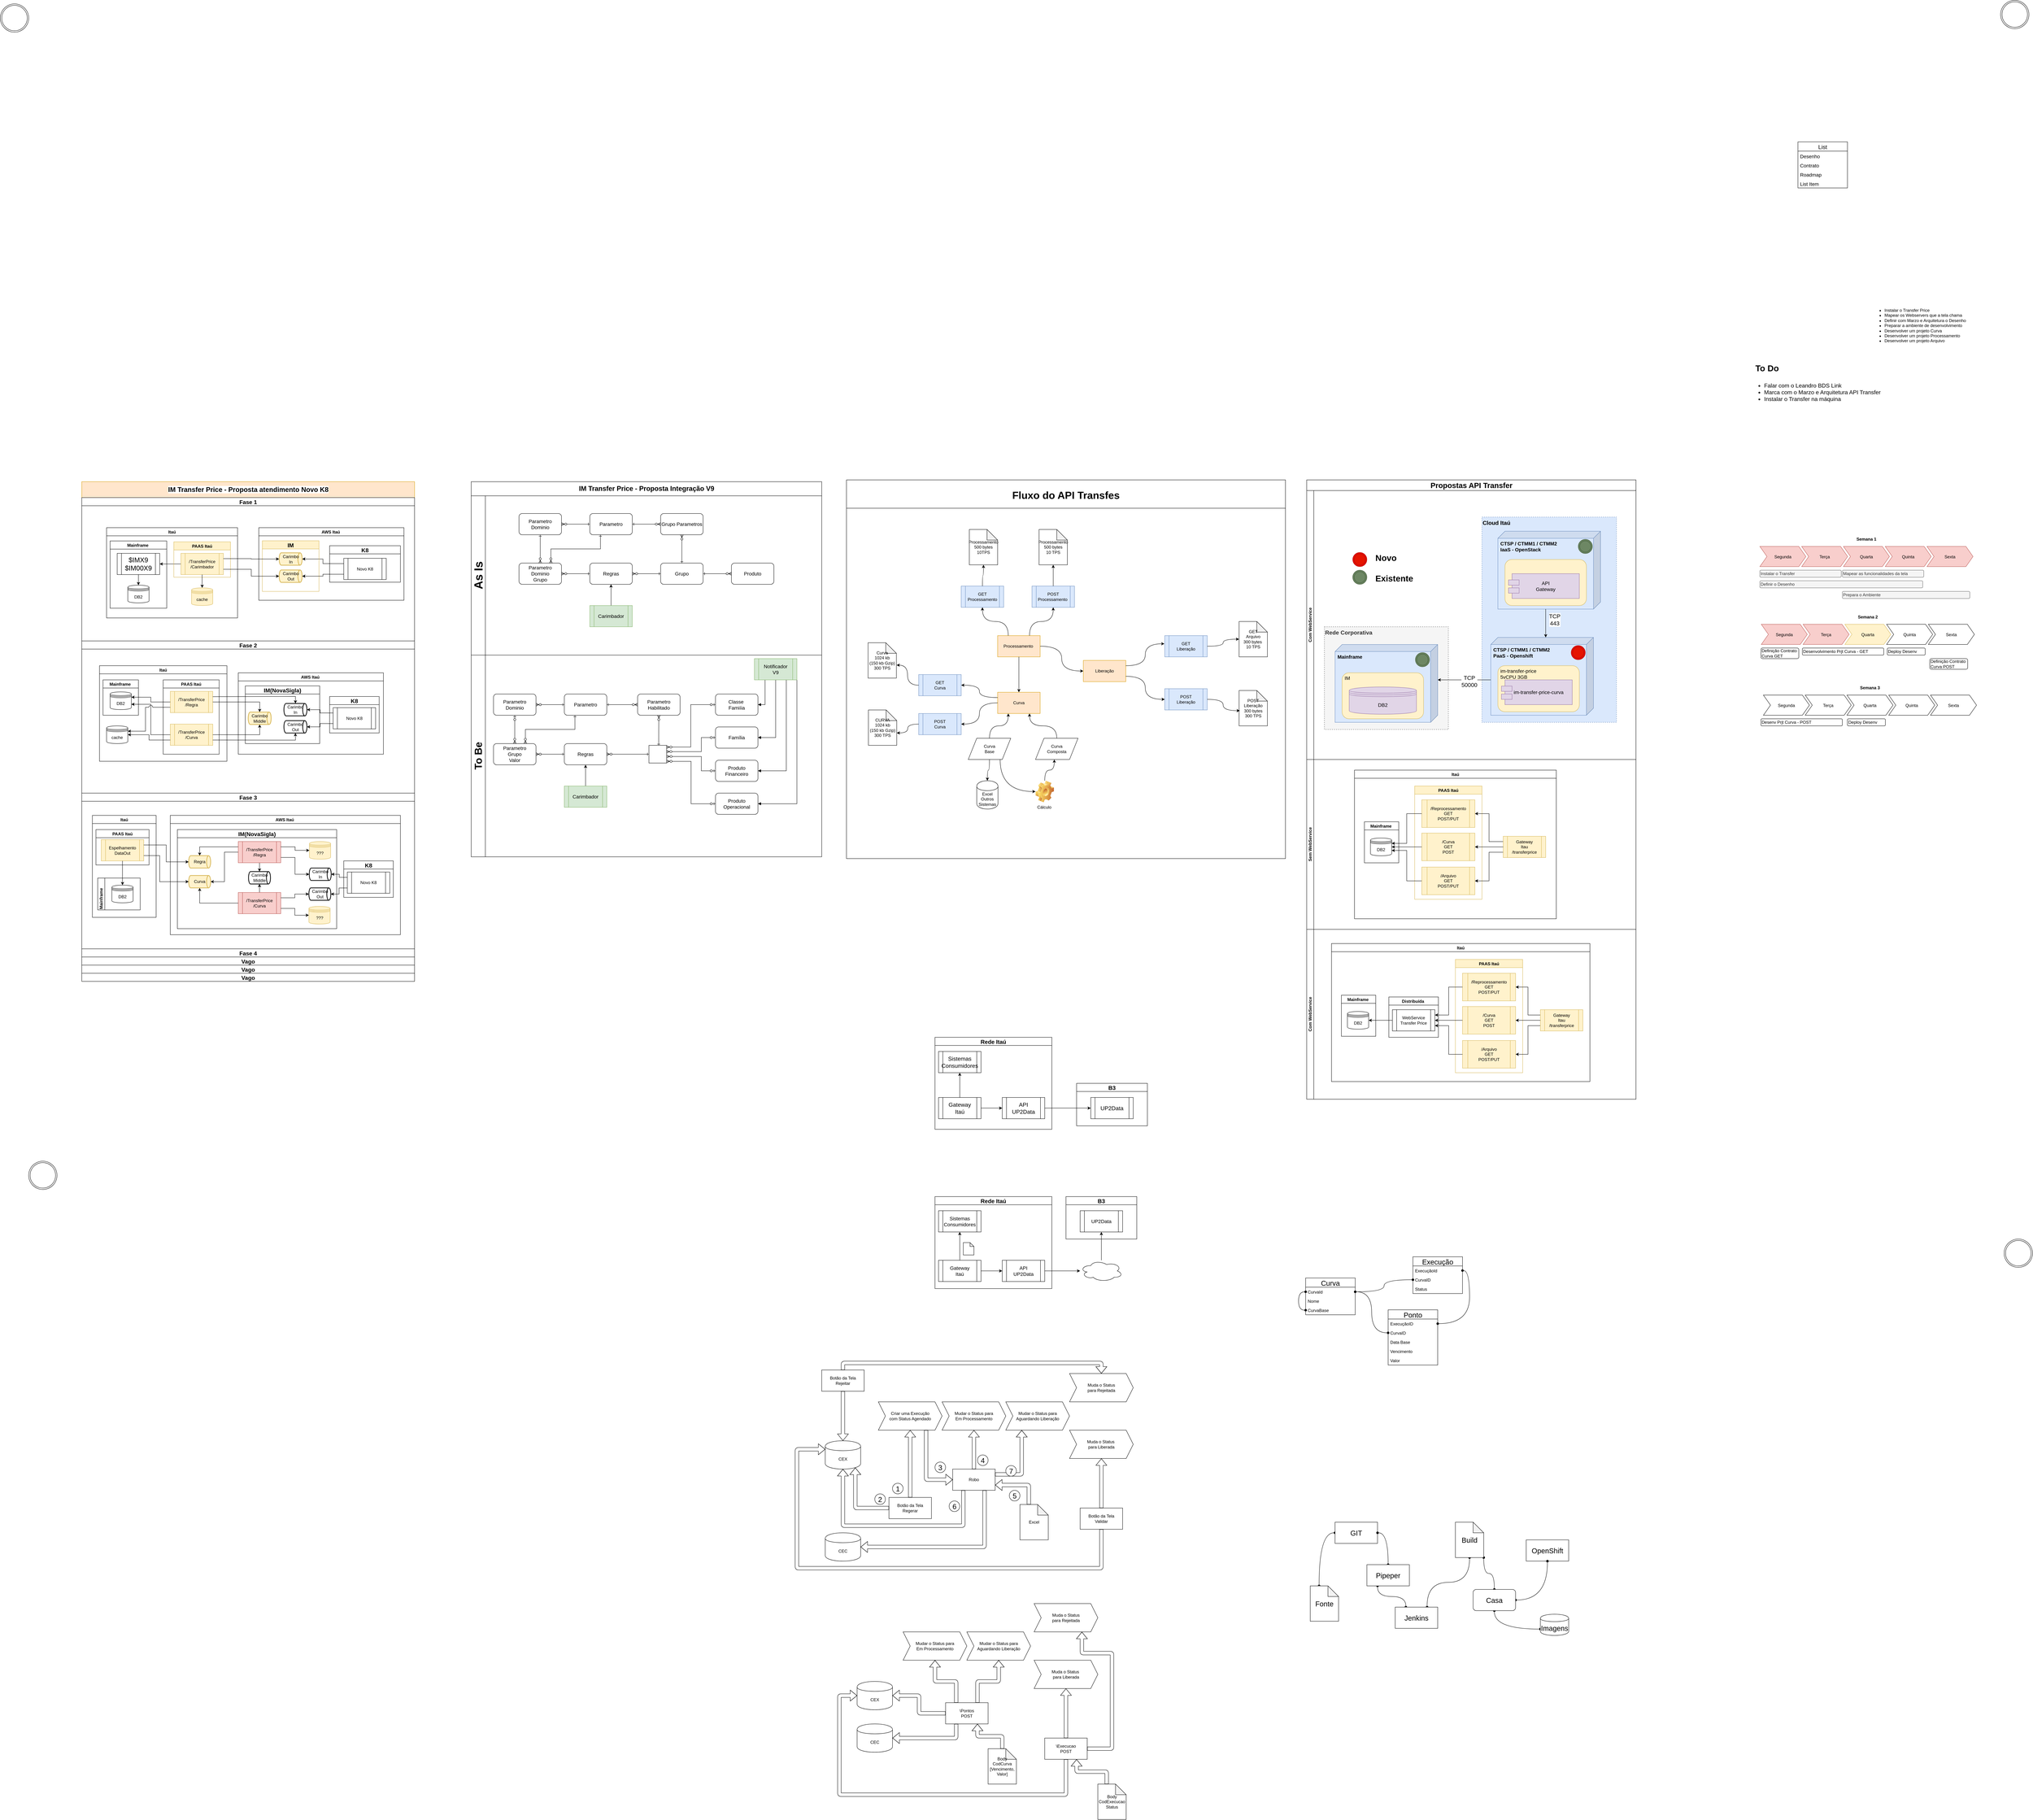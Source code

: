 <mxfile version="13.5.1" type="device" pages="2"><diagram id="qxXj5DrUBGIvJtIGOTiP" name="Page-1"><mxGraphModel dx="6499" dy="1630" grid="1" gridSize="10" guides="1" tooltips="1" connect="1" arrows="1" fold="1" page="1" pageScale="1" pageWidth="827" pageHeight="1169" math="0" shadow="0"><root><mxCell id="0"/><mxCell id="1" parent="0"/><mxCell id="TB-WbyYT-tjFsOPEsxmc-223" value="To Do" style="text;strokeColor=none;fillColor=none;html=1;fontSize=24;fontStyle=1;verticalAlign=middle;align=center;shadow=0;sketch=0;" parent="1" vertex="1"><mxGeometry x="840" y="1060" width="100" height="40" as="geometry"/></mxCell><mxCell id="TB-WbyYT-tjFsOPEsxmc-224" value="&lt;ul&gt;&lt;li&gt;Falar com o Leandro BDS Link&lt;/li&gt;&lt;li&gt;Marca com o Marzo e Arquitetura API Transfer&lt;/li&gt;&lt;li&gt;Instalar o Transfer na máquina&amp;nbsp;&lt;/li&gt;&lt;/ul&gt;" style="text;strokeColor=none;fillColor=none;html=1;whiteSpace=wrap;verticalAlign=middle;overflow=hidden;shadow=0;sketch=0;fontSize=16;align=left;" parent="1" vertex="1"><mxGeometry x="840" y="1100" width="380" height="80" as="geometry"/></mxCell><mxCell id="TB-WbyYT-tjFsOPEsxmc-453" value="&lt;ul&gt;&lt;li&gt;Instalar o Transfer Price&lt;/li&gt;&lt;li&gt;Mapear os Webservers que a tela chama&lt;/li&gt;&lt;li&gt;Definir com Marzo e Arquitetura o Desenho&lt;/li&gt;&lt;li&gt;Preparar a ambiente de desenvolvimento&amp;nbsp;&lt;/li&gt;&lt;li&gt;Desenvolver um projeto Curva&amp;nbsp;&lt;/li&gt;&lt;li&gt;Desenvolver um projeto Processamento&lt;/li&gt;&lt;li&gt;Desenvolver um projeto Arquivo&lt;/li&gt;&lt;/ul&gt;" style="text;strokeColor=none;fillColor=none;html=1;whiteSpace=wrap;verticalAlign=top;overflow=hidden;shadow=0;sketch=0;fontSize=12;align=left;" parent="1" vertex="1"><mxGeometry x="1180" y="890" width="427" height="180" as="geometry"/></mxCell><mxCell id="TB-WbyYT-tjFsOPEsxmc-465" value="Instalar o Transfer" style="rounded=1;whiteSpace=wrap;html=1;shadow=0;sketch=0;fontSize=12;align=left;fillColor=#f5f5f5;strokeColor=#666666;fontColor=#333333;" parent="1" vertex="1"><mxGeometry x="870" y="1650" width="230" height="20" as="geometry"/></mxCell><mxCell id="TB-WbyYT-tjFsOPEsxmc-466" value="Mapear as funcionalidades da tela" style="rounded=1;whiteSpace=wrap;html=1;shadow=0;sketch=0;fontSize=12;align=left;fillColor=#f5f5f5;strokeColor=#666666;fontColor=#333333;" parent="1" vertex="1"><mxGeometry x="1103" y="1650" width="230" height="20" as="geometry"/></mxCell><mxCell id="TB-WbyYT-tjFsOPEsxmc-467" value="Definir o Desenho" style="rounded=1;whiteSpace=wrap;html=1;shadow=0;sketch=0;fontSize=12;align=left;fillColor=#f5f5f5;strokeColor=#666666;fontColor=#333333;" parent="1" vertex="1"><mxGeometry x="870" y="1680" width="460" height="20" as="geometry"/></mxCell><mxCell id="TB-WbyYT-tjFsOPEsxmc-468" value="Prepara o Ambiente" style="rounded=1;whiteSpace=wrap;html=1;shadow=0;sketch=0;fontSize=12;align=left;fillColor=#f5f5f5;strokeColor=#666666;fontColor=#333333;" parent="1" vertex="1"><mxGeometry x="1103" y="1710" width="360" height="20" as="geometry"/></mxCell><mxCell id="TB-WbyYT-tjFsOPEsxmc-476" value="Desenvolvimento Prjt Curva - GET" style="rounded=1;whiteSpace=wrap;html=1;shadow=0;sketch=0;fontSize=12;align=left;" parent="1" vertex="1"><mxGeometry x="990" y="1870" width="230" height="20" as="geometry"/></mxCell><mxCell id="TB-WbyYT-tjFsOPEsxmc-477" value="Deploy Desenv" style="rounded=1;whiteSpace=wrap;html=1;shadow=0;sketch=0;fontSize=12;align=left;" parent="1" vertex="1"><mxGeometry x="1230" y="1870" width="107" height="20" as="geometry"/></mxCell><mxCell id="TB-WbyYT-tjFsOPEsxmc-478" value="Desenv Prjt Curva - POST" style="rounded=1;whiteSpace=wrap;html=1;shadow=0;sketch=0;fontSize=12;align=left;" parent="1" vertex="1"><mxGeometry x="873" y="2070" width="230" height="20" as="geometry"/></mxCell><mxCell id="TB-WbyYT-tjFsOPEsxmc-479" value="Definição Contrato&lt;br&gt;Curva GET" style="rounded=1;whiteSpace=wrap;html=1;shadow=0;sketch=0;fontSize=12;align=left;" parent="1" vertex="1"><mxGeometry x="873" y="1870" width="107" height="30" as="geometry"/></mxCell><mxCell id="TB-WbyYT-tjFsOPEsxmc-481" value="Definição Contrato&lt;br&gt;Curva POST" style="rounded=1;whiteSpace=wrap;html=1;shadow=0;sketch=0;fontSize=12;align=left;" parent="1" vertex="1"><mxGeometry x="1350" y="1900" width="107" height="30" as="geometry"/></mxCell><mxCell id="TB-WbyYT-tjFsOPEsxmc-488" value="Deploy Desenv" style="rounded=1;whiteSpace=wrap;html=1;shadow=0;sketch=0;fontSize=12;align=left;" parent="1" vertex="1"><mxGeometry x="1117.5" y="2070" width="107" height="20" as="geometry"/></mxCell><mxCell id="TB-WbyYT-tjFsOPEsxmc-6" value="List" style="swimlane;fontStyle=0;childLayout=stackLayout;horizontal=1;startSize=26;fillColor=none;horizontalStack=0;resizeParent=1;resizeParentMax=0;resizeLast=0;collapsible=1;marginBottom=0;fontSize=16;" parent="1" vertex="1"><mxGeometry x="977.5" y="440" width="140" height="130" as="geometry"/></mxCell><mxCell id="TB-WbyYT-tjFsOPEsxmc-7" value="Desenho" style="text;strokeColor=none;fillColor=none;align=left;verticalAlign=top;spacingLeft=4;spacingRight=4;overflow=hidden;rotatable=0;points=[[0,0.5],[1,0.5]];portConstraint=eastwest;fontSize=14;" parent="TB-WbyYT-tjFsOPEsxmc-6" vertex="1"><mxGeometry y="26" width="140" height="26" as="geometry"/></mxCell><mxCell id="TB-WbyYT-tjFsOPEsxmc-8" value="Contrato" style="text;strokeColor=none;fillColor=none;align=left;verticalAlign=top;spacingLeft=4;spacingRight=4;overflow=hidden;rotatable=0;points=[[0,0.5],[1,0.5]];portConstraint=eastwest;fontSize=14;" parent="TB-WbyYT-tjFsOPEsxmc-6" vertex="1"><mxGeometry y="52" width="140" height="26" as="geometry"/></mxCell><mxCell id="TB-WbyYT-tjFsOPEsxmc-9" value="Roadmap" style="text;strokeColor=none;fillColor=none;align=left;verticalAlign=top;spacingLeft=4;spacingRight=4;overflow=hidden;rotatable=0;points=[[0,0.5],[1,0.5]];portConstraint=eastwest;fontSize=14;" parent="TB-WbyYT-tjFsOPEsxmc-6" vertex="1"><mxGeometry y="78" width="140" height="26" as="geometry"/></mxCell><mxCell id="TB-WbyYT-tjFsOPEsxmc-10" value="List Item" style="text;align=left;verticalAlign=top;spacingLeft=4;spacingRight=4;overflow=hidden;rotatable=0;points=[[0,0.5],[1,0.5]];portConstraint=eastwest;sketch=0;shadow=0;fontSize=14;" parent="TB-WbyYT-tjFsOPEsxmc-6" vertex="1"><mxGeometry y="104" width="140" height="26" as="geometry"/></mxCell><mxCell id="TB-WbyYT-tjFsOPEsxmc-545" value="Propostas API Transfer" style="swimlane;html=1;childLayout=stackLayout;resizeParent=1;resizeParentMax=0;horizontal=1;startSize=30;horizontalStack=0;shadow=0;sketch=0;fontSize=21;align=center;" parent="1" vertex="1"><mxGeometry x="-410" y="1395" width="930" height="1750" as="geometry"/></mxCell><mxCell id="TB-WbyYT-tjFsOPEsxmc-624" value="Com WebService" style="swimlane;html=1;startSize=20;horizontal=0;" parent="TB-WbyYT-tjFsOPEsxmc-545" vertex="1"><mxGeometry y="30" width="930" height="760" as="geometry"/></mxCell><mxCell id="TB-WbyYT-tjFsOPEsxmc-603" value="Cloud Itaú&amp;nbsp;" style="rounded=0;whiteSpace=wrap;html=1;shadow=0;dashed=1;sketch=0;fontSize=16;align=left;verticalAlign=top;fillColor=#dae8fc;strokeColor=#6c8ebf;fontStyle=1" parent="TB-WbyYT-tjFsOPEsxmc-624" vertex="1"><mxGeometry x="495" y="75" width="380" height="580" as="geometry"/></mxCell><mxCell id="TB-WbyYT-tjFsOPEsxmc-604" value="" style="group" parent="TB-WbyYT-tjFsOPEsxmc-624" vertex="1" connectable="0"><mxGeometry x="520" y="415" width="290" height="220" as="geometry"/></mxCell><mxCell id="TB-WbyYT-tjFsOPEsxmc-591" value="CTSP / CTMM1 / CTMM2&lt;br&gt;PaaS - Openshift" style="shape=cube;whiteSpace=wrap;html=1;boundedLbl=1;backgroundOutline=1;darkOpacity=0.05;darkOpacity2=0.1;shadow=0;sketch=0;fontSize=14;align=left;direction=east;flipH=1;size=20;fillColor=#dae8fc;strokeColor=#6c8ebf;verticalAlign=top;spacingLeft=5;fontStyle=1" parent="TB-WbyYT-tjFsOPEsxmc-604" vertex="1"><mxGeometry width="290" height="220" as="geometry"/></mxCell><mxCell id="TB-WbyYT-tjFsOPEsxmc-592" value="im-transfer-price &lt;br&gt;5vCPU 3GB" style="rounded=1;whiteSpace=wrap;html=1;shadow=0;sketch=0;fontSize=14;align=left;fillColor=#fff2cc;strokeColor=#d6b656;verticalAlign=top;spacingLeft=5;" parent="TB-WbyYT-tjFsOPEsxmc-604" vertex="1"><mxGeometry x="20" y="80" width="230" height="130" as="geometry"/></mxCell><mxCell id="TB-WbyYT-tjFsOPEsxmc-593" value="im-transfer-price-curva" style="rounded=0;whiteSpace=wrap;html=1;shadow=0;sketch=0;fontSize=14;align=center;fillColor=#e1d5e7;strokeColor=#9673a6;" parent="TB-WbyYT-tjFsOPEsxmc-604" vertex="1"><mxGeometry x="40" y="120" width="190" height="70" as="geometry"/></mxCell><mxCell id="TB-WbyYT-tjFsOPEsxmc-595" value="" style="rounded=0;whiteSpace=wrap;html=1;shadow=0;sketch=0;fontSize=14;align=left;fillColor=#e1d5e7;strokeColor=#9673a6;" parent="TB-WbyYT-tjFsOPEsxmc-604" vertex="1"><mxGeometry x="30" y="137.5" width="30" height="15" as="geometry"/></mxCell><mxCell id="TB-WbyYT-tjFsOPEsxmc-596" value="" style="rounded=0;whiteSpace=wrap;html=1;shadow=0;sketch=0;fontSize=14;align=left;fillColor=#e1d5e7;strokeColor=#9673a6;" parent="TB-WbyYT-tjFsOPEsxmc-604" vertex="1"><mxGeometry x="30" y="160" width="30" height="15" as="geometry"/></mxCell><mxCell id="TB-WbyYT-tjFsOPEsxmc-608" value="" style="ellipse;shape=doubleEllipse;whiteSpace=wrap;html=1;aspect=fixed;shadow=0;sketch=0;fontSize=14;align=center;fillColor=#e51400;strokeColor=#B20000;fontColor=#ffffff;" parent="TB-WbyYT-tjFsOPEsxmc-604" vertex="1"><mxGeometry x="227" y="23" width="40" height="40" as="geometry"/></mxCell><mxCell id="TB-WbyYT-tjFsOPEsxmc-605" value="" style="group;fontStyle=1" parent="TB-WbyYT-tjFsOPEsxmc-624" vertex="1" connectable="0"><mxGeometry x="80" y="435" width="320" height="240" as="geometry"/></mxCell><mxCell id="TB-WbyYT-tjFsOPEsxmc-589" value="Rede Corporativa" style="rounded=0;whiteSpace=wrap;html=1;shadow=0;dashed=1;sketch=0;fontSize=16;align=left;verticalAlign=top;fillColor=#f5f5f5;strokeColor=#666666;fontColor=#333333;fontStyle=1" parent="TB-WbyYT-tjFsOPEsxmc-605" vertex="1"><mxGeometry x="-30" y="-50" width="350" height="290" as="geometry"/></mxCell><mxCell id="TB-WbyYT-tjFsOPEsxmc-597" value="Mainframe" style="shape=cube;whiteSpace=wrap;html=1;boundedLbl=1;backgroundOutline=1;darkOpacity=0.05;darkOpacity2=0.1;shadow=0;sketch=0;fontSize=14;align=left;direction=east;flipH=1;size=20;fillColor=#dae8fc;strokeColor=#6c8ebf;verticalAlign=top;spacingLeft=5;fontStyle=1" parent="TB-WbyYT-tjFsOPEsxmc-605" vertex="1"><mxGeometry width="290" height="220" as="geometry"/></mxCell><mxCell id="TB-WbyYT-tjFsOPEsxmc-598" value="IM" style="rounded=1;whiteSpace=wrap;html=1;shadow=0;sketch=0;fontSize=14;align=left;fillColor=#fff2cc;strokeColor=#d6b656;verticalAlign=top;spacingLeft=5;" parent="TB-WbyYT-tjFsOPEsxmc-605" vertex="1"><mxGeometry x="20" y="80" width="230" height="130" as="geometry"/></mxCell><mxCell id="TB-WbyYT-tjFsOPEsxmc-602" value="DB2" style="shape=datastore;whiteSpace=wrap;html=1;shadow=0;sketch=0;fontSize=14;align=center;fillColor=#e1d5e7;strokeColor=#9673a6;" parent="TB-WbyYT-tjFsOPEsxmc-605" vertex="1"><mxGeometry x="40" y="120" width="190" height="77" as="geometry"/></mxCell><mxCell id="TB-WbyYT-tjFsOPEsxmc-607" value="" style="ellipse;shape=doubleEllipse;whiteSpace=wrap;html=1;aspect=fixed;shadow=0;sketch=0;fontSize=14;align=center;fillColor=#6d8764;strokeColor=#3A5431;fontColor=#ffffff;" parent="TB-WbyYT-tjFsOPEsxmc-605" vertex="1"><mxGeometry x="227" y="23" width="40" height="40" as="geometry"/></mxCell><mxCell id="TB-WbyYT-tjFsOPEsxmc-606" style="edgeStyle=orthogonalEdgeStyle;rounded=0;jumpStyle=arc;jumpSize=11;orthogonalLoop=1;jettySize=auto;html=1;exitX=0;exitY=0;exitDx=290;exitDy=120;exitPerimeter=0;startArrow=none;startFill=0;endArrow=classic;endFill=1;strokeColor=#000000;fontSize=14;entryX=0;entryY=0;entryDx=0;entryDy=100;entryPerimeter=0;" parent="TB-WbyYT-tjFsOPEsxmc-624" source="TB-WbyYT-tjFsOPEsxmc-591" target="TB-WbyYT-tjFsOPEsxmc-597" edge="1"><mxGeometry relative="1" as="geometry"><mxPoint x="705" y="-285" as="targetPoint"/></mxGeometry></mxCell><mxCell id="TB-WbyYT-tjFsOPEsxmc-614" value="TCP&lt;br&gt;50000" style="edgeLabel;html=1;align=center;verticalAlign=middle;resizable=0;points=[];fontSize=16;" parent="TB-WbyYT-tjFsOPEsxmc-606" vertex="1" connectable="0"><mxGeometry x="-0.19" y="4" relative="1" as="geometry"><mxPoint as="offset"/></mxGeometry></mxCell><mxCell id="TB-WbyYT-tjFsOPEsxmc-613" value="" style="group" parent="TB-WbyYT-tjFsOPEsxmc-624" vertex="1" connectable="0"><mxGeometry x="130" y="165" width="190" height="110" as="geometry"/></mxCell><mxCell id="TB-WbyYT-tjFsOPEsxmc-609" value="" style="ellipse;shape=doubleEllipse;whiteSpace=wrap;html=1;aspect=fixed;shadow=0;sketch=0;fontSize=14;align=center;fillColor=#6d8764;strokeColor=#3A5431;fontColor=#ffffff;" parent="TB-WbyYT-tjFsOPEsxmc-613" vertex="1"><mxGeometry y="60" width="40" height="40" as="geometry"/></mxCell><mxCell id="TB-WbyYT-tjFsOPEsxmc-610" value="" style="ellipse;shape=doubleEllipse;whiteSpace=wrap;html=1;aspect=fixed;shadow=0;sketch=0;fontSize=14;align=center;fillColor=#e51400;strokeColor=#B20000;fontColor=#ffffff;" parent="TB-WbyYT-tjFsOPEsxmc-613" vertex="1"><mxGeometry y="10" width="40" height="40" as="geometry"/></mxCell><mxCell id="TB-WbyYT-tjFsOPEsxmc-612" value="Novo&lt;br&gt;&lt;br&gt;Existente" style="text;strokeColor=none;fillColor=none;html=1;fontSize=24;fontStyle=1;verticalAlign=middle;align=left;shadow=0;sketch=0;spacingLeft=12;" parent="TB-WbyYT-tjFsOPEsxmc-613" vertex="1"><mxGeometry x="50" width="140" height="110" as="geometry"/></mxCell><mxCell id="TB-WbyYT-tjFsOPEsxmc-615" value="" style="group" parent="TB-WbyYT-tjFsOPEsxmc-624" vertex="1" connectable="0"><mxGeometry x="540" y="115" width="290" height="220" as="geometry"/></mxCell><mxCell id="TB-WbyYT-tjFsOPEsxmc-616" value="CTSP / CTMM1 / CTMM2&lt;br&gt;IaaS - OpenStack&amp;nbsp;" style="shape=cube;whiteSpace=wrap;html=1;boundedLbl=1;backgroundOutline=1;darkOpacity=0.05;darkOpacity2=0.1;shadow=0;sketch=0;fontSize=14;align=left;direction=east;flipH=1;size=20;fillColor=#dae8fc;strokeColor=#6c8ebf;verticalAlign=top;spacingLeft=5;fontStyle=1" parent="TB-WbyYT-tjFsOPEsxmc-615" vertex="1"><mxGeometry width="290" height="220" as="geometry"/></mxCell><mxCell id="TB-WbyYT-tjFsOPEsxmc-617" value="" style="rounded=1;whiteSpace=wrap;html=1;shadow=0;sketch=0;fontSize=14;align=left;fillColor=#fff2cc;strokeColor=#d6b656;verticalAlign=top;spacingLeft=5;" parent="TB-WbyYT-tjFsOPEsxmc-615" vertex="1"><mxGeometry x="20" y="80" width="230" height="130" as="geometry"/></mxCell><mxCell id="TB-WbyYT-tjFsOPEsxmc-618" value="API&lt;br&gt;Gateway" style="rounded=0;whiteSpace=wrap;html=1;shadow=0;sketch=0;fontSize=14;align=center;fillColor=#e1d5e7;strokeColor=#9673a6;" parent="TB-WbyYT-tjFsOPEsxmc-615" vertex="1"><mxGeometry x="40" y="120" width="190" height="70" as="geometry"/></mxCell><mxCell id="TB-WbyYT-tjFsOPEsxmc-619" value="" style="rounded=0;whiteSpace=wrap;html=1;shadow=0;sketch=0;fontSize=14;align=left;fillColor=#e1d5e7;strokeColor=#9673a6;" parent="TB-WbyYT-tjFsOPEsxmc-615" vertex="1"><mxGeometry x="30" y="137.5" width="30" height="15" as="geometry"/></mxCell><mxCell id="TB-WbyYT-tjFsOPEsxmc-620" value="" style="rounded=0;whiteSpace=wrap;html=1;shadow=0;sketch=0;fontSize=14;align=left;fillColor=#e1d5e7;strokeColor=#9673a6;" parent="TB-WbyYT-tjFsOPEsxmc-615" vertex="1"><mxGeometry x="30" y="160" width="30" height="15" as="geometry"/></mxCell><mxCell id="TB-WbyYT-tjFsOPEsxmc-621" value="" style="ellipse;shape=doubleEllipse;whiteSpace=wrap;html=1;aspect=fixed;shadow=0;sketch=0;fontSize=14;align=center;fillColor=#6d8764;strokeColor=#3A5431;fontColor=#ffffff;" parent="TB-WbyYT-tjFsOPEsxmc-615" vertex="1"><mxGeometry x="227" y="23" width="40" height="40" as="geometry"/></mxCell><mxCell id="TB-WbyYT-tjFsOPEsxmc-622" style="edgeStyle=orthogonalEdgeStyle;rounded=0;jumpStyle=arc;jumpSize=11;orthogonalLoop=1;jettySize=auto;html=1;exitX=0;exitY=0;exitDx=155;exitDy=220;exitPerimeter=0;entryX=0;entryY=0;entryDx=135;entryDy=0;entryPerimeter=0;startArrow=none;startFill=0;endArrow=classic;endFill=1;strokeColor=#000000;fontSize=16;" parent="TB-WbyYT-tjFsOPEsxmc-624" source="TB-WbyYT-tjFsOPEsxmc-616" target="TB-WbyYT-tjFsOPEsxmc-591" edge="1"><mxGeometry relative="1" as="geometry"/></mxCell><mxCell id="TB-WbyYT-tjFsOPEsxmc-623" value="TCP&lt;br&gt;443" style="edgeLabel;html=1;align=center;verticalAlign=middle;resizable=0;points=[];fontSize=16;" parent="TB-WbyYT-tjFsOPEsxmc-622" vertex="1" connectable="0"><mxGeometry x="-0.099" relative="1" as="geometry"><mxPoint x="25" y="-6.05" as="offset"/></mxGeometry></mxCell><mxCell id="TB-WbyYT-tjFsOPEsxmc-547" value="Sem WebService" style="swimlane;html=1;startSize=20;horizontal=0;" parent="TB-WbyYT-tjFsOPEsxmc-545" vertex="1"><mxGeometry y="790" width="930" height="480" as="geometry"><mxRectangle y="30" width="840" height="20" as="alternateBounds"/></mxGeometry></mxCell><mxCell id="TB-WbyYT-tjFsOPEsxmc-550" value="Itaú" style="swimlane;" parent="TB-WbyYT-tjFsOPEsxmc-547" vertex="1"><mxGeometry x="135" y="30" width="570" height="420" as="geometry"><mxRectangle x="90" y="270" width="50" height="23" as="alternateBounds"/></mxGeometry></mxCell><mxCell id="TB-WbyYT-tjFsOPEsxmc-551" value="PAAS Itaú" style="swimlane;fillColor=#fff2cc;strokeColor=#d6b656;" parent="TB-WbyYT-tjFsOPEsxmc-550" vertex="1"><mxGeometry x="170" y="45" width="190" height="320" as="geometry"/></mxCell><mxCell id="TB-WbyYT-tjFsOPEsxmc-552" value="/Reprocessamento&lt;br&gt;GET&lt;br&gt;POST/PUT" style="shape=process;whiteSpace=wrap;html=1;backgroundOutline=1;fillColor=#fff2cc;strokeColor=#d6b656;" parent="TB-WbyYT-tjFsOPEsxmc-551" vertex="1"><mxGeometry x="20" y="39" width="150" height="78" as="geometry"/></mxCell><mxCell id="TB-WbyYT-tjFsOPEsxmc-553" value="/Curva&lt;br&gt;GET&lt;br&gt;POST" style="shape=process;whiteSpace=wrap;html=1;backgroundOutline=1;fillColor=#fff2cc;strokeColor=#d6b656;" parent="TB-WbyYT-tjFsOPEsxmc-551" vertex="1"><mxGeometry x="20" y="133" width="150" height="78" as="geometry"/></mxCell><mxCell id="TB-WbyYT-tjFsOPEsxmc-554" value="/Arquivo&lt;br&gt;GET&lt;br&gt;POST/PUT" style="shape=process;whiteSpace=wrap;html=1;backgroundOutline=1;fillColor=#fff2cc;strokeColor=#d6b656;" parent="TB-WbyYT-tjFsOPEsxmc-551" vertex="1"><mxGeometry x="20" y="229" width="150" height="78" as="geometry"/></mxCell><mxCell id="TB-WbyYT-tjFsOPEsxmc-555" value="Mainframe " style="swimlane;" parent="TB-WbyYT-tjFsOPEsxmc-550" vertex="1"><mxGeometry x="28" y="146" width="97" height="116" as="geometry"/></mxCell><mxCell id="TB-WbyYT-tjFsOPEsxmc-556" value="DB2" style="shape=datastore;whiteSpace=wrap;html=1;" parent="TB-WbyYT-tjFsOPEsxmc-555" vertex="1"><mxGeometry x="17" y="46" width="60" height="50" as="geometry"/></mxCell><mxCell id="TB-WbyYT-tjFsOPEsxmc-557" style="edgeStyle=orthogonalEdgeStyle;rounded=0;orthogonalLoop=1;jettySize=auto;html=1;exitX=0;exitY=0.25;exitDx=0;exitDy=0;entryX=1;entryY=0.5;entryDx=0;entryDy=0;fontSize=12;" parent="TB-WbyYT-tjFsOPEsxmc-550" source="TB-WbyYT-tjFsOPEsxmc-559" target="TB-WbyYT-tjFsOPEsxmc-552" edge="1"><mxGeometry relative="1" as="geometry"/></mxCell><mxCell id="TB-WbyYT-tjFsOPEsxmc-558" style="edgeStyle=orthogonalEdgeStyle;rounded=0;orthogonalLoop=1;jettySize=auto;html=1;exitX=0;exitY=0.75;exitDx=0;exitDy=0;entryX=1;entryY=0.5;entryDx=0;entryDy=0;fontSize=12;" parent="TB-WbyYT-tjFsOPEsxmc-550" source="TB-WbyYT-tjFsOPEsxmc-559" target="TB-WbyYT-tjFsOPEsxmc-554" edge="1"><mxGeometry relative="1" as="geometry"/></mxCell><mxCell id="TB-WbyYT-tjFsOPEsxmc-559" value="Gateway &lt;br&gt;Itau&lt;br&gt;/transferprice" style="shape=process;whiteSpace=wrap;html=1;backgroundOutline=1;fillColor=#fff2cc;strokeColor=#d6b656;" parent="TB-WbyYT-tjFsOPEsxmc-550" vertex="1"><mxGeometry x="420" y="187" width="120" height="60" as="geometry"/></mxCell><mxCell id="TB-WbyYT-tjFsOPEsxmc-560" style="edgeStyle=orthogonalEdgeStyle;rounded=0;orthogonalLoop=1;jettySize=auto;html=1;exitX=0;exitY=0.5;exitDx=0;exitDy=0;entryX=1;entryY=0.5;entryDx=0;entryDy=0;" parent="TB-WbyYT-tjFsOPEsxmc-550" source="TB-WbyYT-tjFsOPEsxmc-559" target="TB-WbyYT-tjFsOPEsxmc-553" edge="1"><mxGeometry relative="1" as="geometry"/></mxCell><mxCell id="TB-WbyYT-tjFsOPEsxmc-561" style="edgeStyle=orthogonalEdgeStyle;rounded=0;orthogonalLoop=1;jettySize=auto;html=1;exitX=0;exitY=0.5;exitDx=0;exitDy=0;entryX=1;entryY=0.3;entryDx=0;entryDy=0;fontSize=12;" parent="TB-WbyYT-tjFsOPEsxmc-550" source="TB-WbyYT-tjFsOPEsxmc-552" target="TB-WbyYT-tjFsOPEsxmc-556" edge="1"><mxGeometry relative="1" as="geometry"/></mxCell><mxCell id="TB-WbyYT-tjFsOPEsxmc-562" style="edgeStyle=orthogonalEdgeStyle;rounded=0;orthogonalLoop=1;jettySize=auto;html=1;exitX=0;exitY=0.5;exitDx=0;exitDy=0;entryX=1;entryY=0.5;entryDx=0;entryDy=0;fontSize=12;" parent="TB-WbyYT-tjFsOPEsxmc-550" source="TB-WbyYT-tjFsOPEsxmc-553" target="TB-WbyYT-tjFsOPEsxmc-556" edge="1"><mxGeometry relative="1" as="geometry"/></mxCell><mxCell id="TB-WbyYT-tjFsOPEsxmc-563" style="edgeStyle=orthogonalEdgeStyle;rounded=0;orthogonalLoop=1;jettySize=auto;html=1;exitX=0;exitY=0.5;exitDx=0;exitDy=0;entryX=1;entryY=0.7;entryDx=0;entryDy=0;fontSize=12;" parent="TB-WbyYT-tjFsOPEsxmc-550" source="TB-WbyYT-tjFsOPEsxmc-554" target="TB-WbyYT-tjFsOPEsxmc-556" edge="1"><mxGeometry relative="1" as="geometry"/></mxCell><mxCell id="TB-WbyYT-tjFsOPEsxmc-548" value="Com WebService" style="swimlane;html=1;startSize=20;horizontal=0;" parent="TB-WbyYT-tjFsOPEsxmc-545" vertex="1"><mxGeometry y="1270" width="930" height="480" as="geometry"/></mxCell><mxCell id="V8Vh7S_XapaVbMAvemUo-124" value="Itaú" style="swimlane;" parent="TB-WbyYT-tjFsOPEsxmc-548" vertex="1"><mxGeometry x="70" y="40" width="730" height="390" as="geometry"><mxRectangle x="90" y="270" width="50" height="23" as="alternateBounds"/></mxGeometry></mxCell><mxCell id="V8Vh7S_XapaVbMAvemUo-125" value="PAAS Itaú" style="swimlane;fillColor=#fff2cc;strokeColor=#d6b656;" parent="V8Vh7S_XapaVbMAvemUo-124" vertex="1"><mxGeometry x="350" y="45" width="190" height="320" as="geometry"/></mxCell><mxCell id="V8Vh7S_XapaVbMAvemUo-126" value="/Reprocessamento&lt;br&gt;GET&lt;br&gt;POST/PUT" style="shape=process;whiteSpace=wrap;html=1;backgroundOutline=1;fillColor=#fff2cc;strokeColor=#d6b656;" parent="V8Vh7S_XapaVbMAvemUo-125" vertex="1"><mxGeometry x="20" y="39" width="150" height="78" as="geometry"/></mxCell><mxCell id="V8Vh7S_XapaVbMAvemUo-127" value="/Curva&lt;br&gt;GET&lt;br&gt;POST" style="shape=process;whiteSpace=wrap;html=1;backgroundOutline=1;fillColor=#fff2cc;strokeColor=#d6b656;" parent="V8Vh7S_XapaVbMAvemUo-125" vertex="1"><mxGeometry x="20" y="133" width="150" height="78" as="geometry"/></mxCell><mxCell id="V8Vh7S_XapaVbMAvemUo-128" value="/Arquivo&lt;br&gt;GET&lt;br&gt;POST/PUT" style="shape=process;whiteSpace=wrap;html=1;backgroundOutline=1;fillColor=#fff2cc;strokeColor=#d6b656;" parent="V8Vh7S_XapaVbMAvemUo-125" vertex="1"><mxGeometry x="20" y="229" width="150" height="78" as="geometry"/></mxCell><mxCell id="V8Vh7S_XapaVbMAvemUo-129" value="Mainframe " style="swimlane;" parent="V8Vh7S_XapaVbMAvemUo-124" vertex="1"><mxGeometry x="28" y="146" width="97" height="116" as="geometry"/></mxCell><mxCell id="V8Vh7S_XapaVbMAvemUo-130" value="DB2" style="shape=datastore;whiteSpace=wrap;html=1;" parent="V8Vh7S_XapaVbMAvemUo-129" vertex="1"><mxGeometry x="17" y="46" width="60" height="50" as="geometry"/></mxCell><mxCell id="V8Vh7S_XapaVbMAvemUo-131" style="edgeStyle=orthogonalEdgeStyle;rounded=0;orthogonalLoop=1;jettySize=auto;html=1;exitX=0;exitY=0.25;exitDx=0;exitDy=0;entryX=1;entryY=0.5;entryDx=0;entryDy=0;fontSize=12;" parent="V8Vh7S_XapaVbMAvemUo-124" source="V8Vh7S_XapaVbMAvemUo-133" target="V8Vh7S_XapaVbMAvemUo-126" edge="1"><mxGeometry relative="1" as="geometry"/></mxCell><mxCell id="V8Vh7S_XapaVbMAvemUo-132" style="edgeStyle=orthogonalEdgeStyle;rounded=0;orthogonalLoop=1;jettySize=auto;html=1;exitX=0;exitY=0.75;exitDx=0;exitDy=0;entryX=1;entryY=0.5;entryDx=0;entryDy=0;fontSize=12;" parent="V8Vh7S_XapaVbMAvemUo-124" source="V8Vh7S_XapaVbMAvemUo-133" target="V8Vh7S_XapaVbMAvemUo-128" edge="1"><mxGeometry relative="1" as="geometry"/></mxCell><mxCell id="V8Vh7S_XapaVbMAvemUo-133" value="Gateway &lt;br&gt;Itau&lt;br&gt;/transferprice" style="shape=process;whiteSpace=wrap;html=1;backgroundOutline=1;fillColor=#fff2cc;strokeColor=#d6b656;" parent="V8Vh7S_XapaVbMAvemUo-124" vertex="1"><mxGeometry x="590" y="187" width="120" height="60" as="geometry"/></mxCell><mxCell id="V8Vh7S_XapaVbMAvemUo-134" style="edgeStyle=orthogonalEdgeStyle;rounded=0;orthogonalLoop=1;jettySize=auto;html=1;exitX=0;exitY=0.5;exitDx=0;exitDy=0;entryX=1;entryY=0.5;entryDx=0;entryDy=0;" parent="V8Vh7S_XapaVbMAvemUo-124" source="V8Vh7S_XapaVbMAvemUo-133" target="V8Vh7S_XapaVbMAvemUo-127" edge="1"><mxGeometry relative="1" as="geometry"/></mxCell><mxCell id="V8Vh7S_XapaVbMAvemUo-138" value="Distribuída " style="swimlane;" parent="V8Vh7S_XapaVbMAvemUo-124" vertex="1"><mxGeometry x="162" y="151" width="140" height="114" as="geometry"/></mxCell><mxCell id="V8Vh7S_XapaVbMAvemUo-140" value="WebService&lt;br&gt;Transfer Price" style="shape=process;whiteSpace=wrap;html=1;backgroundOutline=1;fontSize=12;" parent="V8Vh7S_XapaVbMAvemUo-138" vertex="1"><mxGeometry x="10" y="36" width="120" height="60" as="geometry"/></mxCell><mxCell id="V8Vh7S_XapaVbMAvemUo-141" style="edgeStyle=orthogonalEdgeStyle;rounded=0;orthogonalLoop=1;jettySize=auto;html=1;exitX=0;exitY=0.5;exitDx=0;exitDy=0;entryX=1;entryY=0.5;entryDx=0;entryDy=0;fontSize=12;" parent="V8Vh7S_XapaVbMAvemUo-124" source="V8Vh7S_XapaVbMAvemUo-140" target="V8Vh7S_XapaVbMAvemUo-130" edge="1"><mxGeometry relative="1" as="geometry"/></mxCell><mxCell id="V8Vh7S_XapaVbMAvemUo-142" style="edgeStyle=orthogonalEdgeStyle;rounded=0;orthogonalLoop=1;jettySize=auto;html=1;exitX=0;exitY=0.5;exitDx=0;exitDy=0;entryX=1;entryY=0.25;entryDx=0;entryDy=0;fontSize=12;" parent="V8Vh7S_XapaVbMAvemUo-124" source="V8Vh7S_XapaVbMAvemUo-126" target="V8Vh7S_XapaVbMAvemUo-140" edge="1"><mxGeometry relative="1" as="geometry"/></mxCell><mxCell id="V8Vh7S_XapaVbMAvemUo-143" style="edgeStyle=orthogonalEdgeStyle;rounded=0;orthogonalLoop=1;jettySize=auto;html=1;exitX=0;exitY=0.5;exitDx=0;exitDy=0;fontSize=12;" parent="V8Vh7S_XapaVbMAvemUo-124" source="V8Vh7S_XapaVbMAvemUo-127" target="V8Vh7S_XapaVbMAvemUo-140" edge="1"><mxGeometry relative="1" as="geometry"/></mxCell><mxCell id="V8Vh7S_XapaVbMAvemUo-144" style="edgeStyle=orthogonalEdgeStyle;rounded=0;orthogonalLoop=1;jettySize=auto;html=1;exitX=0;exitY=0.5;exitDx=0;exitDy=0;entryX=1;entryY=0.75;entryDx=0;entryDy=0;fontSize=12;" parent="V8Vh7S_XapaVbMAvemUo-124" source="V8Vh7S_XapaVbMAvemUo-128" target="V8Vh7S_XapaVbMAvemUo-140" edge="1"><mxGeometry relative="1" as="geometry"/></mxCell><mxCell id="TB-WbyYT-tjFsOPEsxmc-538" value="" style="ellipse;shape=doubleEllipse;whiteSpace=wrap;html=1;aspect=fixed;shadow=0;sketch=0;fontSize=12;align=center;" parent="1" vertex="1"><mxGeometry x="-4020" y="3320" width="80" height="80" as="geometry"/></mxCell><mxCell id="TB-WbyYT-tjFsOPEsxmc-541" value="" style="ellipse;shape=doubleEllipse;whiteSpace=wrap;html=1;aspect=fixed;shadow=0;sketch=0;fontSize=12;align=center;" parent="1" vertex="1"><mxGeometry x="1550" y="40" width="80" height="80" as="geometry"/></mxCell><mxCell id="TB-WbyYT-tjFsOPEsxmc-542" value="" style="ellipse;shape=doubleEllipse;whiteSpace=wrap;html=1;aspect=fixed;shadow=0;sketch=0;fontSize=12;align=center;" parent="1" vertex="1"><mxGeometry x="-4100" y="50" width="80" height="80" as="geometry"/></mxCell><mxCell id="TB-WbyYT-tjFsOPEsxmc-39" value="&lt;span style=&quot;font-size: 19px ; background-color: rgb(255 , 255 , 255)&quot;&gt;IM Transfer Price - Proposta atendimento Novo K8&lt;/span&gt;" style="swimlane;html=1;childLayout=stackLayout;resizeParent=1;resizeParentMax=0;horizontal=1;startSize=45;horizontalStack=0;shadow=0;sketch=0;fontSize=14;verticalAlign=middle;align=center;fillColor=#ffe6cc;strokeColor=#d79b00;" parent="1" vertex="1"><mxGeometry x="-3870" y="1400" width="940" height="1412" as="geometry"/></mxCell><mxCell id="TB-WbyYT-tjFsOPEsxmc-94" value="Fase 1" style="swimlane;shadow=0;sketch=0;fontSize=16;align=center;startSize=23;" parent="TB-WbyYT-tjFsOPEsxmc-39" vertex="1"><mxGeometry y="45" width="940" height="405" as="geometry"><mxRectangle y="45" width="940" height="23" as="alternateBounds"/></mxGeometry></mxCell><mxCell id="TB-WbyYT-tjFsOPEsxmc-106" value="AWS Itaú " style="swimlane;startSize=23;" parent="TB-WbyYT-tjFsOPEsxmc-94" vertex="1"><mxGeometry x="500" y="85" width="410" height="205" as="geometry"/></mxCell><mxCell id="TB-WbyYT-tjFsOPEsxmc-95" style="edgeStyle=orthogonalEdgeStyle;rounded=0;orthogonalLoop=1;jettySize=auto;html=1;exitX=0;exitY=0.25;exitDx=0;exitDy=0;entryX=1;entryY=0.5;entryDx=0;entryDy=0;entryPerimeter=0;" parent="TB-WbyYT-tjFsOPEsxmc-106" source="TB-WbyYT-tjFsOPEsxmc-107" target="TB-WbyYT-tjFsOPEsxmc-115" edge="1"><mxGeometry relative="1" as="geometry"><mxPoint x="175" y="215" as="targetPoint"/></mxGeometry></mxCell><mxCell id="TB-WbyYT-tjFsOPEsxmc-116" value="K8" style="swimlane;shadow=0;sketch=0;fontSize=16;align=center;" parent="TB-WbyYT-tjFsOPEsxmc-106" vertex="1"><mxGeometry x="200" y="51" width="200" height="103" as="geometry"/></mxCell><mxCell id="TB-WbyYT-tjFsOPEsxmc-107" value="Novo K8" style="shape=process;whiteSpace=wrap;html=1;backgroundOutline=1;" parent="TB-WbyYT-tjFsOPEsxmc-116" vertex="1"><mxGeometry x="40" y="35.5" width="120" height="60" as="geometry"/></mxCell><mxCell id="TB-WbyYT-tjFsOPEsxmc-112" value="IM" style="swimlane;shadow=0;sketch=0;fontSize=16;align=center;fillColor=#fff2cc;strokeColor=#d6b656;" parent="TB-WbyYT-tjFsOPEsxmc-106" vertex="1"><mxGeometry x="10" y="37" width="160" height="143" as="geometry"/></mxCell><mxCell id="TB-WbyYT-tjFsOPEsxmc-115" value="Carimbo&lt;br&gt;In" style="strokeWidth=2;html=1;shape=mxgraph.flowchart.direct_data;whiteSpace=wrap;shadow=0;sketch=0;fontSize=12;align=center;fillColor=#fff2cc;strokeColor=#d6b656;" parent="TB-WbyYT-tjFsOPEsxmc-112" vertex="1"><mxGeometry x="47.5" y="34" width="65" height="35" as="geometry"/></mxCell><mxCell id="TB-WbyYT-tjFsOPEsxmc-378" value="Carimbo&lt;br&gt;Out" style="strokeWidth=2;html=1;shape=mxgraph.flowchart.direct_data;whiteSpace=wrap;shadow=0;sketch=0;fontSize=12;align=center;fillColor=#fff2cc;strokeColor=#d6b656;" parent="TB-WbyYT-tjFsOPEsxmc-112" vertex="1"><mxGeometry x="47.5" y="82.5" width="65" height="35" as="geometry"/></mxCell><mxCell id="TB-WbyYT-tjFsOPEsxmc-379" style="edgeStyle=orthogonalEdgeStyle;rounded=0;jumpStyle=arc;jumpSize=11;orthogonalLoop=1;jettySize=auto;html=1;exitX=0;exitY=0.75;exitDx=0;exitDy=0;entryX=1;entryY=0.5;entryDx=0;entryDy=0;entryPerimeter=0;startArrow=none;startFill=0;endArrow=classic;endFill=1;fontSize=12;" parent="TB-WbyYT-tjFsOPEsxmc-106" source="TB-WbyYT-tjFsOPEsxmc-107" target="TB-WbyYT-tjFsOPEsxmc-378" edge="1"><mxGeometry relative="1" as="geometry"/></mxCell><mxCell id="TB-WbyYT-tjFsOPEsxmc-96" value="Itaú" style="swimlane;" parent="TB-WbyYT-tjFsOPEsxmc-94" vertex="1"><mxGeometry x="70" y="85" width="370" height="255" as="geometry"><mxRectangle x="90" y="270" width="50" height="23" as="alternateBounds"/></mxGeometry></mxCell><mxCell id="TB-WbyYT-tjFsOPEsxmc-104" style="edgeStyle=orthogonalEdgeStyle;rounded=0;orthogonalLoop=1;jettySize=auto;html=1;exitX=0;exitY=0.5;exitDx=0;exitDy=0;entryX=1;entryY=0.5;entryDx=0;entryDy=0;" parent="TB-WbyYT-tjFsOPEsxmc-96" source="TB-WbyYT-tjFsOPEsxmc-99" target="TB-WbyYT-tjFsOPEsxmc-136" edge="1"><mxGeometry relative="1" as="geometry"><mxPoint x="150" y="185" as="targetPoint"/></mxGeometry></mxCell><mxCell id="TB-WbyYT-tjFsOPEsxmc-134" value="Mainframe " style="swimlane;" parent="TB-WbyYT-tjFsOPEsxmc-96" vertex="1"><mxGeometry x="10" y="37.5" width="160" height="190" as="geometry"/></mxCell><mxCell id="TB-WbyYT-tjFsOPEsxmc-135" style="edgeStyle=orthogonalEdgeStyle;rounded=0;orthogonalLoop=1;jettySize=auto;html=1;exitX=0.5;exitY=1;exitDx=0;exitDy=0;entryX=0.5;entryY=0;entryDx=0;entryDy=0;fontSize=19;" parent="TB-WbyYT-tjFsOPEsxmc-134" source="TB-WbyYT-tjFsOPEsxmc-136" target="TB-WbyYT-tjFsOPEsxmc-137" edge="1"><mxGeometry relative="1" as="geometry"/></mxCell><mxCell id="TB-WbyYT-tjFsOPEsxmc-136" value="$IMX9&lt;br&gt;$IM00X9" style="shape=process;whiteSpace=wrap;html=1;backgroundOutline=1;fontSize=19;" parent="TB-WbyYT-tjFsOPEsxmc-134" vertex="1"><mxGeometry x="20" y="35" width="120" height="60" as="geometry"/></mxCell><mxCell id="TB-WbyYT-tjFsOPEsxmc-137" value="DB2" style="shape=datastore;whiteSpace=wrap;html=1;" parent="TB-WbyYT-tjFsOPEsxmc-134" vertex="1"><mxGeometry x="50" y="125" width="60" height="50" as="geometry"/></mxCell><mxCell id="TB-WbyYT-tjFsOPEsxmc-98" value="PAAS Itaú" style="swimlane;fillColor=#fff2cc;strokeColor=#d6b656;" parent="TB-WbyYT-tjFsOPEsxmc-96" vertex="1"><mxGeometry x="190" y="40" width="160" height="100" as="geometry"/></mxCell><mxCell id="TB-WbyYT-tjFsOPEsxmc-99" value="/TransferPrice&lt;br&gt;/Carimbador" style="shape=process;whiteSpace=wrap;html=1;backgroundOutline=1;fillColor=#fff2cc;strokeColor=#d6b656;" parent="TB-WbyYT-tjFsOPEsxmc-98" vertex="1"><mxGeometry x="20" y="32.5" width="120" height="60" as="geometry"/></mxCell><mxCell id="TB-WbyYT-tjFsOPEsxmc-533" value="cache" style="shape=datastore;whiteSpace=wrap;html=1;fillColor=#fff2cc;strokeColor=#d6b656;" parent="TB-WbyYT-tjFsOPEsxmc-96" vertex="1"><mxGeometry x="240" y="170" width="60" height="50" as="geometry"/></mxCell><mxCell id="TB-WbyYT-tjFsOPEsxmc-534" style="edgeStyle=orthogonalEdgeStyle;curved=1;jumpStyle=arc;jumpSize=11;orthogonalLoop=1;jettySize=auto;html=1;exitX=0.5;exitY=1;exitDx=0;exitDy=0;entryX=0.5;entryY=0;entryDx=0;entryDy=0;startArrow=none;startFill=0;endArrow=classic;endFill=1;fontSize=12;" parent="TB-WbyYT-tjFsOPEsxmc-96" source="TB-WbyYT-tjFsOPEsxmc-99" target="TB-WbyYT-tjFsOPEsxmc-533" edge="1"><mxGeometry relative="1" as="geometry"/></mxCell><mxCell id="TB-WbyYT-tjFsOPEsxmc-118" style="edgeStyle=orthogonalEdgeStyle;rounded=0;orthogonalLoop=1;jettySize=auto;html=1;exitX=1;exitY=0.25;exitDx=0;exitDy=0;entryX=0;entryY=0.5;entryDx=0;entryDy=0;entryPerimeter=0;startArrow=none;startFill=0;endArrow=classic;endFill=1;fontSize=16;" parent="TB-WbyYT-tjFsOPEsxmc-94" source="TB-WbyYT-tjFsOPEsxmc-99" target="TB-WbyYT-tjFsOPEsxmc-115" edge="1"><mxGeometry relative="1" as="geometry"/></mxCell><mxCell id="TB-WbyYT-tjFsOPEsxmc-380" style="edgeStyle=orthogonalEdgeStyle;rounded=0;jumpStyle=arc;jumpSize=11;orthogonalLoop=1;jettySize=auto;html=1;exitX=1;exitY=0.75;exitDx=0;exitDy=0;entryX=0;entryY=0.5;entryDx=0;entryDy=0;entryPerimeter=0;startArrow=none;startFill=0;endArrow=classic;endFill=1;fontSize=12;" parent="TB-WbyYT-tjFsOPEsxmc-94" source="TB-WbyYT-tjFsOPEsxmc-99" target="TB-WbyYT-tjFsOPEsxmc-378" edge="1"><mxGeometry relative="1" as="geometry"/></mxCell><mxCell id="TB-WbyYT-tjFsOPEsxmc-93" value="Fase 2" style="swimlane;shadow=0;sketch=0;fontSize=16;align=center;" parent="TB-WbyYT-tjFsOPEsxmc-39" vertex="1"><mxGeometry y="450" width="940" height="430" as="geometry"><mxRectangle y="450" width="940" height="23" as="alternateBounds"/></mxGeometry></mxCell><mxCell id="TB-WbyYT-tjFsOPEsxmc-144" value="Itaú" style="swimlane;" parent="TB-WbyYT-tjFsOPEsxmc-93" vertex="1"><mxGeometry x="50" y="70" width="360" height="270" as="geometry"><mxRectangle x="90" y="270" width="50" height="23" as="alternateBounds"/></mxGeometry></mxCell><mxCell id="TB-WbyYT-tjFsOPEsxmc-150" value="PAAS Itaú" style="swimlane;" parent="TB-WbyYT-tjFsOPEsxmc-144" vertex="1"><mxGeometry x="180" y="40" width="158" height="210" as="geometry"/></mxCell><mxCell id="TB-WbyYT-tjFsOPEsxmc-153" value="/TransferPrice&lt;br&gt;/Regra" style="shape=process;whiteSpace=wrap;html=1;backgroundOutline=1;fillColor=#fff2cc;strokeColor=#d6b656;" parent="TB-WbyYT-tjFsOPEsxmc-150" vertex="1"><mxGeometry x="20" y="32.5" width="120" height="60" as="geometry"/></mxCell><mxCell id="TB-WbyYT-tjFsOPEsxmc-154" value="/TransferPrice&lt;br&gt;/Curva" style="shape=process;whiteSpace=wrap;html=1;backgroundOutline=1;fillColor=#fff2cc;strokeColor=#d6b656;" parent="TB-WbyYT-tjFsOPEsxmc-150" vertex="1"><mxGeometry x="20" y="125.0" width="120" height="60" as="geometry"/></mxCell><mxCell id="TB-WbyYT-tjFsOPEsxmc-161" value="Mainframe " style="swimlane;" parent="TB-WbyYT-tjFsOPEsxmc-144" vertex="1"><mxGeometry x="10" y="40" width="100" height="100" as="geometry"/></mxCell><mxCell id="TB-WbyYT-tjFsOPEsxmc-164" value="DB2" style="shape=datastore;whiteSpace=wrap;html=1;" parent="TB-WbyYT-tjFsOPEsxmc-161" vertex="1"><mxGeometry x="20" y="34" width="60" height="50" as="geometry"/></mxCell><mxCell id="TB-WbyYT-tjFsOPEsxmc-159" style="edgeStyle=orthogonalEdgeStyle;rounded=0;orthogonalLoop=1;jettySize=auto;html=1;exitX=0;exitY=0.5;exitDx=0;exitDy=0;entryX=1;entryY=0.3;entryDx=0;entryDy=0;startArrow=none;startFill=0;endArrow=classic;endFill=1;fontSize=16;" parent="TB-WbyYT-tjFsOPEsxmc-144" source="TB-WbyYT-tjFsOPEsxmc-153" target="TB-WbyYT-tjFsOPEsxmc-164" edge="1"><mxGeometry relative="1" as="geometry"><mxPoint x="110" y="135" as="targetPoint"/></mxGeometry></mxCell><mxCell id="TB-WbyYT-tjFsOPEsxmc-160" style="edgeStyle=orthogonalEdgeStyle;rounded=0;orthogonalLoop=1;jettySize=auto;html=1;exitX=0;exitY=0.5;exitDx=0;exitDy=0;entryX=1;entryY=0.7;entryDx=0;entryDy=0;startArrow=none;startFill=0;endArrow=classic;endFill=1;fontSize=16;" parent="TB-WbyYT-tjFsOPEsxmc-144" source="TB-WbyYT-tjFsOPEsxmc-154" target="TB-WbyYT-tjFsOPEsxmc-164" edge="1"><mxGeometry relative="1" as="geometry"><mxPoint x="110" y="155" as="targetPoint"/></mxGeometry></mxCell><mxCell id="TB-WbyYT-tjFsOPEsxmc-535" value="cache" style="shape=datastore;whiteSpace=wrap;html=1;" parent="TB-WbyYT-tjFsOPEsxmc-144" vertex="1"><mxGeometry x="20" y="170" width="60" height="50" as="geometry"/></mxCell><mxCell id="TB-WbyYT-tjFsOPEsxmc-536" style="edgeStyle=orthogonalEdgeStyle;jumpStyle=arc;jumpSize=11;orthogonalLoop=1;jettySize=auto;html=1;exitX=0;exitY=0.75;exitDx=0;exitDy=0;entryX=1;entryY=0.5;entryDx=0;entryDy=0;startArrow=none;startFill=0;endArrow=classic;endFill=1;fontSize=12;rounded=0;" parent="TB-WbyYT-tjFsOPEsxmc-144" source="TB-WbyYT-tjFsOPEsxmc-154" target="TB-WbyYT-tjFsOPEsxmc-535" edge="1"><mxGeometry relative="1" as="geometry"/></mxCell><mxCell id="TB-WbyYT-tjFsOPEsxmc-537" style="edgeStyle=orthogonalEdgeStyle;rounded=0;jumpStyle=arc;jumpSize=11;orthogonalLoop=1;jettySize=auto;html=1;exitX=0;exitY=0.75;exitDx=0;exitDy=0;entryX=1;entryY=0.3;entryDx=0;entryDy=0;startArrow=none;startFill=0;endArrow=classic;endFill=1;strokeColor=#000000;fontSize=12;" parent="TB-WbyYT-tjFsOPEsxmc-144" source="TB-WbyYT-tjFsOPEsxmc-153" target="TB-WbyYT-tjFsOPEsxmc-535" edge="1"><mxGeometry relative="1" as="geometry"><Array as="points"><mxPoint x="130" y="118"/><mxPoint x="130" y="185"/></Array></mxGeometry></mxCell><mxCell id="TB-WbyYT-tjFsOPEsxmc-138" value="AWS Itaú " style="swimlane;startSize=23;" parent="TB-WbyYT-tjFsOPEsxmc-93" vertex="1"><mxGeometry x="442" y="90" width="410" height="230" as="geometry"/></mxCell><mxCell id="TB-WbyYT-tjFsOPEsxmc-140" value="K8" style="swimlane;shadow=0;sketch=0;fontSize=16;align=center;" parent="TB-WbyYT-tjFsOPEsxmc-138" vertex="1"><mxGeometry x="258" y="67" width="140" height="103" as="geometry"/></mxCell><mxCell id="TB-WbyYT-tjFsOPEsxmc-141" value="Novo K8" style="shape=process;whiteSpace=wrap;html=1;backgroundOutline=1;" parent="TB-WbyYT-tjFsOPEsxmc-140" vertex="1"><mxGeometry x="10" y="31.5" width="120" height="60" as="geometry"/></mxCell><mxCell id="TB-WbyYT-tjFsOPEsxmc-142" value="IM(NovaSigla)" style="swimlane;shadow=0;sketch=0;fontSize=16;align=center;" parent="TB-WbyYT-tjFsOPEsxmc-138" vertex="1"><mxGeometry x="20" y="37" width="210" height="163" as="geometry"/></mxCell><mxCell id="TB-WbyYT-tjFsOPEsxmc-381" value="Carimbo&lt;br&gt;In" style="strokeWidth=2;html=1;shape=mxgraph.flowchart.direct_data;whiteSpace=wrap;shadow=0;sketch=0;fontSize=12;align=center;" parent="TB-WbyYT-tjFsOPEsxmc-142" vertex="1"><mxGeometry x="109" y="49.75" width="65" height="35" as="geometry"/></mxCell><mxCell id="TB-WbyYT-tjFsOPEsxmc-428" value="Carimbo&lt;br&gt;Middle" style="strokeWidth=2;html=1;shape=mxgraph.flowchart.direct_data;whiteSpace=wrap;shadow=0;sketch=0;fontSize=12;align=center;fillColor=#fff2cc;strokeColor=#d6b656;" parent="TB-WbyYT-tjFsOPEsxmc-142" vertex="1"><mxGeometry x="8" y="74" width="65" height="35" as="geometry"/></mxCell><mxCell id="TB-WbyYT-tjFsOPEsxmc-382" value="Carimbo&lt;br&gt;Out" style="strokeWidth=2;html=1;shape=mxgraph.flowchart.direct_data;whiteSpace=wrap;shadow=0;sketch=0;fontSize=12;align=center;" parent="TB-WbyYT-tjFsOPEsxmc-142" vertex="1"><mxGeometry x="109" y="98.25" width="65" height="35" as="geometry"/></mxCell><mxCell id="TB-WbyYT-tjFsOPEsxmc-426" style="edgeStyle=orthogonalEdgeStyle;rounded=0;jumpStyle=arc;jumpSize=11;orthogonalLoop=1;jettySize=auto;html=1;exitX=0;exitY=0.25;exitDx=0;exitDy=0;entryX=1;entryY=0.5;entryDx=0;entryDy=0;entryPerimeter=0;startArrow=none;startFill=0;endArrow=classic;endFill=1;fontSize=12;" parent="TB-WbyYT-tjFsOPEsxmc-138" source="TB-WbyYT-tjFsOPEsxmc-141" target="TB-WbyYT-tjFsOPEsxmc-381" edge="1"><mxGeometry relative="1" as="geometry"/></mxCell><mxCell id="TB-WbyYT-tjFsOPEsxmc-427" style="edgeStyle=orthogonalEdgeStyle;rounded=0;jumpStyle=arc;jumpSize=11;orthogonalLoop=1;jettySize=auto;html=1;exitX=0;exitY=0.75;exitDx=0;exitDy=0;entryX=1;entryY=0.5;entryDx=0;entryDy=0;entryPerimeter=0;startArrow=none;startFill=0;endArrow=classic;endFill=1;fontSize=12;" parent="TB-WbyYT-tjFsOPEsxmc-138" source="TB-WbyYT-tjFsOPEsxmc-141" target="TB-WbyYT-tjFsOPEsxmc-382" edge="1"><mxGeometry relative="1" as="geometry"/></mxCell><mxCell id="TB-WbyYT-tjFsOPEsxmc-429" style="edgeStyle=orthogonalEdgeStyle;rounded=0;jumpStyle=arc;jumpSize=11;orthogonalLoop=1;jettySize=auto;html=1;exitX=1;exitY=0.25;exitDx=0;exitDy=0;entryX=0.5;entryY=0;entryDx=0;entryDy=0;entryPerimeter=0;startArrow=none;startFill=0;endArrow=classic;endFill=1;fontSize=12;" parent="TB-WbyYT-tjFsOPEsxmc-93" source="TB-WbyYT-tjFsOPEsxmc-153" target="TB-WbyYT-tjFsOPEsxmc-381" edge="1"><mxGeometry relative="1" as="geometry"/></mxCell><mxCell id="TB-WbyYT-tjFsOPEsxmc-430" style="edgeStyle=orthogonalEdgeStyle;rounded=0;jumpStyle=arc;jumpSize=11;orthogonalLoop=1;jettySize=auto;html=1;exitX=1;exitY=0.75;exitDx=0;exitDy=0;entryX=0.5;entryY=1;entryDx=0;entryDy=0;entryPerimeter=0;startArrow=none;startFill=0;endArrow=classic;endFill=1;fontSize=12;" parent="TB-WbyYT-tjFsOPEsxmc-93" source="TB-WbyYT-tjFsOPEsxmc-154" target="TB-WbyYT-tjFsOPEsxmc-382" edge="1"><mxGeometry relative="1" as="geometry"/></mxCell><mxCell id="TB-WbyYT-tjFsOPEsxmc-431" style="edgeStyle=orthogonalEdgeStyle;rounded=0;jumpStyle=arc;jumpSize=11;orthogonalLoop=1;jettySize=auto;html=1;exitX=1;exitY=0.5;exitDx=0;exitDy=0;entryX=0.5;entryY=1;entryDx=0;entryDy=0;entryPerimeter=0;startArrow=none;startFill=0;endArrow=classic;endFill=1;fontSize=12;" parent="TB-WbyYT-tjFsOPEsxmc-93" source="TB-WbyYT-tjFsOPEsxmc-154" target="TB-WbyYT-tjFsOPEsxmc-428" edge="1"><mxGeometry relative="1" as="geometry"/></mxCell><mxCell id="TB-WbyYT-tjFsOPEsxmc-432" style="edgeStyle=orthogonalEdgeStyle;rounded=0;jumpStyle=arc;jumpSize=11;orthogonalLoop=1;jettySize=auto;html=1;exitX=1;exitY=0.5;exitDx=0;exitDy=0;entryX=0.5;entryY=0;entryDx=0;entryDy=0;entryPerimeter=0;startArrow=none;startFill=0;endArrow=classic;endFill=1;fontSize=12;" parent="TB-WbyYT-tjFsOPEsxmc-93" source="TB-WbyYT-tjFsOPEsxmc-153" target="TB-WbyYT-tjFsOPEsxmc-428" edge="1"><mxGeometry relative="1" as="geometry"/></mxCell><mxCell id="TB-WbyYT-tjFsOPEsxmc-92" value="Fase 3" style="swimlane;shadow=0;sketch=0;fontSize=16;align=center;" parent="TB-WbyYT-tjFsOPEsxmc-39" vertex="1"><mxGeometry y="880" width="940" height="440" as="geometry"><mxRectangle y="880" width="940" height="23" as="alternateBounds"/></mxGeometry></mxCell><mxCell id="TB-WbyYT-tjFsOPEsxmc-166" value="AWS Itaú " style="swimlane;startSize=23;" parent="TB-WbyYT-tjFsOPEsxmc-92" vertex="1"><mxGeometry x="250" y="63" width="650" height="337" as="geometry"/></mxCell><mxCell id="TB-WbyYT-tjFsOPEsxmc-170" value="K8" style="swimlane;shadow=0;sketch=0;fontSize=16;align=center;" parent="TB-WbyYT-tjFsOPEsxmc-166" vertex="1"><mxGeometry x="490" y="128.5" width="140" height="103" as="geometry"/></mxCell><mxCell id="TB-WbyYT-tjFsOPEsxmc-171" value="Novo K8" style="shape=process;whiteSpace=wrap;html=1;backgroundOutline=1;" parent="TB-WbyYT-tjFsOPEsxmc-170" vertex="1"><mxGeometry x="10" y="31.5" width="120" height="60" as="geometry"/></mxCell><mxCell id="TB-WbyYT-tjFsOPEsxmc-400" value="IM(NovaSigla)" style="swimlane;shadow=0;sketch=0;fontSize=16;align=center;" parent="TB-WbyYT-tjFsOPEsxmc-166" vertex="1"><mxGeometry x="20" y="40" width="450" height="280" as="geometry"/></mxCell><mxCell id="TB-WbyYT-tjFsOPEsxmc-401" style="edgeStyle=orthogonalEdgeStyle;rounded=0;orthogonalLoop=1;jettySize=auto;html=1;exitX=1;exitY=0.75;exitDx=0;exitDy=0;entryX=0;entryY=0.5;entryDx=0;entryDy=0;entryPerimeter=0;startArrow=none;startFill=0;endArrow=classic;endFill=1;fontSize=12;" parent="TB-WbyYT-tjFsOPEsxmc-400" source="TB-WbyYT-tjFsOPEsxmc-405" target="TB-WbyYT-tjFsOPEsxmc-421" edge="1"><mxGeometry relative="1" as="geometry"/></mxCell><mxCell id="TB-WbyYT-tjFsOPEsxmc-402" style="edgeStyle=orthogonalEdgeStyle;rounded=0;orthogonalLoop=1;jettySize=auto;html=1;exitX=0.5;exitY=1;exitDx=0;exitDy=0;entryX=0.5;entryY=0;entryDx=0;entryDy=0;entryPerimeter=0;startArrow=none;startFill=0;endArrow=classic;endFill=1;fontSize=12;" parent="TB-WbyYT-tjFsOPEsxmc-400" source="TB-WbyYT-tjFsOPEsxmc-405" target="TB-WbyYT-tjFsOPEsxmc-417" edge="1"><mxGeometry relative="1" as="geometry"/></mxCell><mxCell id="TB-WbyYT-tjFsOPEsxmc-403" style="edgeStyle=orthogonalEdgeStyle;rounded=0;jumpStyle=sharp;jumpSize=12;orthogonalLoop=1;jettySize=auto;html=1;exitX=0;exitY=0.5;exitDx=0;exitDy=0;entryX=1;entryY=0.5;entryDx=0;entryDy=0;entryPerimeter=0;startArrow=none;startFill=0;endArrow=classic;endFill=1;fontSize=12;" parent="TB-WbyYT-tjFsOPEsxmc-400" source="TB-WbyYT-tjFsOPEsxmc-405" target="TB-WbyYT-tjFsOPEsxmc-419" edge="1"><mxGeometry relative="1" as="geometry"/></mxCell><mxCell id="TB-WbyYT-tjFsOPEsxmc-404" style="edgeStyle=orthogonalEdgeStyle;rounded=0;jumpStyle=arc;jumpSize=11;orthogonalLoop=1;jettySize=auto;html=1;exitX=0;exitY=0.25;exitDx=0;exitDy=0;entryX=0.5;entryY=0;entryDx=0;entryDy=0;entryPerimeter=0;startArrow=none;startFill=0;endArrow=classic;endFill=1;fontSize=12;" parent="TB-WbyYT-tjFsOPEsxmc-400" source="TB-WbyYT-tjFsOPEsxmc-405" target="TB-WbyYT-tjFsOPEsxmc-418" edge="1"><mxGeometry relative="1" as="geometry"/></mxCell><mxCell id="TB-WbyYT-tjFsOPEsxmc-405" value="/TransferPrice&lt;br&gt;/Regra" style="shape=process;whiteSpace=wrap;html=1;backgroundOutline=1;fillColor=#f8cecc;strokeColor=#b85450;" parent="TB-WbyYT-tjFsOPEsxmc-400" vertex="1"><mxGeometry x="172" y="33.75" width="120" height="60" as="geometry"/></mxCell><mxCell id="TB-WbyYT-tjFsOPEsxmc-406" style="edgeStyle=orthogonalEdgeStyle;rounded=0;orthogonalLoop=1;jettySize=auto;html=1;exitX=0.5;exitY=0;exitDx=0;exitDy=0;entryX=0.5;entryY=1;entryDx=0;entryDy=0;entryPerimeter=0;startArrow=none;startFill=0;endArrow=classic;endFill=1;fontSize=12;" parent="TB-WbyYT-tjFsOPEsxmc-400" source="TB-WbyYT-tjFsOPEsxmc-416" target="TB-WbyYT-tjFsOPEsxmc-417" edge="1"><mxGeometry relative="1" as="geometry"/></mxCell><mxCell id="TB-WbyYT-tjFsOPEsxmc-407" style="edgeStyle=orthogonalEdgeStyle;rounded=0;orthogonalLoop=1;jettySize=auto;html=1;exitX=1;exitY=0.25;exitDx=0;exitDy=0;entryX=0;entryY=0.5;entryDx=0;entryDy=0;entryPerimeter=0;startArrow=none;startFill=0;endArrow=classic;endFill=1;fontSize=12;jumpStyle=sharp;jumpSize=12;" parent="TB-WbyYT-tjFsOPEsxmc-400" source="TB-WbyYT-tjFsOPEsxmc-416" target="TB-WbyYT-tjFsOPEsxmc-420" edge="1"><mxGeometry relative="1" as="geometry"/></mxCell><mxCell id="TB-WbyYT-tjFsOPEsxmc-408" style="edgeStyle=orthogonalEdgeStyle;rounded=0;jumpStyle=sharp;jumpSize=12;orthogonalLoop=1;jettySize=auto;html=1;exitX=0;exitY=0.5;exitDx=0;exitDy=0;entryX=0.5;entryY=1;entryDx=0;entryDy=0;entryPerimeter=0;startArrow=none;startFill=0;endArrow=classic;endFill=1;fontSize=12;" parent="TB-WbyYT-tjFsOPEsxmc-400" source="TB-WbyYT-tjFsOPEsxmc-416" target="TB-WbyYT-tjFsOPEsxmc-419" edge="1"><mxGeometry relative="1" as="geometry"/></mxCell><mxCell id="TB-WbyYT-tjFsOPEsxmc-409" style="edgeStyle=orthogonalEdgeStyle;rounded=0;jumpStyle=sharp;jumpSize=12;orthogonalLoop=1;jettySize=auto;html=1;exitX=1;exitY=0.75;exitDx=0;exitDy=0;startArrow=none;startFill=0;endArrow=classic;endFill=1;fontSize=12;" parent="TB-WbyYT-tjFsOPEsxmc-400" source="TB-WbyYT-tjFsOPEsxmc-416" target="TB-WbyYT-tjFsOPEsxmc-414" edge="1"><mxGeometry relative="1" as="geometry"><mxPoint x="352" y="273.75" as="targetPoint"/></mxGeometry></mxCell><mxCell id="TB-WbyYT-tjFsOPEsxmc-410" style="edgeStyle=orthogonalEdgeStyle;rounded=0;orthogonalLoop=1;jettySize=auto;html=1;exitX=1;exitY=0.25;exitDx=0;exitDy=0;entryX=0;entryY=0.5;entryDx=0;entryDy=0;startArrow=none;startFill=0;endArrow=classic;endFill=1;fontSize=16;" parent="TB-WbyYT-tjFsOPEsxmc-400" source="TB-WbyYT-tjFsOPEsxmc-405" target="TB-WbyYT-tjFsOPEsxmc-415" edge="1"><mxGeometry relative="1" as="geometry"/></mxCell><mxCell id="TB-WbyYT-tjFsOPEsxmc-415" value="???" style="shape=datastore;whiteSpace=wrap;html=1;fillColor=#fff2cc;strokeColor=#d6b656;" parent="TB-WbyYT-tjFsOPEsxmc-400" vertex="1"><mxGeometry x="373" y="33.75" width="60" height="50" as="geometry"/></mxCell><mxCell id="TB-WbyYT-tjFsOPEsxmc-419" value="Curva" style="strokeWidth=2;html=1;shape=mxgraph.flowchart.direct_data;whiteSpace=wrap;shadow=0;sketch=0;fontSize=12;align=center;fillColor=#fff2cc;strokeColor=#d6b656;" parent="TB-WbyYT-tjFsOPEsxmc-400" vertex="1"><mxGeometry x="32" y="129.75" width="62" height="35" as="geometry"/></mxCell><mxCell id="TB-WbyYT-tjFsOPEsxmc-416" value="/TransferPrice&lt;br&gt;/Curva" style="shape=process;whiteSpace=wrap;html=1;backgroundOutline=1;fillColor=#f8cecc;strokeColor=#b85450;" parent="TB-WbyYT-tjFsOPEsxmc-400" vertex="1"><mxGeometry x="172" y="177.75" width="120" height="60" as="geometry"/></mxCell><mxCell id="TB-WbyYT-tjFsOPEsxmc-417" value="Carimbo&lt;br&gt;Middle" style="strokeWidth=2;html=1;shape=mxgraph.flowchart.direct_data;whiteSpace=wrap;shadow=0;sketch=0;fontSize=12;align=center;" parent="TB-WbyYT-tjFsOPEsxmc-400" vertex="1"><mxGeometry x="201" y="118.75" width="62" height="35" as="geometry"/></mxCell><mxCell id="TB-WbyYT-tjFsOPEsxmc-418" value="Regra" style="strokeWidth=2;html=1;shape=mxgraph.flowchart.direct_data;whiteSpace=wrap;shadow=0;sketch=0;fontSize=12;align=center;fillColor=#fff2cc;strokeColor=#d6b656;" parent="TB-WbyYT-tjFsOPEsxmc-400" vertex="1"><mxGeometry x="32" y="73.75" width="62" height="35" as="geometry"/></mxCell><mxCell id="TB-WbyYT-tjFsOPEsxmc-421" value="Carimbo&lt;br&gt;In" style="strokeWidth=2;html=1;shape=mxgraph.flowchart.direct_data;whiteSpace=wrap;shadow=0;sketch=0;fontSize=12;align=center;" parent="TB-WbyYT-tjFsOPEsxmc-400" vertex="1"><mxGeometry x="372.5" y="108.75" width="62" height="35" as="geometry"/></mxCell><mxCell id="TB-WbyYT-tjFsOPEsxmc-420" value="Carimbo&lt;br&gt;Out" style="strokeWidth=2;html=1;shape=mxgraph.flowchart.direct_data;whiteSpace=wrap;shadow=0;sketch=0;fontSize=12;align=center;" parent="TB-WbyYT-tjFsOPEsxmc-400" vertex="1"><mxGeometry x="371.5" y="164.75" width="62" height="35" as="geometry"/></mxCell><mxCell id="TB-WbyYT-tjFsOPEsxmc-414" value="???" style="shape=datastore;whiteSpace=wrap;html=1;fillColor=#fff2cc;strokeColor=#d6b656;" parent="TB-WbyYT-tjFsOPEsxmc-400" vertex="1"><mxGeometry x="371.5" y="217" width="60" height="50" as="geometry"/></mxCell><mxCell id="TB-WbyYT-tjFsOPEsxmc-424" style="edgeStyle=orthogonalEdgeStyle;rounded=0;jumpStyle=arc;jumpSize=11;orthogonalLoop=1;jettySize=auto;html=1;exitX=0;exitY=0.25;exitDx=0;exitDy=0;entryX=1;entryY=0.5;entryDx=0;entryDy=0;entryPerimeter=0;startArrow=none;startFill=0;endArrow=classic;endFill=1;fontSize=12;" parent="TB-WbyYT-tjFsOPEsxmc-166" source="TB-WbyYT-tjFsOPEsxmc-171" target="TB-WbyYT-tjFsOPEsxmc-421" edge="1"><mxGeometry relative="1" as="geometry"/></mxCell><mxCell id="TB-WbyYT-tjFsOPEsxmc-425" style="edgeStyle=orthogonalEdgeStyle;rounded=0;jumpStyle=arc;jumpSize=11;orthogonalLoop=1;jettySize=auto;html=1;exitX=0;exitY=0.75;exitDx=0;exitDy=0;entryX=1;entryY=0.5;entryDx=0;entryDy=0;entryPerimeter=0;startArrow=none;startFill=0;endArrow=classic;endFill=1;fontSize=12;" parent="TB-WbyYT-tjFsOPEsxmc-166" source="TB-WbyYT-tjFsOPEsxmc-171" target="TB-WbyYT-tjFsOPEsxmc-420" edge="1"><mxGeometry relative="1" as="geometry"/></mxCell><mxCell id="TB-WbyYT-tjFsOPEsxmc-172" value="Itaú" style="swimlane;" parent="TB-WbyYT-tjFsOPEsxmc-92" vertex="1"><mxGeometry x="30" y="63" width="180" height="288" as="geometry"><mxRectangle x="90" y="270" width="50" height="23" as="alternateBounds"/></mxGeometry></mxCell><mxCell id="TB-WbyYT-tjFsOPEsxmc-175" value="PAAS Itaú" style="swimlane;" parent="TB-WbyYT-tjFsOPEsxmc-172" vertex="1"><mxGeometry x="10" y="40" width="150" height="100" as="geometry"/></mxCell><mxCell id="TB-WbyYT-tjFsOPEsxmc-183" value="Espelhamento&lt;br&gt;DataOut" style="shape=process;whiteSpace=wrap;html=1;backgroundOutline=1;fillColor=#fff2cc;strokeColor=#d6b656;" parent="TB-WbyYT-tjFsOPEsxmc-175" vertex="1"><mxGeometry x="15" y="28.5" width="120" height="60" as="geometry"/></mxCell><mxCell id="TB-WbyYT-tjFsOPEsxmc-388" value="Mainframe" style="swimlane;html=1;startSize=20;horizontal=0;childLayout=flowLayout;flowOrientation=west;resizable=0;interRankCellSpacing=50;containerType=tree;shadow=0;sketch=0;fontSize=12;align=left;" parent="TB-WbyYT-tjFsOPEsxmc-172" vertex="1"><mxGeometry x="15" y="177" width="120" height="90" as="geometry"/></mxCell><mxCell id="TB-WbyYT-tjFsOPEsxmc-398" value="DB2" style="shape=datastore;whiteSpace=wrap;html=1;" parent="TB-WbyYT-tjFsOPEsxmc-388" vertex="1"><mxGeometry x="40" y="20" width="60" height="50" as="geometry"/></mxCell><mxCell id="TB-WbyYT-tjFsOPEsxmc-399" style="edgeStyle=orthogonalEdgeStyle;rounded=0;jumpStyle=arc;jumpSize=11;orthogonalLoop=1;jettySize=auto;html=1;exitX=0.5;exitY=1;exitDx=0;exitDy=0;entryX=0.5;entryY=0;entryDx=0;entryDy=0;startArrow=none;startFill=0;endArrow=classic;endFill=1;fontSize=12;" parent="TB-WbyYT-tjFsOPEsxmc-172" source="TB-WbyYT-tjFsOPEsxmc-183" target="TB-WbyYT-tjFsOPEsxmc-398" edge="1"><mxGeometry relative="1" as="geometry"/></mxCell><mxCell id="TB-WbyYT-tjFsOPEsxmc-422" style="edgeStyle=orthogonalEdgeStyle;rounded=0;jumpStyle=arc;jumpSize=11;orthogonalLoop=1;jettySize=auto;html=1;exitX=1;exitY=0.25;exitDx=0;exitDy=0;entryX=0;entryY=0.5;entryDx=0;entryDy=0;entryPerimeter=0;startArrow=none;startFill=0;endArrow=classic;endFill=1;fontSize=12;" parent="TB-WbyYT-tjFsOPEsxmc-92" source="TB-WbyYT-tjFsOPEsxmc-183" target="TB-WbyYT-tjFsOPEsxmc-418" edge="1"><mxGeometry relative="1" as="geometry"/></mxCell><mxCell id="TB-WbyYT-tjFsOPEsxmc-423" style="edgeStyle=orthogonalEdgeStyle;rounded=0;jumpStyle=arc;jumpSize=11;orthogonalLoop=1;jettySize=auto;html=1;exitX=1;exitY=0.75;exitDx=0;exitDy=0;entryX=0;entryY=0.5;entryDx=0;entryDy=0;entryPerimeter=0;startArrow=none;startFill=0;endArrow=classic;endFill=1;fontSize=12;" parent="TB-WbyYT-tjFsOPEsxmc-92" source="TB-WbyYT-tjFsOPEsxmc-183" target="TB-WbyYT-tjFsOPEsxmc-419" edge="1"><mxGeometry relative="1" as="geometry"><Array as="points"><mxPoint x="220" y="177"/><mxPoint x="220" y="250"/></Array></mxGeometry></mxCell><mxCell id="TB-WbyYT-tjFsOPEsxmc-91" value="Fase 4" style="swimlane;shadow=0;sketch=0;fontSize=16;align=center;" parent="TB-WbyYT-tjFsOPEsxmc-39" vertex="1" collapsed="1"><mxGeometry y="1320" width="940" height="23" as="geometry"><mxRectangle y="1320" width="940" height="566" as="alternateBounds"/></mxGeometry></mxCell><mxCell id="TB-WbyYT-tjFsOPEsxmc-261" style="edgeStyle=orthogonalEdgeStyle;rounded=0;jumpStyle=sharp;jumpSize=12;orthogonalLoop=1;jettySize=auto;html=1;exitX=1;exitY=0.25;exitDx=0;exitDy=0;entryX=0;entryY=0.5;entryDx=0;entryDy=0;entryPerimeter=0;startArrow=none;startFill=0;endArrow=classic;endFill=1;fontSize=12;" parent="TB-WbyYT-tjFsOPEsxmc-91" source="TB-WbyYT-tjFsOPEsxmc-200" target="TB-WbyYT-tjFsOPEsxmc-361" edge="1"><mxGeometry relative="1" as="geometry"><mxPoint x="290" y="143" as="targetPoint"/></mxGeometry></mxCell><mxCell id="TB-WbyYT-tjFsOPEsxmc-262" style="edgeStyle=orthogonalEdgeStyle;rounded=0;jumpStyle=sharp;jumpSize=12;orthogonalLoop=1;jettySize=auto;html=1;exitX=1;exitY=0.5;exitDx=0;exitDy=0;entryX=0;entryY=0.5;entryDx=0;entryDy=0;entryPerimeter=0;startArrow=none;startFill=0;endArrow=classic;endFill=1;fontSize=12;" parent="TB-WbyYT-tjFsOPEsxmc-91" source="TB-WbyYT-tjFsOPEsxmc-200" target="TB-WbyYT-tjFsOPEsxmc-360" edge="1"><mxGeometry relative="1" as="geometry"><mxPoint x="290" y="193" as="targetPoint"/></mxGeometry></mxCell><mxCell id="TB-WbyYT-tjFsOPEsxmc-204" value="AWS Itaú " style="swimlane;startSize=23;" parent="TB-WbyYT-tjFsOPEsxmc-91" vertex="1"><mxGeometry x="254" y="58" width="656" height="414" as="geometry"/></mxCell><mxCell id="TB-WbyYT-tjFsOPEsxmc-205" value="K8" style="swimlane;shadow=0;sketch=0;fontSize=16;align=center;" parent="TB-WbyYT-tjFsOPEsxmc-204" vertex="1"><mxGeometry x="496" y="131" width="140" height="103" as="geometry"/></mxCell><mxCell id="TB-WbyYT-tjFsOPEsxmc-206" value="Novo K8" style="shape=process;whiteSpace=wrap;html=1;backgroundOutline=1;" parent="TB-WbyYT-tjFsOPEsxmc-205" vertex="1"><mxGeometry x="10" y="31.5" width="120" height="60" as="geometry"/></mxCell><mxCell id="TB-WbyYT-tjFsOPEsxmc-207" value="IM(NovaSigla)" style="swimlane;shadow=0;sketch=0;fontSize=16;align=center;" parent="TB-WbyYT-tjFsOPEsxmc-204" vertex="1"><mxGeometry x="10" y="29" width="450" height="351" as="geometry"/></mxCell><mxCell id="TB-WbyYT-tjFsOPEsxmc-359" style="edgeStyle=orthogonalEdgeStyle;rounded=0;orthogonalLoop=1;jettySize=auto;html=1;exitX=1;exitY=0.75;exitDx=0;exitDy=0;entryX=0;entryY=0.5;entryDx=0;entryDy=0;entryPerimeter=0;startArrow=none;startFill=0;endArrow=classic;endFill=1;fontSize=12;" parent="TB-WbyYT-tjFsOPEsxmc-207" source="TB-WbyYT-tjFsOPEsxmc-366" target="TB-WbyYT-tjFsOPEsxmc-357" edge="1"><mxGeometry relative="1" as="geometry"/></mxCell><mxCell id="TB-WbyYT-tjFsOPEsxmc-363" style="edgeStyle=orthogonalEdgeStyle;rounded=0;orthogonalLoop=1;jettySize=auto;html=1;exitX=0.5;exitY=1;exitDx=0;exitDy=0;entryX=0.5;entryY=0;entryDx=0;entryDy=0;entryPerimeter=0;startArrow=none;startFill=0;endArrow=classic;endFill=1;fontSize=12;" parent="TB-WbyYT-tjFsOPEsxmc-207" source="TB-WbyYT-tjFsOPEsxmc-366" target="TB-WbyYT-tjFsOPEsxmc-362" edge="1"><mxGeometry relative="1" as="geometry"/></mxCell><mxCell id="TB-WbyYT-tjFsOPEsxmc-364" style="edgeStyle=orthogonalEdgeStyle;rounded=0;jumpStyle=sharp;jumpSize=12;orthogonalLoop=1;jettySize=auto;html=1;exitX=0;exitY=0.5;exitDx=0;exitDy=0;entryX=1;entryY=0.5;entryDx=0;entryDy=0;entryPerimeter=0;startArrow=none;startFill=0;endArrow=classic;endFill=1;fontSize=12;" parent="TB-WbyYT-tjFsOPEsxmc-207" source="TB-WbyYT-tjFsOPEsxmc-366" target="TB-WbyYT-tjFsOPEsxmc-360" edge="1"><mxGeometry relative="1" as="geometry"/></mxCell><mxCell id="TB-WbyYT-tjFsOPEsxmc-365" style="edgeStyle=orthogonalEdgeStyle;rounded=0;jumpStyle=arc;jumpSize=11;orthogonalLoop=1;jettySize=auto;html=1;exitX=0;exitY=0.25;exitDx=0;exitDy=0;entryX=0.5;entryY=0;entryDx=0;entryDy=0;entryPerimeter=0;startArrow=none;startFill=0;endArrow=classic;endFill=1;fontSize=12;" parent="TB-WbyYT-tjFsOPEsxmc-207" source="TB-WbyYT-tjFsOPEsxmc-366" target="TB-WbyYT-tjFsOPEsxmc-361" edge="1"><mxGeometry relative="1" as="geometry"/></mxCell><mxCell id="TB-WbyYT-tjFsOPEsxmc-366" value="/TransferPrice&lt;br&gt;/Regra" style="shape=process;whiteSpace=wrap;html=1;backgroundOutline=1;fillColor=#f8cecc;strokeColor=#b85450;" parent="TB-WbyYT-tjFsOPEsxmc-207" vertex="1"><mxGeometry x="172" y="33.75" width="120" height="60" as="geometry"/></mxCell><mxCell id="TB-WbyYT-tjFsOPEsxmc-367" style="edgeStyle=orthogonalEdgeStyle;rounded=0;orthogonalLoop=1;jettySize=auto;html=1;exitX=0.5;exitY=0;exitDx=0;exitDy=0;entryX=0.5;entryY=1;entryDx=0;entryDy=0;entryPerimeter=0;startArrow=none;startFill=0;endArrow=classic;endFill=1;fontSize=12;" parent="TB-WbyYT-tjFsOPEsxmc-207" source="TB-WbyYT-tjFsOPEsxmc-371" target="TB-WbyYT-tjFsOPEsxmc-362" edge="1"><mxGeometry relative="1" as="geometry"/></mxCell><mxCell id="TB-WbyYT-tjFsOPEsxmc-368" style="edgeStyle=orthogonalEdgeStyle;rounded=0;orthogonalLoop=1;jettySize=auto;html=1;exitX=1;exitY=0.25;exitDx=0;exitDy=0;entryX=0;entryY=0.5;entryDx=0;entryDy=0;entryPerimeter=0;startArrow=none;startFill=0;endArrow=classic;endFill=1;fontSize=12;jumpStyle=sharp;jumpSize=12;" parent="TB-WbyYT-tjFsOPEsxmc-207" source="TB-WbyYT-tjFsOPEsxmc-371" target="TB-WbyYT-tjFsOPEsxmc-358" edge="1"><mxGeometry relative="1" as="geometry"/></mxCell><mxCell id="TB-WbyYT-tjFsOPEsxmc-369" style="edgeStyle=orthogonalEdgeStyle;rounded=0;jumpStyle=sharp;jumpSize=12;orthogonalLoop=1;jettySize=auto;html=1;exitX=0;exitY=0.5;exitDx=0;exitDy=0;entryX=0.5;entryY=1;entryDx=0;entryDy=0;entryPerimeter=0;startArrow=none;startFill=0;endArrow=classic;endFill=1;fontSize=12;" parent="TB-WbyYT-tjFsOPEsxmc-207" source="TB-WbyYT-tjFsOPEsxmc-371" target="TB-WbyYT-tjFsOPEsxmc-360" edge="1"><mxGeometry relative="1" as="geometry"/></mxCell><mxCell id="TB-WbyYT-tjFsOPEsxmc-370" style="edgeStyle=orthogonalEdgeStyle;rounded=0;jumpStyle=sharp;jumpSize=12;orthogonalLoop=1;jettySize=auto;html=1;exitX=1;exitY=0.75;exitDx=0;exitDy=0;startArrow=none;startFill=0;endArrow=classic;endFill=1;fontSize=12;" parent="TB-WbyYT-tjFsOPEsxmc-207" source="TB-WbyYT-tjFsOPEsxmc-371" target="TB-WbyYT-tjFsOPEsxmc-373" edge="1"><mxGeometry relative="1" as="geometry"><mxPoint x="352" y="273.75" as="targetPoint"/></mxGeometry></mxCell><mxCell id="TB-WbyYT-tjFsOPEsxmc-375" style="edgeStyle=orthogonalEdgeStyle;rounded=0;orthogonalLoop=1;jettySize=auto;html=1;exitX=1;exitY=0.25;exitDx=0;exitDy=0;entryX=0;entryY=0.5;entryDx=0;entryDy=0;startArrow=none;startFill=0;endArrow=classic;endFill=1;fontSize=16;" parent="TB-WbyYT-tjFsOPEsxmc-207" source="TB-WbyYT-tjFsOPEsxmc-366" target="TB-WbyYT-tjFsOPEsxmc-372" edge="1"><mxGeometry relative="1" as="geometry"/></mxCell><mxCell id="TB-WbyYT-tjFsOPEsxmc-376" style="edgeStyle=orthogonalEdgeStyle;rounded=0;orthogonalLoop=1;jettySize=auto;html=1;exitX=0.5;exitY=0;exitDx=0;exitDy=0;entryX=0.5;entryY=1;entryDx=0;entryDy=0;startArrow=none;startFill=0;endArrow=classic;endFill=1;fontSize=16;" parent="TB-WbyYT-tjFsOPEsxmc-207" source="TB-WbyYT-tjFsOPEsxmc-374" target="TB-WbyYT-tjFsOPEsxmc-371" edge="1"><mxGeometry relative="1" as="geometry"/></mxCell><mxCell id="TB-WbyYT-tjFsOPEsxmc-377" style="edgeStyle=orthogonalEdgeStyle;rounded=0;orthogonalLoop=1;jettySize=auto;html=1;exitX=0;exitY=0.25;exitDx=0;exitDy=0;entryX=0;entryY=0.75;entryDx=0;entryDy=0;startArrow=none;startFill=0;endArrow=classic;endFill=1;fontSize=16;jumpStyle=arc;jumpSize=11;" parent="TB-WbyYT-tjFsOPEsxmc-207" source="TB-WbyYT-tjFsOPEsxmc-374" target="TB-WbyYT-tjFsOPEsxmc-366" edge="1"><mxGeometry relative="1" as="geometry"/></mxCell><mxCell id="TB-WbyYT-tjFsOPEsxmc-374" value="Gateway" style="shape=process;whiteSpace=wrap;html=1;backgroundOutline=1;fillColor=#fff2cc;strokeColor=#d6b656;" parent="TB-WbyYT-tjFsOPEsxmc-207" vertex="1"><mxGeometry x="172" y="263.25" width="120" height="60" as="geometry"/></mxCell><mxCell id="TB-WbyYT-tjFsOPEsxmc-373" value="???" style="shape=datastore;whiteSpace=wrap;html=1;" parent="TB-WbyYT-tjFsOPEsxmc-207" vertex="1"><mxGeometry x="342" y="268.25" width="60" height="50" as="geometry"/></mxCell><mxCell id="TB-WbyYT-tjFsOPEsxmc-372" value="???" style="shape=datastore;whiteSpace=wrap;html=1;" parent="TB-WbyYT-tjFsOPEsxmc-207" vertex="1"><mxGeometry x="373" y="43.75" width="60" height="50" as="geometry"/></mxCell><mxCell id="TB-WbyYT-tjFsOPEsxmc-371" value="/TransferPrice&lt;br&gt;/Curva" style="shape=process;whiteSpace=wrap;html=1;backgroundOutline=1;fillColor=#f8cecc;strokeColor=#b85450;" parent="TB-WbyYT-tjFsOPEsxmc-207" vertex="1"><mxGeometry x="172" y="177.75" width="120" height="60" as="geometry"/></mxCell><mxCell id="TB-WbyYT-tjFsOPEsxmc-362" value="Carimbo&lt;br&gt;Middle" style="strokeWidth=2;html=1;shape=mxgraph.flowchart.direct_data;whiteSpace=wrap;shadow=0;sketch=0;fontSize=12;align=center;" parent="TB-WbyYT-tjFsOPEsxmc-207" vertex="1"><mxGeometry x="201" y="118.75" width="62" height="35" as="geometry"/></mxCell><mxCell id="TB-WbyYT-tjFsOPEsxmc-361" value="Regra" style="strokeWidth=2;html=1;shape=mxgraph.flowchart.direct_data;whiteSpace=wrap;shadow=0;sketch=0;fontSize=12;align=center;" parent="TB-WbyYT-tjFsOPEsxmc-207" vertex="1"><mxGeometry x="32" y="73.75" width="62" height="35" as="geometry"/></mxCell><mxCell id="TB-WbyYT-tjFsOPEsxmc-360" value="Curva" style="strokeWidth=2;html=1;shape=mxgraph.flowchart.direct_data;whiteSpace=wrap;shadow=0;sketch=0;fontSize=12;align=center;" parent="TB-WbyYT-tjFsOPEsxmc-207" vertex="1"><mxGeometry x="32" y="152.75" width="62" height="35" as="geometry"/></mxCell><mxCell id="TB-WbyYT-tjFsOPEsxmc-358" value="Carimbo&lt;br&gt;Out" style="strokeWidth=2;html=1;shape=mxgraph.flowchart.direct_data;whiteSpace=wrap;shadow=0;sketch=0;fontSize=12;align=center;" parent="TB-WbyYT-tjFsOPEsxmc-207" vertex="1"><mxGeometry x="371" y="174.75" width="62" height="35" as="geometry"/></mxCell><mxCell id="TB-WbyYT-tjFsOPEsxmc-357" value="Carimbo&lt;br&gt;In" style="strokeWidth=2;html=1;shape=mxgraph.flowchart.direct_data;whiteSpace=wrap;shadow=0;sketch=0;fontSize=12;align=center;" parent="TB-WbyYT-tjFsOPEsxmc-207" vertex="1"><mxGeometry x="372" y="118.75" width="62" height="35" as="geometry"/></mxCell><mxCell id="TB-WbyYT-tjFsOPEsxmc-434" style="edgeStyle=orthogonalEdgeStyle;rounded=0;jumpStyle=arc;jumpSize=11;orthogonalLoop=1;jettySize=auto;html=1;exitX=1;exitY=0.5;exitDx=0;exitDy=0;entryX=0;entryY=0.5;entryDx=0;entryDy=0;startArrow=none;startFill=0;endArrow=classic;endFill=1;fontSize=12;" parent="TB-WbyYT-tjFsOPEsxmc-207" source="TB-WbyYT-tjFsOPEsxmc-433" target="TB-WbyYT-tjFsOPEsxmc-374" edge="1"><mxGeometry relative="1" as="geometry"/></mxCell><mxCell id="TB-WbyYT-tjFsOPEsxmc-433" value="WebApp&lt;br&gt;Transfer Price" style="shape=process;whiteSpace=wrap;html=1;backgroundOutline=1;fillColor=#fff2cc;strokeColor=#d6b656;" parent="TB-WbyYT-tjFsOPEsxmc-207" vertex="1"><mxGeometry x="16" y="263.25" width="120" height="60" as="geometry"/></mxCell><mxCell id="TB-WbyYT-tjFsOPEsxmc-226" style="edgeStyle=orthogonalEdgeStyle;rounded=0;orthogonalLoop=1;jettySize=auto;html=1;exitX=0;exitY=0.25;exitDx=0;exitDy=0;entryX=1;entryY=0.5;entryDx=0;entryDy=0;entryPerimeter=0;startArrow=none;startFill=0;endArrow=classic;endFill=1;fontSize=12;" parent="TB-WbyYT-tjFsOPEsxmc-204" source="TB-WbyYT-tjFsOPEsxmc-206" target="TB-WbyYT-tjFsOPEsxmc-357" edge="1"><mxGeometry relative="1" as="geometry"><mxPoint x="448" y="77.5" as="targetPoint"/></mxGeometry></mxCell><mxCell id="TB-WbyYT-tjFsOPEsxmc-227" style="edgeStyle=orthogonalEdgeStyle;rounded=0;orthogonalLoop=1;jettySize=auto;html=1;exitX=0;exitY=0.75;exitDx=0;exitDy=0;entryX=1;entryY=0.5;entryDx=0;entryDy=0;entryPerimeter=0;startArrow=none;startFill=0;endArrow=classic;endFill=1;fontSize=12;" parent="TB-WbyYT-tjFsOPEsxmc-204" source="TB-WbyYT-tjFsOPEsxmc-206" target="TB-WbyYT-tjFsOPEsxmc-358" edge="1"><mxGeometry relative="1" as="geometry"><mxPoint x="448" y="127.5" as="targetPoint"/></mxGeometry></mxCell><mxCell id="TB-WbyYT-tjFsOPEsxmc-198" value="Itaú" style="swimlane;" parent="TB-WbyYT-tjFsOPEsxmc-91" vertex="1"><mxGeometry x="30" y="119" width="182.5" height="263" as="geometry"><mxRectangle x="90" y="270" width="50" height="23" as="alternateBounds"/></mxGeometry></mxCell><mxCell id="TB-WbyYT-tjFsOPEsxmc-203" style="edgeStyle=orthogonalEdgeStyle;rounded=0;orthogonalLoop=1;jettySize=auto;html=1;entryX=1;entryY=0.5;entryDx=0;entryDy=0;startArrow=none;startFill=0;endArrow=classic;endFill=1;fontSize=16;exitX=1;exitY=0.75;exitDx=0;exitDy=0;" parent="TB-WbyYT-tjFsOPEsxmc-198" source="TB-WbyYT-tjFsOPEsxmc-200" target="TB-WbyYT-tjFsOPEsxmc-202" edge="1"><mxGeometry relative="1" as="geometry"><mxPoint x="110" y="135" as="targetPoint"/></mxGeometry></mxCell><mxCell id="TB-WbyYT-tjFsOPEsxmc-199" value="PAAS Itaú" style="swimlane;" parent="TB-WbyYT-tjFsOPEsxmc-198" vertex="1"><mxGeometry x="12.5" y="39" width="150" height="100" as="geometry"/></mxCell><mxCell id="TB-WbyYT-tjFsOPEsxmc-200" value="Espelhamento&lt;br&gt;Data IN" style="shape=process;whiteSpace=wrap;html=1;backgroundOutline=1;fillColor=#fff2cc;strokeColor=#d6b656;" parent="TB-WbyYT-tjFsOPEsxmc-199" vertex="1"><mxGeometry x="15" y="28.5" width="120" height="60" as="geometry"/></mxCell><mxCell id="TB-WbyYT-tjFsOPEsxmc-201" value="Mainframe " style="swimlane;" parent="TB-WbyYT-tjFsOPEsxmc-198" vertex="1"><mxGeometry x="12.5" y="149" width="90" height="100" as="geometry"/></mxCell><mxCell id="TB-WbyYT-tjFsOPEsxmc-202" value="DB2" style="shape=datastore;whiteSpace=wrap;html=1;" parent="TB-WbyYT-tjFsOPEsxmc-201" vertex="1"><mxGeometry x="15" y="33.5" width="60" height="50" as="geometry"/></mxCell><mxCell id="TB-WbyYT-tjFsOPEsxmc-90" value="Vago" style="swimlane;shadow=0;sketch=0;fontSize=16;align=center;" parent="TB-WbyYT-tjFsOPEsxmc-39" vertex="1" collapsed="1"><mxGeometry y="1343" width="940" height="23" as="geometry"><mxRectangle y="1886" width="940" height="200" as="alternateBounds"/></mxGeometry></mxCell><mxCell id="TB-WbyYT-tjFsOPEsxmc-89" value="Vago" style="swimlane;shadow=0;sketch=0;fontSize=16;startSize=40;verticalAlign=middle;" parent="TB-WbyYT-tjFsOPEsxmc-39" vertex="1" collapsed="1"><mxGeometry y="1366" width="940" height="23" as="geometry"><mxRectangle y="45" width="830" height="200" as="alternateBounds"/></mxGeometry></mxCell><mxCell id="TB-WbyYT-tjFsOPEsxmc-88" value="Vago" style="swimlane;shadow=0;sketch=0;fontSize=16;startSize=40;verticalAlign=middle;" parent="TB-WbyYT-tjFsOPEsxmc-39" vertex="1" collapsed="1"><mxGeometry y="1389" width="940" height="23" as="geometry"><mxRectangle y="245" width="830" height="200" as="alternateBounds"/></mxGeometry></mxCell><mxCell id="TB-WbyYT-tjFsOPEsxmc-44" value="&lt;span style=&quot;font-size: 19px ; background-color: rgb(255 , 255 , 255)&quot;&gt;IM Transfer Price - Proposta Integração V9&lt;/span&gt;" style="swimlane;html=1;childLayout=stackLayout;resizeParent=1;resizeParentMax=0;horizontal=1;startSize=40;horizontalStack=0;shadow=0;sketch=0;fontSize=14;" parent="1" vertex="1"><mxGeometry x="-2770" y="1400" width="990" height="1060" as="geometry"/></mxCell><mxCell id="TB-WbyYT-tjFsOPEsxmc-46" value="As Is" style="swimlane;html=1;startSize=40;horizontal=0;fontSize=33;" parent="TB-WbyYT-tjFsOPEsxmc-44" vertex="1"><mxGeometry y="40" width="990" height="450" as="geometry"/></mxCell><mxCell id="TB-WbyYT-tjFsOPEsxmc-29" style="edgeStyle=orthogonalEdgeStyle;rounded=0;orthogonalLoop=1;jettySize=auto;html=1;exitX=0;exitY=0.5;exitDx=0;exitDy=0;entryX=1;entryY=0.5;entryDx=0;entryDy=0;fontSize=14;endArrow=ERzeroToMany;endFill=1;startArrow=ERone;startFill=0;" parent="TB-WbyYT-tjFsOPEsxmc-46" source="TB-WbyYT-tjFsOPEsxmc-15" target="TB-WbyYT-tjFsOPEsxmc-18" edge="1"><mxGeometry relative="1" as="geometry"/></mxCell><mxCell id="TB-WbyYT-tjFsOPEsxmc-27" style="edgeStyle=orthogonalEdgeStyle;rounded=0;orthogonalLoop=1;jettySize=auto;html=1;exitX=0;exitY=0.5;exitDx=0;exitDy=0;fontSize=14;endArrow=ERone;endFill=0;startArrow=ERzeroToMany;startFill=1;" parent="TB-WbyYT-tjFsOPEsxmc-46" source="TB-WbyYT-tjFsOPEsxmc-16" target="TB-WbyYT-tjFsOPEsxmc-15" edge="1"><mxGeometry relative="1" as="geometry"/></mxCell><mxCell id="TB-WbyYT-tjFsOPEsxmc-23" value="" style="edgeStyle=orthogonalEdgeStyle;rounded=0;orthogonalLoop=1;jettySize=auto;html=1;fontSize=14;endArrow=ERone;endFill=0;startArrow=ERzeroToMany;startFill=1;" parent="TB-WbyYT-tjFsOPEsxmc-46" source="TB-WbyYT-tjFsOPEsxmc-20" target="TB-WbyYT-tjFsOPEsxmc-22" edge="1"><mxGeometry relative="1" as="geometry"/></mxCell><mxCell id="TB-WbyYT-tjFsOPEsxmc-28" style="edgeStyle=orthogonalEdgeStyle;rounded=0;orthogonalLoop=1;jettySize=auto;html=1;exitX=0.5;exitY=1;exitDx=0;exitDy=0;entryX=0.5;entryY=0;entryDx=0;entryDy=0;fontSize=14;endArrow=ERone;endFill=0;startArrow=ERzeroToMany;startFill=1;" parent="TB-WbyYT-tjFsOPEsxmc-46" source="TB-WbyYT-tjFsOPEsxmc-20" target="TB-WbyYT-tjFsOPEsxmc-15" edge="1"><mxGeometry relative="1" as="geometry"/></mxCell><mxCell id="TB-WbyYT-tjFsOPEsxmc-20" value="Grupo Parametros" style="whiteSpace=wrap;html=1;rounded=1;shadow=0;fontSize=14;sketch=0;" parent="TB-WbyYT-tjFsOPEsxmc-46" vertex="1"><mxGeometry x="535" y="50" width="120" height="60" as="geometry"/></mxCell><mxCell id="TB-WbyYT-tjFsOPEsxmc-25" value="" style="edgeStyle=orthogonalEdgeStyle;rounded=0;orthogonalLoop=1;jettySize=auto;html=1;fontSize=14;startArrow=ERone;startFill=0;endArrow=ERzeroToMany;endFill=1;" parent="TB-WbyYT-tjFsOPEsxmc-46" source="TB-WbyYT-tjFsOPEsxmc-22" target="TB-WbyYT-tjFsOPEsxmc-24" edge="1"><mxGeometry relative="1" as="geometry"/></mxCell><mxCell id="TB-WbyYT-tjFsOPEsxmc-22" value="Parametro" style="whiteSpace=wrap;html=1;rounded=1;shadow=0;fontSize=14;sketch=0;" parent="TB-WbyYT-tjFsOPEsxmc-46" vertex="1"><mxGeometry x="335" y="50" width="120" height="60" as="geometry"/></mxCell><mxCell id="TB-WbyYT-tjFsOPEsxmc-24" value="Parametro&lt;br&gt;Dominio" style="whiteSpace=wrap;html=1;rounded=1;shadow=0;fontSize=14;sketch=0;" parent="TB-WbyYT-tjFsOPEsxmc-46" vertex="1"><mxGeometry x="135" y="50" width="120" height="60" as="geometry"/></mxCell><mxCell id="TB-WbyYT-tjFsOPEsxmc-32" style="edgeStyle=orthogonalEdgeStyle;rounded=0;orthogonalLoop=1;jettySize=auto;html=1;exitX=0.5;exitY=0;exitDx=0;exitDy=0;entryX=0.5;entryY=1;entryDx=0;entryDy=0;fontSize=14;" parent="TB-WbyYT-tjFsOPEsxmc-46" source="TB-WbyYT-tjFsOPEsxmc-31" target="TB-WbyYT-tjFsOPEsxmc-18" edge="1"><mxGeometry relative="1" as="geometry"/></mxCell><mxCell id="TB-WbyYT-tjFsOPEsxmc-36" style="edgeStyle=orthogonalEdgeStyle;rounded=0;orthogonalLoop=1;jettySize=auto;html=1;exitX=1;exitY=0.5;exitDx=0;exitDy=0;entryX=0;entryY=0.5;entryDx=0;entryDy=0;fontSize=14;endArrow=ERone;endFill=0;startArrow=ERzeroToMany;startFill=1;" parent="TB-WbyYT-tjFsOPEsxmc-46" source="TB-WbyYT-tjFsOPEsxmc-33" target="TB-WbyYT-tjFsOPEsxmc-18" edge="1"><mxGeometry relative="1" as="geometry"/></mxCell><mxCell id="TB-WbyYT-tjFsOPEsxmc-37" style="edgeStyle=orthogonalEdgeStyle;rounded=0;orthogonalLoop=1;jettySize=auto;html=1;exitX=0.5;exitY=0;exitDx=0;exitDy=0;entryX=0.5;entryY=1;entryDx=0;entryDy=0;fontSize=14;endArrow=ERone;endFill=0;startArrow=ERzeroToMany;startFill=1;" parent="TB-WbyYT-tjFsOPEsxmc-46" source="TB-WbyYT-tjFsOPEsxmc-33" target="TB-WbyYT-tjFsOPEsxmc-24" edge="1"><mxGeometry relative="1" as="geometry"/></mxCell><mxCell id="TB-WbyYT-tjFsOPEsxmc-38" style="edgeStyle=orthogonalEdgeStyle;rounded=0;orthogonalLoop=1;jettySize=auto;html=1;exitX=0.75;exitY=0;exitDx=0;exitDy=0;entryX=0.25;entryY=1;entryDx=0;entryDy=0;fontSize=14;endArrow=ERone;endFill=0;startArrow=ERzeroToMany;startFill=1;" parent="TB-WbyYT-tjFsOPEsxmc-46" source="TB-WbyYT-tjFsOPEsxmc-33" target="TB-WbyYT-tjFsOPEsxmc-22" edge="1"><mxGeometry relative="1" as="geometry"/></mxCell><mxCell id="TB-WbyYT-tjFsOPEsxmc-31" value="Carimbador" style="shape=process;whiteSpace=wrap;html=1;backgroundOutline=1;shadow=0;sketch=0;fontSize=14;fillColor=#d5e8d4;strokeColor=#82b366;" parent="TB-WbyYT-tjFsOPEsxmc-46" vertex="1"><mxGeometry x="335" y="310" width="120" height="60" as="geometry"/></mxCell><mxCell id="TB-WbyYT-tjFsOPEsxmc-33" value="Parametro&lt;br&gt;Dominio&lt;br&gt;Grupo" style="whiteSpace=wrap;html=1;rounded=1;shadow=0;fontSize=14;sketch=0;" parent="TB-WbyYT-tjFsOPEsxmc-46" vertex="1"><mxGeometry x="135" y="190" width="120" height="60" as="geometry"/></mxCell><mxCell id="TB-WbyYT-tjFsOPEsxmc-18" value="Regras" style="whiteSpace=wrap;html=1;rounded=1;shadow=0;fontSize=14;sketch=0;" parent="TB-WbyYT-tjFsOPEsxmc-46" vertex="1"><mxGeometry x="335" y="190" width="120" height="60" as="geometry"/></mxCell><mxCell id="TB-WbyYT-tjFsOPEsxmc-16" value="Produto" style="whiteSpace=wrap;html=1;rounded=1;shadow=0;fontSize=14;sketch=0;" parent="TB-WbyYT-tjFsOPEsxmc-46" vertex="1"><mxGeometry x="735" y="190" width="120" height="60" as="geometry"/></mxCell><mxCell id="TB-WbyYT-tjFsOPEsxmc-15" value="Grupo" style="rounded=1;whiteSpace=wrap;html=1;shadow=0;sketch=0;fontSize=14;" parent="TB-WbyYT-tjFsOPEsxmc-46" vertex="1"><mxGeometry x="535" y="190" width="120" height="60" as="geometry"/></mxCell><mxCell id="TB-WbyYT-tjFsOPEsxmc-47" value="To Be" style="swimlane;html=1;startSize=40;horizontal=0;fontSize=29;" parent="TB-WbyYT-tjFsOPEsxmc-44" vertex="1"><mxGeometry y="490" width="990" height="570" as="geometry"/></mxCell><mxCell id="TB-WbyYT-tjFsOPEsxmc-71" style="edgeStyle=orthogonalEdgeStyle;rounded=0;orthogonalLoop=1;jettySize=auto;html=1;exitX=0.25;exitY=1;exitDx=0;exitDy=0;entryX=1;entryY=0.5;entryDx=0;entryDy=0;startArrow=none;startFill=0;endArrow=block;endFill=1;fontSize=14;" parent="TB-WbyYT-tjFsOPEsxmc-47" source="TB-WbyYT-tjFsOPEsxmc-51" target="TB-WbyYT-tjFsOPEsxmc-67" edge="1"><mxGeometry relative="1" as="geometry"/></mxCell><mxCell id="TB-WbyYT-tjFsOPEsxmc-73" style="edgeStyle=orthogonalEdgeStyle;rounded=0;orthogonalLoop=1;jettySize=auto;html=1;exitX=0.5;exitY=1;exitDx=0;exitDy=0;entryX=1;entryY=0.5;entryDx=0;entryDy=0;startArrow=none;startFill=0;endArrow=block;endFill=1;fontSize=14;" parent="TB-WbyYT-tjFsOPEsxmc-47" source="TB-WbyYT-tjFsOPEsxmc-51" target="TB-WbyYT-tjFsOPEsxmc-68" edge="1"><mxGeometry relative="1" as="geometry"/></mxCell><mxCell id="TB-WbyYT-tjFsOPEsxmc-74" style="edgeStyle=orthogonalEdgeStyle;rounded=0;orthogonalLoop=1;jettySize=auto;html=1;exitX=0.75;exitY=1;exitDx=0;exitDy=0;entryX=1;entryY=0.5;entryDx=0;entryDy=0;startArrow=none;startFill=0;endArrow=block;endFill=1;fontSize=14;" parent="TB-WbyYT-tjFsOPEsxmc-47" source="TB-WbyYT-tjFsOPEsxmc-51" target="TB-WbyYT-tjFsOPEsxmc-69" edge="1"><mxGeometry relative="1" as="geometry"/></mxCell><mxCell id="TB-WbyYT-tjFsOPEsxmc-75" style="edgeStyle=orthogonalEdgeStyle;rounded=0;orthogonalLoop=1;jettySize=auto;html=1;exitX=1;exitY=1;exitDx=0;exitDy=0;entryX=1;entryY=0.5;entryDx=0;entryDy=0;startArrow=none;startFill=0;endArrow=block;endFill=1;fontSize=14;" parent="TB-WbyYT-tjFsOPEsxmc-47" source="TB-WbyYT-tjFsOPEsxmc-51" target="TB-WbyYT-tjFsOPEsxmc-70" edge="1"><mxGeometry relative="1" as="geometry"/></mxCell><mxCell id="TB-WbyYT-tjFsOPEsxmc-55" value="" style="edgeStyle=orthogonalEdgeStyle;rounded=0;orthogonalLoop=1;jettySize=auto;html=1;fontSize=14;endArrow=ERone;endFill=0;startArrow=ERzeroToMany;startFill=1;exitX=0;exitY=0.5;exitDx=0;exitDy=0;" parent="TB-WbyYT-tjFsOPEsxmc-47" source="TB-WbyYT-tjFsOPEsxmc-76" target="TB-WbyYT-tjFsOPEsxmc-59" edge="1"><mxGeometry relative="1" as="geometry"><mxPoint x="463" y="140" as="sourcePoint"/></mxGeometry></mxCell><mxCell id="TB-WbyYT-tjFsOPEsxmc-58" value="" style="edgeStyle=orthogonalEdgeStyle;rounded=0;orthogonalLoop=1;jettySize=auto;html=1;fontSize=14;startArrow=ERone;startFill=0;endArrow=ERzeroToMany;endFill=1;" parent="TB-WbyYT-tjFsOPEsxmc-47" source="TB-WbyYT-tjFsOPEsxmc-59" target="TB-WbyYT-tjFsOPEsxmc-60" edge="1"><mxGeometry relative="1" as="geometry"/></mxCell><mxCell id="TB-WbyYT-tjFsOPEsxmc-61" style="edgeStyle=orthogonalEdgeStyle;rounded=0;orthogonalLoop=1;jettySize=auto;html=1;exitX=0.5;exitY=0;exitDx=0;exitDy=0;entryX=0.5;entryY=1;entryDx=0;entryDy=0;fontSize=14;" parent="TB-WbyYT-tjFsOPEsxmc-47" source="TB-WbyYT-tjFsOPEsxmc-66" target="TB-WbyYT-tjFsOPEsxmc-54" edge="1"><mxGeometry relative="1" as="geometry"/></mxCell><mxCell id="TB-WbyYT-tjFsOPEsxmc-62" style="edgeStyle=orthogonalEdgeStyle;rounded=0;orthogonalLoop=1;jettySize=auto;html=1;exitX=1;exitY=0.5;exitDx=0;exitDy=0;entryX=0;entryY=0.5;entryDx=0;entryDy=0;fontSize=14;endArrow=ERone;endFill=0;startArrow=ERzeroToMany;startFill=1;" parent="TB-WbyYT-tjFsOPEsxmc-47" source="TB-WbyYT-tjFsOPEsxmc-65" target="TB-WbyYT-tjFsOPEsxmc-54" edge="1"><mxGeometry relative="1" as="geometry"/></mxCell><mxCell id="TB-WbyYT-tjFsOPEsxmc-63" style="edgeStyle=orthogonalEdgeStyle;rounded=0;orthogonalLoop=1;jettySize=auto;html=1;exitX=0.5;exitY=0;exitDx=0;exitDy=0;entryX=0.5;entryY=1;entryDx=0;entryDy=0;fontSize=14;endArrow=ERzeroToOne;endFill=1;startArrow=ERzeroToMany;startFill=1;" parent="TB-WbyYT-tjFsOPEsxmc-47" source="TB-WbyYT-tjFsOPEsxmc-65" target="TB-WbyYT-tjFsOPEsxmc-60" edge="1"><mxGeometry relative="1" as="geometry"/></mxCell><mxCell id="TB-WbyYT-tjFsOPEsxmc-64" style="edgeStyle=orthogonalEdgeStyle;rounded=0;orthogonalLoop=1;jettySize=auto;html=1;exitX=0.75;exitY=0;exitDx=0;exitDy=0;entryX=0.25;entryY=1;entryDx=0;entryDy=0;fontSize=14;endArrow=ERone;endFill=0;startArrow=ERzeroToMany;startFill=1;" parent="TB-WbyYT-tjFsOPEsxmc-47" source="TB-WbyYT-tjFsOPEsxmc-65" target="TB-WbyYT-tjFsOPEsxmc-59" edge="1"><mxGeometry relative="1" as="geometry"/></mxCell><mxCell id="TB-WbyYT-tjFsOPEsxmc-51" value="Notificador&lt;br&gt;V9" style="shape=process;whiteSpace=wrap;html=1;backgroundOutline=1;shadow=0;sketch=0;fontSize=14;fillColor=#d5e8d4;strokeColor=#82b366;" parent="TB-WbyYT-tjFsOPEsxmc-47" vertex="1"><mxGeometry x="800" y="10" width="120" height="60" as="geometry"/></mxCell><mxCell id="TB-WbyYT-tjFsOPEsxmc-76" value="Parametro&lt;br&gt;Habilitado" style="rounded=1;whiteSpace=wrap;html=1;shadow=0;sketch=0;fontSize=14;" parent="TB-WbyYT-tjFsOPEsxmc-47" vertex="1"><mxGeometry x="470" y="110" width="120" height="60" as="geometry"/></mxCell><mxCell id="TB-WbyYT-tjFsOPEsxmc-84" style="edgeStyle=orthogonalEdgeStyle;rounded=0;orthogonalLoop=1;jettySize=auto;html=1;exitX=0.553;exitY=0.013;exitDx=0;exitDy=0;startArrow=ERone;startFill=0;endArrow=ERzeroToMany;endFill=1;fontSize=14;exitPerimeter=0;" parent="TB-WbyYT-tjFsOPEsxmc-47" source="TB-WbyYT-tjFsOPEsxmc-86" target="TB-WbyYT-tjFsOPEsxmc-76" edge="1"><mxGeometry relative="1" as="geometry"><mxPoint x="530" y="240" as="sourcePoint"/></mxGeometry></mxCell><mxCell id="TB-WbyYT-tjFsOPEsxmc-85" style="edgeStyle=orthogonalEdgeStyle;rounded=0;orthogonalLoop=1;jettySize=auto;html=1;exitX=0;exitY=0.5;exitDx=0;exitDy=0;entryX=1;entryY=0.5;entryDx=0;entryDy=0;startArrow=ERone;startFill=0;endArrow=ERzeroToMany;endFill=1;fontSize=14;" parent="TB-WbyYT-tjFsOPEsxmc-47" source="TB-WbyYT-tjFsOPEsxmc-86" target="TB-WbyYT-tjFsOPEsxmc-54" edge="1"><mxGeometry relative="1" as="geometry"><mxPoint x="530" y="280" as="sourcePoint"/></mxGeometry></mxCell><mxCell id="TB-WbyYT-tjFsOPEsxmc-86" value="" style="whiteSpace=wrap;html=1;aspect=fixed;shadow=0;sketch=0;fontSize=14;" parent="TB-WbyYT-tjFsOPEsxmc-47" vertex="1"><mxGeometry x="502" y="255" width="50" height="50" as="geometry"/></mxCell><mxCell id="TB-WbyYT-tjFsOPEsxmc-70" value="Produto Operacional" style="rounded=1;whiteSpace=wrap;html=1;shadow=0;sketch=0;fontSize=14;" parent="TB-WbyYT-tjFsOPEsxmc-47" vertex="1"><mxGeometry x="690.0" y="390" width="120" height="60" as="geometry"/></mxCell><mxCell id="TB-WbyYT-tjFsOPEsxmc-69" value="Produto Financeiro" style="rounded=1;whiteSpace=wrap;html=1;shadow=0;sketch=0;fontSize=14;" parent="TB-WbyYT-tjFsOPEsxmc-47" vertex="1"><mxGeometry x="690.0" y="297" width="120" height="60" as="geometry"/></mxCell><mxCell id="TB-WbyYT-tjFsOPEsxmc-81" style="edgeStyle=orthogonalEdgeStyle;rounded=0;orthogonalLoop=1;jettySize=auto;html=1;exitX=0;exitY=0.5;exitDx=0;exitDy=0;entryX=1;entryY=0.356;entryDx=0;entryDy=0;startArrow=ERzeroToOne;startFill=1;endArrow=ERzeroToMany;endFill=1;fontSize=14;entryPerimeter=0;" parent="TB-WbyYT-tjFsOPEsxmc-47" source="TB-WbyYT-tjFsOPEsxmc-68" target="TB-WbyYT-tjFsOPEsxmc-86" edge="1"><mxGeometry relative="1" as="geometry"><mxPoint x="560" y="260" as="targetPoint"/><Array as="points"><mxPoint x="650" y="233"/><mxPoint x="650" y="273"/></Array></mxGeometry></mxCell><mxCell id="TB-WbyYT-tjFsOPEsxmc-68" value="Família" style="rounded=1;whiteSpace=wrap;html=1;shadow=0;sketch=0;fontSize=14;" parent="TB-WbyYT-tjFsOPEsxmc-47" vertex="1"><mxGeometry x="690" y="203" width="120" height="60" as="geometry"/></mxCell><mxCell id="TB-WbyYT-tjFsOPEsxmc-80" style="edgeStyle=orthogonalEdgeStyle;rounded=0;orthogonalLoop=1;jettySize=auto;html=1;exitX=0;exitY=0.5;exitDx=0;exitDy=0;entryX=1;entryY=0.097;entryDx=0;entryDy=0;startArrow=ERzeroToOne;startFill=1;endArrow=ERzeroToMany;endFill=1;fontSize=14;entryPerimeter=0;" parent="TB-WbyYT-tjFsOPEsxmc-47" source="TB-WbyYT-tjFsOPEsxmc-67" target="TB-WbyYT-tjFsOPEsxmc-86" edge="1"><mxGeometry relative="1" as="geometry"><mxPoint x="560" y="260" as="targetPoint"/><Array as="points"><mxPoint x="620" y="140"/><mxPoint x="620" y="260"/></Array></mxGeometry></mxCell><mxCell id="TB-WbyYT-tjFsOPEsxmc-67" value="Classe&amp;nbsp; &lt;br&gt;Famiíia" style="rounded=1;whiteSpace=wrap;html=1;shadow=0;sketch=0;fontSize=14;" parent="TB-WbyYT-tjFsOPEsxmc-47" vertex="1"><mxGeometry x="690.0" y="110" width="120" height="60" as="geometry"/></mxCell><mxCell id="TB-WbyYT-tjFsOPEsxmc-54" value="Regras" style="whiteSpace=wrap;html=1;rounded=1;shadow=0;fontSize=14;sketch=0;" parent="TB-WbyYT-tjFsOPEsxmc-47" vertex="1"><mxGeometry x="263" y="250" width="120" height="60" as="geometry"/></mxCell><mxCell id="TB-WbyYT-tjFsOPEsxmc-65" value="Parametro&lt;br&gt;Grupo&lt;br&gt;Valor" style="whiteSpace=wrap;html=1;rounded=1;shadow=0;fontSize=14;sketch=0;" parent="TB-WbyYT-tjFsOPEsxmc-47" vertex="1"><mxGeometry x="63" y="250" width="120" height="60" as="geometry"/></mxCell><mxCell id="TB-WbyYT-tjFsOPEsxmc-66" value="Carimbador" style="shape=process;whiteSpace=wrap;html=1;backgroundOutline=1;shadow=0;sketch=0;fontSize=14;fillColor=#d5e8d4;strokeColor=#82b366;" parent="TB-WbyYT-tjFsOPEsxmc-47" vertex="1"><mxGeometry x="263" y="370" width="120" height="60" as="geometry"/></mxCell><mxCell id="TB-WbyYT-tjFsOPEsxmc-60" value="Parametro&lt;br&gt;Dominio" style="whiteSpace=wrap;html=1;rounded=1;shadow=0;fontSize=14;sketch=0;" parent="TB-WbyYT-tjFsOPEsxmc-47" vertex="1"><mxGeometry x="63" y="110" width="120" height="60" as="geometry"/></mxCell><mxCell id="TB-WbyYT-tjFsOPEsxmc-59" value="Parametro" style="whiteSpace=wrap;html=1;rounded=1;shadow=0;fontSize=14;sketch=0;" parent="TB-WbyYT-tjFsOPEsxmc-47" vertex="1"><mxGeometry x="263" y="110" width="120" height="60" as="geometry"/></mxCell><mxCell id="TB-WbyYT-tjFsOPEsxmc-82" style="edgeStyle=orthogonalEdgeStyle;rounded=0;orthogonalLoop=1;jettySize=auto;html=1;exitX=0;exitY=0.5;exitDx=0;exitDy=0;startArrow=ERzeroToOne;startFill=1;endArrow=ERzeroToMany;endFill=1;fontSize=14;entryX=1.012;entryY=0.629;entryDx=0;entryDy=0;entryPerimeter=0;" parent="TB-WbyYT-tjFsOPEsxmc-47" source="TB-WbyYT-tjFsOPEsxmc-69" target="TB-WbyYT-tjFsOPEsxmc-86" edge="1"><mxGeometry relative="1" as="geometry"><mxPoint x="560" y="290" as="targetPoint"/><Array as="points"><mxPoint x="650" y="327"/><mxPoint x="650" y="287"/></Array></mxGeometry></mxCell><mxCell id="TB-WbyYT-tjFsOPEsxmc-83" style="edgeStyle=orthogonalEdgeStyle;rounded=0;orthogonalLoop=1;jettySize=auto;html=1;exitX=0;exitY=0.5;exitDx=0;exitDy=0;startArrow=ERzeroToOne;startFill=1;endArrow=ERzeroToMany;endFill=1;fontSize=14;entryX=1.008;entryY=0.905;entryDx=0;entryDy=0;entryPerimeter=0;" parent="TB-WbyYT-tjFsOPEsxmc-47" source="TB-WbyYT-tjFsOPEsxmc-70" target="TB-WbyYT-tjFsOPEsxmc-86" edge="1"><mxGeometry relative="1" as="geometry"><mxPoint x="559.04" y="259.6" as="targetPoint"/></mxGeometry></mxCell><mxCell id="TB-WbyYT-tjFsOPEsxmc-543" value="Fluxo do API Transfes" style="swimlane;shadow=0;sketch=0;fontSize=29;align=center;startSize=80;" parent="1" vertex="1"><mxGeometry x="-1710" y="1395" width="1240" height="1070" as="geometry"/></mxCell><mxCell id="TB-WbyYT-tjFsOPEsxmc-489" value="Processamento&amp;nbsp;" style="rounded=0;whiteSpace=wrap;html=1;shadow=0;sketch=0;fontSize=12;align=center;fillColor=#ffe6cc;strokeColor=#d79b00;" parent="TB-WbyYT-tjFsOPEsxmc-543" vertex="1"><mxGeometry x="427" y="440" width="120" height="60" as="geometry"/></mxCell><mxCell id="TB-WbyYT-tjFsOPEsxmc-490" value="GET&lt;br&gt;Processamento" style="shape=process;whiteSpace=wrap;html=1;backgroundOutline=1;shadow=0;sketch=0;fontSize=12;align=center;fillColor=#dae8fc;strokeColor=#6c8ebf;" parent="TB-WbyYT-tjFsOPEsxmc-543" vertex="1"><mxGeometry x="324" y="300" width="120" height="60" as="geometry"/></mxCell><mxCell id="TB-WbyYT-tjFsOPEsxmc-492" style="edgeStyle=orthogonalEdgeStyle;jumpStyle=arc;jumpSize=11;orthogonalLoop=1;jettySize=auto;html=1;exitX=0.25;exitY=0;exitDx=0;exitDy=0;entryX=0.5;entryY=1;entryDx=0;entryDy=0;startArrow=none;startFill=0;endArrow=classic;endFill=1;fontSize=12;curved=1;" parent="TB-WbyYT-tjFsOPEsxmc-543" source="TB-WbyYT-tjFsOPEsxmc-489" target="TB-WbyYT-tjFsOPEsxmc-490" edge="1"><mxGeometry relative="1" as="geometry"/></mxCell><mxCell id="TB-WbyYT-tjFsOPEsxmc-491" value="POST&lt;br&gt;Processamento&amp;nbsp;" style="shape=process;whiteSpace=wrap;html=1;backgroundOutline=1;shadow=0;sketch=0;fontSize=12;align=center;fillColor=#dae8fc;strokeColor=#6c8ebf;" parent="TB-WbyYT-tjFsOPEsxmc-543" vertex="1"><mxGeometry x="524" y="300" width="120" height="60" as="geometry"/></mxCell><mxCell id="TB-WbyYT-tjFsOPEsxmc-493" style="edgeStyle=orthogonalEdgeStyle;curved=1;jumpStyle=arc;jumpSize=11;orthogonalLoop=1;jettySize=auto;html=1;exitX=0.75;exitY=0;exitDx=0;exitDy=0;entryX=0.5;entryY=1;entryDx=0;entryDy=0;startArrow=none;startFill=0;endArrow=classic;endFill=1;fontSize=12;" parent="TB-WbyYT-tjFsOPEsxmc-543" source="TB-WbyYT-tjFsOPEsxmc-489" target="TB-WbyYT-tjFsOPEsxmc-491" edge="1"><mxGeometry relative="1" as="geometry"/></mxCell><mxCell id="TB-WbyYT-tjFsOPEsxmc-494" value="Curva" style="rounded=0;whiteSpace=wrap;html=1;shadow=0;sketch=0;fontSize=12;align=center;fillColor=#ffe6cc;strokeColor=#d79b00;" parent="TB-WbyYT-tjFsOPEsxmc-543" vertex="1"><mxGeometry x="427" y="600" width="120" height="60" as="geometry"/></mxCell><mxCell id="TB-WbyYT-tjFsOPEsxmc-495" style="edgeStyle=orthogonalEdgeStyle;curved=1;jumpStyle=arc;jumpSize=11;orthogonalLoop=1;jettySize=auto;html=1;exitX=0.5;exitY=1;exitDx=0;exitDy=0;entryX=0.5;entryY=0;entryDx=0;entryDy=0;startArrow=none;startFill=0;endArrow=classic;endFill=1;fontSize=12;" parent="TB-WbyYT-tjFsOPEsxmc-543" source="TB-WbyYT-tjFsOPEsxmc-489" target="TB-WbyYT-tjFsOPEsxmc-494" edge="1"><mxGeometry relative="1" as="geometry"/></mxCell><mxCell id="TB-WbyYT-tjFsOPEsxmc-498" style="edgeStyle=orthogonalEdgeStyle;curved=1;jumpStyle=arc;jumpSize=11;orthogonalLoop=1;jettySize=auto;html=1;exitX=0.5;exitY=0;exitDx=0;exitDy=0;entryX=0.25;entryY=1;entryDx=0;entryDy=0;startArrow=none;startFill=0;endArrow=classic;endFill=1;fontSize=12;" parent="TB-WbyYT-tjFsOPEsxmc-543" source="TB-WbyYT-tjFsOPEsxmc-496" target="TB-WbyYT-tjFsOPEsxmc-494" edge="1"><mxGeometry relative="1" as="geometry"/></mxCell><mxCell id="TB-WbyYT-tjFsOPEsxmc-496" value="Curva&lt;br&gt;Base" style="shape=parallelogram;perimeter=parallelogramPerimeter;whiteSpace=wrap;html=1;shadow=0;sketch=0;fontSize=12;align=center;" parent="TB-WbyYT-tjFsOPEsxmc-543" vertex="1"><mxGeometry x="344" y="730" width="120" height="60" as="geometry"/></mxCell><mxCell id="TB-WbyYT-tjFsOPEsxmc-499" style="edgeStyle=orthogonalEdgeStyle;curved=1;jumpStyle=arc;jumpSize=11;orthogonalLoop=1;jettySize=auto;html=1;exitX=0.5;exitY=0;exitDx=0;exitDy=0;entryX=0.75;entryY=1;entryDx=0;entryDy=0;startArrow=none;startFill=0;endArrow=classic;endFill=1;fontSize=12;" parent="TB-WbyYT-tjFsOPEsxmc-543" source="TB-WbyYT-tjFsOPEsxmc-497" target="TB-WbyYT-tjFsOPEsxmc-494" edge="1"><mxGeometry relative="1" as="geometry"/></mxCell><mxCell id="TB-WbyYT-tjFsOPEsxmc-497" value="Curva&lt;br&gt;Composta" style="shape=parallelogram;perimeter=parallelogramPerimeter;whiteSpace=wrap;html=1;shadow=0;sketch=0;fontSize=12;align=center;" parent="TB-WbyYT-tjFsOPEsxmc-543" vertex="1"><mxGeometry x="534" y="730" width="120" height="60" as="geometry"/></mxCell><mxCell id="TB-WbyYT-tjFsOPEsxmc-500" value="GET&lt;br&gt;Curva" style="shape=process;whiteSpace=wrap;html=1;backgroundOutline=1;shadow=0;sketch=0;fontSize=12;align=center;fillColor=#dae8fc;strokeColor=#6c8ebf;" parent="TB-WbyYT-tjFsOPEsxmc-543" vertex="1"><mxGeometry x="204" y="550" width="120" height="60" as="geometry"/></mxCell><mxCell id="TB-WbyYT-tjFsOPEsxmc-502" style="edgeStyle=orthogonalEdgeStyle;curved=1;jumpStyle=arc;jumpSize=11;orthogonalLoop=1;jettySize=auto;html=1;exitX=0;exitY=0.25;exitDx=0;exitDy=0;entryX=1;entryY=0.5;entryDx=0;entryDy=0;startArrow=none;startFill=0;endArrow=classic;endFill=1;fontSize=12;" parent="TB-WbyYT-tjFsOPEsxmc-543" source="TB-WbyYT-tjFsOPEsxmc-494" target="TB-WbyYT-tjFsOPEsxmc-500" edge="1"><mxGeometry relative="1" as="geometry"/></mxCell><mxCell id="TB-WbyYT-tjFsOPEsxmc-501" value="POST&lt;br&gt;Curva" style="shape=process;whiteSpace=wrap;html=1;backgroundOutline=1;shadow=0;sketch=0;fontSize=12;align=center;fillColor=#dae8fc;strokeColor=#6c8ebf;" parent="TB-WbyYT-tjFsOPEsxmc-543" vertex="1"><mxGeometry x="204" y="660" width="120" height="60" as="geometry"/></mxCell><mxCell id="TB-WbyYT-tjFsOPEsxmc-503" style="edgeStyle=orthogonalEdgeStyle;curved=1;jumpStyle=arc;jumpSize=11;orthogonalLoop=1;jettySize=auto;html=1;exitX=0;exitY=0.5;exitDx=0;exitDy=0;startArrow=none;startFill=0;endArrow=classic;endFill=1;fontSize=12;entryX=1;entryY=0.5;entryDx=0;entryDy=0;" parent="TB-WbyYT-tjFsOPEsxmc-543" source="TB-WbyYT-tjFsOPEsxmc-494" target="TB-WbyYT-tjFsOPEsxmc-501" edge="1"><mxGeometry relative="1" as="geometry"><mxPoint x="359" y="710" as="targetPoint"/></mxGeometry></mxCell><mxCell id="TB-WbyYT-tjFsOPEsxmc-504" value="Excel&lt;br&gt;Outros&lt;br&gt;Sistemas" style="shape=cylinder;whiteSpace=wrap;html=1;boundedLbl=1;backgroundOutline=1;shadow=0;sketch=0;fontSize=12;align=center;" parent="TB-WbyYT-tjFsOPEsxmc-543" vertex="1"><mxGeometry x="368" y="850" width="60" height="80" as="geometry"/></mxCell><mxCell id="TB-WbyYT-tjFsOPEsxmc-505" style="edgeStyle=orthogonalEdgeStyle;curved=1;jumpStyle=arc;jumpSize=11;orthogonalLoop=1;jettySize=auto;html=1;exitX=0.5;exitY=1;exitDx=0;exitDy=0;entryX=0.5;entryY=0;entryDx=0;entryDy=0;startArrow=none;startFill=0;endArrow=classic;endFill=1;fontSize=12;" parent="TB-WbyYT-tjFsOPEsxmc-543" source="TB-WbyYT-tjFsOPEsxmc-496" target="TB-WbyYT-tjFsOPEsxmc-504" edge="1"><mxGeometry relative="1" as="geometry"/></mxCell><mxCell id="TB-WbyYT-tjFsOPEsxmc-528" style="edgeStyle=orthogonalEdgeStyle;curved=1;jumpStyle=arc;jumpSize=11;orthogonalLoop=1;jettySize=auto;html=1;exitX=0.5;exitY=0;exitDx=0;exitDy=0;entryX=0.442;entryY=1;entryDx=0;entryDy=0;entryPerimeter=0;startArrow=none;startFill=0;endArrow=classic;endFill=1;fontSize=12;" parent="TB-WbyYT-tjFsOPEsxmc-543" source="TB-WbyYT-tjFsOPEsxmc-507" target="TB-WbyYT-tjFsOPEsxmc-497" edge="1"><mxGeometry relative="1" as="geometry"/></mxCell><mxCell id="TB-WbyYT-tjFsOPEsxmc-507" value="Cálculo&amp;nbsp;" style="shape=image;html=1;verticalLabelPosition=bottom;verticalAlign=top;imageAspect=1;aspect=fixed;image=img/clipart/Gear_128x128.png;shadow=0;sketch=0;fontSize=12;align=center;" parent="TB-WbyYT-tjFsOPEsxmc-543" vertex="1"><mxGeometry x="534" y="850" width="52" height="61" as="geometry"/></mxCell><mxCell id="TB-WbyYT-tjFsOPEsxmc-527" style="edgeStyle=orthogonalEdgeStyle;curved=1;jumpStyle=arc;jumpSize=11;orthogonalLoop=1;jettySize=auto;html=1;exitX=0.75;exitY=1;exitDx=0;exitDy=0;entryX=0;entryY=0.5;entryDx=0;entryDy=0;startArrow=none;startFill=0;endArrow=classic;endFill=1;fontSize=12;" parent="TB-WbyYT-tjFsOPEsxmc-543" source="TB-WbyYT-tjFsOPEsxmc-496" target="TB-WbyYT-tjFsOPEsxmc-507" edge="1"><mxGeometry relative="1" as="geometry"/></mxCell><mxCell id="TB-WbyYT-tjFsOPEsxmc-510" value="Curva&lt;br&gt;1024 kb &lt;br&gt;(150 kb Gzip)&lt;br&gt;300 TPS" style="shape=note;whiteSpace=wrap;html=1;backgroundOutline=1;darkOpacity=0.05;shadow=0;sketch=0;fontSize=12;align=center;" parent="TB-WbyYT-tjFsOPEsxmc-543" vertex="1"><mxGeometry x="61" y="460" width="80" height="100" as="geometry"/></mxCell><mxCell id="TB-WbyYT-tjFsOPEsxmc-514" style="edgeStyle=orthogonalEdgeStyle;curved=1;jumpStyle=arc;jumpSize=11;orthogonalLoop=1;jettySize=auto;html=1;exitX=0;exitY=0.5;exitDx=0;exitDy=0;entryX=1.006;entryY=0.634;entryDx=0;entryDy=0;entryPerimeter=0;startArrow=none;startFill=0;endArrow=classic;endFill=1;fontSize=12;" parent="TB-WbyYT-tjFsOPEsxmc-543" source="TB-WbyYT-tjFsOPEsxmc-500" target="TB-WbyYT-tjFsOPEsxmc-510" edge="1"><mxGeometry relative="1" as="geometry"/></mxCell><mxCell id="TB-WbyYT-tjFsOPEsxmc-512" value="CURVA&lt;br&gt;1024 kb &lt;br&gt;(150 kb Gzip)&lt;br&gt;300 TPS" style="shape=note;whiteSpace=wrap;html=1;backgroundOutline=1;darkOpacity=0.05;shadow=0;sketch=0;fontSize=12;align=center;" parent="TB-WbyYT-tjFsOPEsxmc-543" vertex="1"><mxGeometry x="62" y="650" width="80" height="100" as="geometry"/></mxCell><mxCell id="TB-WbyYT-tjFsOPEsxmc-513" style="edgeStyle=orthogonalEdgeStyle;curved=1;jumpStyle=arc;jumpSize=11;orthogonalLoop=1;jettySize=auto;html=1;exitX=0;exitY=0.5;exitDx=0;exitDy=0;entryX=0;entryY=0;entryDx=80;entryDy=65;entryPerimeter=0;startArrow=none;startFill=0;endArrow=classic;endFill=1;fontSize=12;" parent="TB-WbyYT-tjFsOPEsxmc-543" source="TB-WbyYT-tjFsOPEsxmc-501" target="TB-WbyYT-tjFsOPEsxmc-512" edge="1"><mxGeometry relative="1" as="geometry"/></mxCell><mxCell id="TB-WbyYT-tjFsOPEsxmc-515" value="Liberação" style="rounded=0;whiteSpace=wrap;html=1;shadow=0;sketch=0;fontSize=12;align=center;fillColor=#ffe6cc;strokeColor=#d79b00;" parent="TB-WbyYT-tjFsOPEsxmc-543" vertex="1"><mxGeometry x="669" y="510" width="120" height="60" as="geometry"/></mxCell><mxCell id="TB-WbyYT-tjFsOPEsxmc-516" style="edgeStyle=orthogonalEdgeStyle;curved=1;jumpStyle=arc;jumpSize=11;orthogonalLoop=1;jettySize=auto;html=1;exitX=1;exitY=0.5;exitDx=0;exitDy=0;entryX=0;entryY=0.5;entryDx=0;entryDy=0;startArrow=none;startFill=0;endArrow=classic;endFill=1;fontSize=12;" parent="TB-WbyYT-tjFsOPEsxmc-543" source="TB-WbyYT-tjFsOPEsxmc-489" target="TB-WbyYT-tjFsOPEsxmc-515" edge="1"><mxGeometry relative="1" as="geometry"/></mxCell><mxCell id="TB-WbyYT-tjFsOPEsxmc-517" value="Processamento&lt;br&gt;500 bytes&lt;br&gt;10TPS" style="shape=note;whiteSpace=wrap;html=1;backgroundOutline=1;darkOpacity=0.05;shadow=0;sketch=0;fontSize=12;align=center;" parent="TB-WbyYT-tjFsOPEsxmc-543" vertex="1"><mxGeometry x="347" y="140" width="80" height="100" as="geometry"/></mxCell><mxCell id="TB-WbyYT-tjFsOPEsxmc-519" style="edgeStyle=orthogonalEdgeStyle;curved=1;jumpStyle=arc;jumpSize=11;orthogonalLoop=1;jettySize=auto;html=1;exitX=0.5;exitY=0;exitDx=0;exitDy=0;entryX=0.5;entryY=1;entryDx=0;entryDy=0;entryPerimeter=0;startArrow=none;startFill=0;endArrow=classic;endFill=1;fontSize=12;" parent="TB-WbyYT-tjFsOPEsxmc-543" source="TB-WbyYT-tjFsOPEsxmc-490" target="TB-WbyYT-tjFsOPEsxmc-517" edge="1"><mxGeometry relative="1" as="geometry"/></mxCell><mxCell id="TB-WbyYT-tjFsOPEsxmc-518" value="Processamento&lt;br&gt;500 bytes&lt;br&gt;10 TPS" style="shape=note;whiteSpace=wrap;html=1;backgroundOutline=1;darkOpacity=0.05;shadow=0;sketch=0;fontSize=12;align=center;" parent="TB-WbyYT-tjFsOPEsxmc-543" vertex="1"><mxGeometry x="544" y="140" width="80" height="100" as="geometry"/></mxCell><mxCell id="TB-WbyYT-tjFsOPEsxmc-522" style="edgeStyle=orthogonalEdgeStyle;curved=1;jumpStyle=arc;jumpSize=11;orthogonalLoop=1;jettySize=auto;html=1;exitX=0.5;exitY=0;exitDx=0;exitDy=0;entryX=0.5;entryY=1;entryDx=0;entryDy=0;entryPerimeter=0;startArrow=none;startFill=0;endArrow=classic;endFill=1;fontSize=12;" parent="TB-WbyYT-tjFsOPEsxmc-543" source="TB-WbyYT-tjFsOPEsxmc-491" target="TB-WbyYT-tjFsOPEsxmc-518" edge="1"><mxGeometry relative="1" as="geometry"/></mxCell><mxCell id="TB-WbyYT-tjFsOPEsxmc-523" value="GET&lt;br&gt;Liberação" style="shape=process;whiteSpace=wrap;html=1;backgroundOutline=1;shadow=0;sketch=0;fontSize=12;align=center;fillColor=#dae8fc;strokeColor=#6c8ebf;" parent="TB-WbyYT-tjFsOPEsxmc-543" vertex="1"><mxGeometry x="899" y="440" width="120" height="60" as="geometry"/></mxCell><mxCell id="TB-WbyYT-tjFsOPEsxmc-525" style="edgeStyle=orthogonalEdgeStyle;curved=1;jumpStyle=arc;jumpSize=11;orthogonalLoop=1;jettySize=auto;html=1;exitX=1;exitY=0.25;exitDx=0;exitDy=0;entryX=-0.008;entryY=0.383;entryDx=0;entryDy=0;entryPerimeter=0;startArrow=none;startFill=0;endArrow=classic;endFill=1;fontSize=12;" parent="TB-WbyYT-tjFsOPEsxmc-543" source="TB-WbyYT-tjFsOPEsxmc-515" target="TB-WbyYT-tjFsOPEsxmc-523" edge="1"><mxGeometry relative="1" as="geometry"/></mxCell><mxCell id="TB-WbyYT-tjFsOPEsxmc-524" value="POST&lt;br&gt;Liberação" style="shape=process;whiteSpace=wrap;html=1;backgroundOutline=1;shadow=0;sketch=0;fontSize=12;align=center;fillColor=#dae8fc;strokeColor=#6c8ebf;" parent="TB-WbyYT-tjFsOPEsxmc-543" vertex="1"><mxGeometry x="899" y="590" width="120" height="60" as="geometry"/></mxCell><mxCell id="TB-WbyYT-tjFsOPEsxmc-526" style="edgeStyle=orthogonalEdgeStyle;curved=1;jumpStyle=arc;jumpSize=11;orthogonalLoop=1;jettySize=auto;html=1;exitX=1;exitY=0.75;exitDx=0;exitDy=0;entryX=0;entryY=0.5;entryDx=0;entryDy=0;startArrow=none;startFill=0;endArrow=classic;endFill=1;fontSize=12;" parent="TB-WbyYT-tjFsOPEsxmc-543" source="TB-WbyYT-tjFsOPEsxmc-515" target="TB-WbyYT-tjFsOPEsxmc-524" edge="1"><mxGeometry relative="1" as="geometry"/></mxCell><mxCell id="TB-WbyYT-tjFsOPEsxmc-529" value="GET&lt;br&gt;Arquivo&lt;br&gt;300 bytes&amp;nbsp;&lt;br&gt;10 TPS" style="shape=note;whiteSpace=wrap;html=1;backgroundOutline=1;darkOpacity=0.05;shadow=0;sketch=0;fontSize=12;align=center;" parent="TB-WbyYT-tjFsOPEsxmc-543" vertex="1"><mxGeometry x="1109" y="400" width="80" height="100" as="geometry"/></mxCell><mxCell id="TB-WbyYT-tjFsOPEsxmc-531" style="edgeStyle=orthogonalEdgeStyle;curved=1;jumpStyle=arc;jumpSize=11;orthogonalLoop=1;jettySize=auto;html=1;exitX=1;exitY=0.5;exitDx=0;exitDy=0;entryX=0;entryY=0.5;entryDx=0;entryDy=0;entryPerimeter=0;startArrow=none;startFill=0;endArrow=classic;endFill=1;fontSize=12;" parent="TB-WbyYT-tjFsOPEsxmc-543" source="TB-WbyYT-tjFsOPEsxmc-523" target="TB-WbyYT-tjFsOPEsxmc-529" edge="1"><mxGeometry relative="1" as="geometry"/></mxCell><mxCell id="TB-WbyYT-tjFsOPEsxmc-530" value="POST&lt;br&gt;Liberação&lt;br&gt;300 bytes&lt;br&gt;300 TPS" style="shape=note;whiteSpace=wrap;html=1;backgroundOutline=1;darkOpacity=0.05;shadow=0;sketch=0;fontSize=12;align=center;" parent="TB-WbyYT-tjFsOPEsxmc-543" vertex="1"><mxGeometry x="1109" y="595" width="80" height="100" as="geometry"/></mxCell><mxCell id="TB-WbyYT-tjFsOPEsxmc-532" style="edgeStyle=orthogonalEdgeStyle;curved=1;jumpStyle=arc;jumpSize=11;orthogonalLoop=1;jettySize=auto;html=1;exitX=1;exitY=0.5;exitDx=0;exitDy=0;entryX=0.025;entryY=0.57;entryDx=0;entryDy=0;entryPerimeter=0;startArrow=none;startFill=0;endArrow=classic;endFill=1;fontSize=12;" parent="TB-WbyYT-tjFsOPEsxmc-543" source="TB-WbyYT-tjFsOPEsxmc-524" target="TB-WbyYT-tjFsOPEsxmc-530" edge="1"><mxGeometry relative="1" as="geometry"/></mxCell><mxCell id="TB-WbyYT-tjFsOPEsxmc-448" value="Semana 1" style="swimlane;childLayout=stackLayout;horizontal=1;fillColor=none;horizontalStack=1;resizeParent=1;resizeParentMax=0;resizeLast=0;collapsible=0;strokeColor=none;stackBorder=10;stackSpacing=-12;resizable=1;align=center;points=[];fontColor=#000000;shadow=0;sketch=0;" parent="1" vertex="1"><mxGeometry x="860" y="1550" width="622" height="100" as="geometry"/></mxCell><mxCell id="TB-WbyYT-tjFsOPEsxmc-449" value="Segunda" style="shape=step;perimeter=stepPerimeter;fixedSize=1;points=[];fillColor=#f8cecc;strokeColor=#b85450;" parent="TB-WbyYT-tjFsOPEsxmc-448" vertex="1"><mxGeometry x="10" y="33" width="130" height="57" as="geometry"/></mxCell><mxCell id="TB-WbyYT-tjFsOPEsxmc-450" value="Terça" style="shape=step;perimeter=stepPerimeter;fixedSize=1;points=[];fillColor=#f8cecc;strokeColor=#b85450;" parent="TB-WbyYT-tjFsOPEsxmc-448" vertex="1"><mxGeometry x="128" y="33" width="130" height="57" as="geometry"/></mxCell><mxCell id="TB-WbyYT-tjFsOPEsxmc-451" value="Quarta" style="shape=step;perimeter=stepPerimeter;fixedSize=1;points=[];fillColor=#f8cecc;strokeColor=#b85450;" parent="TB-WbyYT-tjFsOPEsxmc-448" vertex="1"><mxGeometry x="246" y="33" width="130" height="57" as="geometry"/></mxCell><mxCell id="TB-WbyYT-tjFsOPEsxmc-456" value="Quinta" style="shape=step;perimeter=stepPerimeter;fixedSize=1;points=[];fillColor=#f8cecc;strokeColor=#b85450;" parent="TB-WbyYT-tjFsOPEsxmc-448" vertex="1"><mxGeometry x="364" y="33" width="130" height="57" as="geometry"/></mxCell><mxCell id="TB-WbyYT-tjFsOPEsxmc-457" value="Sexta" style="shape=step;perimeter=stepPerimeter;fixedSize=1;points=[];fillColor=#f8cecc;strokeColor=#b85450;" parent="TB-WbyYT-tjFsOPEsxmc-448" vertex="1"><mxGeometry x="482" y="33" width="130" height="57" as="geometry"/></mxCell><mxCell id="TB-WbyYT-tjFsOPEsxmc-470" value="Semana 2" style="swimlane;childLayout=stackLayout;horizontal=1;fillColor=none;horizontalStack=1;resizeParent=1;resizeParentMax=0;resizeLast=0;collapsible=0;strokeColor=none;stackBorder=10;stackSpacing=-12;resizable=1;align=center;points=[];fontColor=#000000;shadow=0;sketch=0;" parent="1" vertex="1"><mxGeometry x="864" y="1770" width="622" height="100" as="geometry"/></mxCell><mxCell id="TB-WbyYT-tjFsOPEsxmc-471" value="Segunda" style="shape=step;perimeter=stepPerimeter;fixedSize=1;points=[];fillColor=#f8cecc;strokeColor=#b85450;" parent="TB-WbyYT-tjFsOPEsxmc-470" vertex="1"><mxGeometry x="10" y="33" width="130" height="57" as="geometry"/></mxCell><mxCell id="TB-WbyYT-tjFsOPEsxmc-472" value="Terça" style="shape=step;perimeter=stepPerimeter;fixedSize=1;points=[];fillColor=#f8cecc;strokeColor=#b85450;" parent="TB-WbyYT-tjFsOPEsxmc-470" vertex="1"><mxGeometry x="128" y="33" width="130" height="57" as="geometry"/></mxCell><mxCell id="TB-WbyYT-tjFsOPEsxmc-473" value="Quarta" style="shape=step;perimeter=stepPerimeter;fixedSize=1;points=[];fillColor=#fff2cc;strokeColor=#d6b656;" parent="TB-WbyYT-tjFsOPEsxmc-470" vertex="1"><mxGeometry x="246" y="33" width="130" height="57" as="geometry"/></mxCell><mxCell id="TB-WbyYT-tjFsOPEsxmc-474" value="Quinta" style="shape=step;perimeter=stepPerimeter;fixedSize=1;points=[];" parent="TB-WbyYT-tjFsOPEsxmc-470" vertex="1"><mxGeometry x="364" y="33" width="130" height="57" as="geometry"/></mxCell><mxCell id="TB-WbyYT-tjFsOPEsxmc-475" value="Sexta" style="shape=step;perimeter=stepPerimeter;fixedSize=1;points=[];" parent="TB-WbyYT-tjFsOPEsxmc-470" vertex="1"><mxGeometry x="482" y="33" width="130" height="57" as="geometry"/></mxCell><mxCell id="TB-WbyYT-tjFsOPEsxmc-482" value="Semana 3" style="swimlane;childLayout=stackLayout;horizontal=1;fillColor=none;horizontalStack=1;resizeParent=1;resizeParentMax=0;resizeLast=0;collapsible=0;strokeColor=none;stackBorder=10;stackSpacing=-12;resizable=1;align=center;points=[];fontColor=#000000;shadow=0;sketch=0;" parent="1" vertex="1"><mxGeometry x="870" y="1970" width="622" height="100" as="geometry"/></mxCell><mxCell id="TB-WbyYT-tjFsOPEsxmc-483" value="Segunda" style="shape=step;perimeter=stepPerimeter;fixedSize=1;points=[];" parent="TB-WbyYT-tjFsOPEsxmc-482" vertex="1"><mxGeometry x="10" y="33" width="130" height="57" as="geometry"/></mxCell><mxCell id="TB-WbyYT-tjFsOPEsxmc-484" value="Terça" style="shape=step;perimeter=stepPerimeter;fixedSize=1;points=[];" parent="TB-WbyYT-tjFsOPEsxmc-482" vertex="1"><mxGeometry x="128" y="33" width="130" height="57" as="geometry"/></mxCell><mxCell id="TB-WbyYT-tjFsOPEsxmc-485" value="Quarta" style="shape=step;perimeter=stepPerimeter;fixedSize=1;points=[];" parent="TB-WbyYT-tjFsOPEsxmc-482" vertex="1"><mxGeometry x="246" y="33" width="130" height="57" as="geometry"/></mxCell><mxCell id="TB-WbyYT-tjFsOPEsxmc-486" value="Quinta" style="shape=step;perimeter=stepPerimeter;fixedSize=1;points=[];" parent="TB-WbyYT-tjFsOPEsxmc-482" vertex="1"><mxGeometry x="364" y="33" width="130" height="57" as="geometry"/></mxCell><mxCell id="TB-WbyYT-tjFsOPEsxmc-487" value="Sexta" style="shape=step;perimeter=stepPerimeter;fixedSize=1;points=[];" parent="TB-WbyYT-tjFsOPEsxmc-482" vertex="1"><mxGeometry x="482" y="33" width="130" height="57" as="geometry"/></mxCell><mxCell id="TB-WbyYT-tjFsOPEsxmc-565" value="" style="ellipse;shape=doubleEllipse;whiteSpace=wrap;html=1;aspect=fixed;shadow=0;sketch=0;fontSize=21;align=center;" parent="1" vertex="1"><mxGeometry x="1560" y="3540" width="80" height="80" as="geometry"/></mxCell><mxCell id="TB-WbyYT-tjFsOPEsxmc-571" value="Rede Itaú" style="swimlane;shadow=0;sketch=0;fontSize=16;align=center;" parent="1" vertex="1"><mxGeometry x="-1460" y="2970" width="330" height="260" as="geometry"/></mxCell><mxCell id="TB-WbyYT-tjFsOPEsxmc-567" value="API&lt;br style=&quot;font-size: 16px;&quot;&gt;UP2Data" style="shape=process;whiteSpace=wrap;html=1;backgroundOutline=1;shadow=0;sketch=0;fontSize=16;align=center;" parent="TB-WbyYT-tjFsOPEsxmc-571" vertex="1"><mxGeometry x="190" y="170" width="120" height="60" as="geometry"/></mxCell><mxCell id="TB-WbyYT-tjFsOPEsxmc-573" style="edgeStyle=orthogonalEdgeStyle;rounded=0;jumpStyle=arc;jumpSize=11;orthogonalLoop=1;jettySize=auto;html=1;exitX=0.5;exitY=0;exitDx=0;exitDy=0;startArrow=none;startFill=0;endArrow=classic;endFill=1;strokeColor=#000000;fontSize=16;" parent="TB-WbyYT-tjFsOPEsxmc-571" source="TB-WbyYT-tjFsOPEsxmc-569" target="TB-WbyYT-tjFsOPEsxmc-570" edge="1"><mxGeometry relative="1" as="geometry"/></mxCell><mxCell id="TB-WbyYT-tjFsOPEsxmc-574" style="edgeStyle=orthogonalEdgeStyle;rounded=0;jumpStyle=arc;jumpSize=11;orthogonalLoop=1;jettySize=auto;html=1;exitX=1;exitY=0.5;exitDx=0;exitDy=0;startArrow=none;startFill=0;endArrow=classic;endFill=1;strokeColor=#000000;fontSize=16;" parent="TB-WbyYT-tjFsOPEsxmc-571" source="TB-WbyYT-tjFsOPEsxmc-569" target="TB-WbyYT-tjFsOPEsxmc-567" edge="1"><mxGeometry relative="1" as="geometry"/></mxCell><mxCell id="TB-WbyYT-tjFsOPEsxmc-569" value="Gateway&lt;br style=&quot;font-size: 16px;&quot;&gt;Itaú" style="shape=process;whiteSpace=wrap;html=1;backgroundOutline=1;shadow=0;sketch=0;fontSize=16;align=center;" parent="TB-WbyYT-tjFsOPEsxmc-571" vertex="1"><mxGeometry x="10" y="170" width="120" height="60" as="geometry"/></mxCell><mxCell id="TB-WbyYT-tjFsOPEsxmc-570" value="Sistemas&lt;br&gt;Consumidores&lt;br&gt;" style="shape=process;whiteSpace=wrap;html=1;backgroundOutline=1;shadow=0;sketch=0;fontSize=16;align=center;" parent="TB-WbyYT-tjFsOPEsxmc-571" vertex="1"><mxGeometry x="10" y="40" width="120" height="60" as="geometry"/></mxCell><mxCell id="TB-WbyYT-tjFsOPEsxmc-572" value="B3" style="swimlane;shadow=0;sketch=0;fontSize=16;align=center;" parent="1" vertex="1"><mxGeometry x="-1060" y="3100" width="200" height="120" as="geometry"/></mxCell><mxCell id="TB-WbyYT-tjFsOPEsxmc-568" value="UP2Data" style="shape=process;whiteSpace=wrap;html=1;backgroundOutline=1;shadow=0;sketch=0;fontSize=16;align=center;" parent="TB-WbyYT-tjFsOPEsxmc-572" vertex="1"><mxGeometry x="40" y="40" width="120" height="60" as="geometry"/></mxCell><mxCell id="TB-WbyYT-tjFsOPEsxmc-575" style="edgeStyle=orthogonalEdgeStyle;rounded=0;jumpStyle=arc;jumpSize=11;orthogonalLoop=1;jettySize=auto;html=1;exitX=1;exitY=0.5;exitDx=0;exitDy=0;startArrow=none;startFill=0;endArrow=classic;endFill=1;strokeColor=#000000;fontSize=16;" parent="1" source="TB-WbyYT-tjFsOPEsxmc-567" target="TB-WbyYT-tjFsOPEsxmc-568" edge="1"><mxGeometry relative="1" as="geometry"/></mxCell><mxCell id="TB-WbyYT-tjFsOPEsxmc-576" value="Rede Itaú" style="swimlane;shadow=0;sketch=0;fontSize=16;align=center;" parent="1" vertex="1"><mxGeometry x="-1460" y="3420" width="330" height="260" as="geometry"/></mxCell><mxCell id="TB-WbyYT-tjFsOPEsxmc-577" value="API&lt;br style=&quot;font-size: 14px;&quot;&gt;UP2Data" style="shape=process;whiteSpace=wrap;html=1;backgroundOutline=1;shadow=0;sketch=0;fontSize=14;align=center;" parent="TB-WbyYT-tjFsOPEsxmc-576" vertex="1"><mxGeometry x="190" y="180" width="120" height="60" as="geometry"/></mxCell><mxCell id="TB-WbyYT-tjFsOPEsxmc-578" style="edgeStyle=orthogonalEdgeStyle;rounded=0;jumpStyle=arc;jumpSize=11;orthogonalLoop=1;jettySize=auto;html=1;exitX=0.5;exitY=0;exitDx=0;exitDy=0;startArrow=none;startFill=0;endArrow=classic;endFill=1;strokeColor=#000000;fontSize=16;" parent="TB-WbyYT-tjFsOPEsxmc-576" source="TB-WbyYT-tjFsOPEsxmc-580" target="TB-WbyYT-tjFsOPEsxmc-581" edge="1"><mxGeometry relative="1" as="geometry"/></mxCell><mxCell id="TB-WbyYT-tjFsOPEsxmc-579" style="edgeStyle=orthogonalEdgeStyle;rounded=0;jumpStyle=arc;jumpSize=11;orthogonalLoop=1;jettySize=auto;html=1;exitX=1;exitY=0.5;exitDx=0;exitDy=0;startArrow=none;startFill=0;endArrow=classic;endFill=1;strokeColor=#000000;fontSize=16;" parent="TB-WbyYT-tjFsOPEsxmc-576" source="TB-WbyYT-tjFsOPEsxmc-580" target="TB-WbyYT-tjFsOPEsxmc-577" edge="1"><mxGeometry relative="1" as="geometry"/></mxCell><mxCell id="TB-WbyYT-tjFsOPEsxmc-580" value="Gateway&lt;br style=&quot;font-size: 14px;&quot;&gt;Itaú" style="shape=process;whiteSpace=wrap;html=1;backgroundOutline=1;shadow=0;sketch=0;fontSize=14;align=center;" parent="TB-WbyYT-tjFsOPEsxmc-576" vertex="1"><mxGeometry x="10" y="180" width="120" height="60" as="geometry"/></mxCell><mxCell id="TB-WbyYT-tjFsOPEsxmc-581" value="Sistemas&lt;br style=&quot;font-size: 14px;&quot;&gt;Consumidores&lt;br style=&quot;font-size: 14px;&quot;&gt;" style="shape=process;whiteSpace=wrap;html=1;backgroundOutline=1;shadow=0;sketch=0;fontSize=14;align=center;" parent="TB-WbyYT-tjFsOPEsxmc-576" vertex="1"><mxGeometry x="10" y="40" width="120" height="60" as="geometry"/></mxCell><mxCell id="TB-WbyYT-tjFsOPEsxmc-585" value="" style="shape=note;whiteSpace=wrap;html=1;backgroundOutline=1;darkOpacity=0.05;shadow=0;sketch=0;fontSize=14;align=center;size=11;" parent="TB-WbyYT-tjFsOPEsxmc-576" vertex="1"><mxGeometry x="80" y="130" width="30" height="35" as="geometry"/></mxCell><mxCell id="TB-WbyYT-tjFsOPEsxmc-582" value="B3" style="swimlane;shadow=0;sketch=0;fontSize=16;align=center;" parent="1" vertex="1"><mxGeometry x="-1090" y="3420" width="200" height="120" as="geometry"/></mxCell><mxCell id="TB-WbyYT-tjFsOPEsxmc-583" value="UP2Data" style="shape=process;whiteSpace=wrap;html=1;backgroundOutline=1;shadow=0;sketch=0;fontSize=14;align=center;" parent="TB-WbyYT-tjFsOPEsxmc-582" vertex="1"><mxGeometry x="40" y="40" width="120" height="60" as="geometry"/></mxCell><mxCell id="TB-WbyYT-tjFsOPEsxmc-584" style="edgeStyle=orthogonalEdgeStyle;rounded=0;jumpStyle=arc;jumpSize=11;orthogonalLoop=1;jettySize=auto;html=1;exitX=0.5;exitY=0;exitDx=0;exitDy=0;startArrow=none;startFill=0;endArrow=classic;endFill=1;strokeColor=#000000;fontSize=16;" parent="1" source="TB-WbyYT-tjFsOPEsxmc-586" target="TB-WbyYT-tjFsOPEsxmc-583" edge="1"><mxGeometry relative="1" as="geometry"/></mxCell><mxCell id="TB-WbyYT-tjFsOPEsxmc-586" value="" style="ellipse;shape=cloud;whiteSpace=wrap;html=1;shadow=0;sketch=0;fontSize=14;align=center;" parent="1" vertex="1"><mxGeometry x="-1050" y="3600" width="120" height="60" as="geometry"/></mxCell><mxCell id="TB-WbyYT-tjFsOPEsxmc-587" style="edgeStyle=orthogonalEdgeStyle;rounded=0;jumpStyle=arc;jumpSize=11;orthogonalLoop=1;jettySize=auto;html=1;exitX=1;exitY=0.5;exitDx=0;exitDy=0;startArrow=none;startFill=0;endArrow=classic;endFill=1;strokeColor=#000000;fontSize=16;" parent="1" source="TB-WbyYT-tjFsOPEsxmc-577" target="TB-WbyYT-tjFsOPEsxmc-586" edge="1"><mxGeometry relative="1" as="geometry"><mxPoint x="-1210" y="3600" as="sourcePoint"/><mxPoint x="-900" y="3520" as="targetPoint"/></mxGeometry></mxCell><mxCell id="bqD6me_lxJAoU5WPOify-12" value="Curva" style="swimlane;fontStyle=0;childLayout=stackLayout;horizontal=1;startSize=26;fillColor=none;horizontalStack=0;resizeParent=1;resizeParentMax=0;resizeLast=0;collapsible=1;marginBottom=0;fontSize=20;" parent="1" vertex="1"><mxGeometry x="-413" y="3650" width="140" height="104" as="geometry"/></mxCell><mxCell id="bqD6me_lxJAoU5WPOify-13" value="CurvaId" style="text;strokeColor=none;fillColor=none;align=left;verticalAlign=top;spacingLeft=4;spacingRight=4;overflow=hidden;rotatable=0;points=[[0,0.5],[1,0.5]];portConstraint=eastwest;" parent="bqD6me_lxJAoU5WPOify-12" vertex="1"><mxGeometry y="26" width="140" height="26" as="geometry"/></mxCell><mxCell id="bqD6me_lxJAoU5WPOify-14" value="Nome" style="text;strokeColor=none;fillColor=none;align=left;verticalAlign=top;spacingLeft=4;spacingRight=4;overflow=hidden;rotatable=0;points=[[0,0.5],[1,0.5]];portConstraint=eastwest;" parent="bqD6me_lxJAoU5WPOify-12" vertex="1"><mxGeometry y="52" width="140" height="26" as="geometry"/></mxCell><mxCell id="bqD6me_lxJAoU5WPOify-32" style="edgeStyle=orthogonalEdgeStyle;curved=1;orthogonalLoop=1;jettySize=auto;html=1;exitX=0;exitY=0.5;exitDx=0;exitDy=0;entryX=0;entryY=0.5;entryDx=0;entryDy=0;startArrow=oval;startFill=1;endArrow=oval;endFill=1;fontSize=20;" parent="bqD6me_lxJAoU5WPOify-12" source="bqD6me_lxJAoU5WPOify-16" target="bqD6me_lxJAoU5WPOify-13" edge="1"><mxGeometry relative="1" as="geometry"/></mxCell><mxCell id="bqD6me_lxJAoU5WPOify-16" value="CurvaBase" style="text;strokeColor=none;fillColor=none;align=left;verticalAlign=top;spacingLeft=4;spacingRight=4;overflow=hidden;rotatable=0;points=[[0,0.5],[1,0.5]];portConstraint=eastwest;" parent="bqD6me_lxJAoU5WPOify-12" vertex="1"><mxGeometry y="78" width="140" height="26" as="geometry"/></mxCell><mxCell id="bqD6me_lxJAoU5WPOify-31" style="edgeStyle=orthogonalEdgeStyle;curved=1;orthogonalLoop=1;jettySize=auto;html=1;fontSize=20;startArrow=oval;startFill=1;endArrow=oval;endFill=1;exitX=1;exitY=0.5;exitDx=0;exitDy=0;" parent="1" source="bqD6me_lxJAoU5WPOify-13" target="bqD6me_lxJAoU5WPOify-23" edge="1"><mxGeometry relative="1" as="geometry"><mxPoint x="-210" y="3750" as="sourcePoint"/></mxGeometry></mxCell><mxCell id="bqD6me_lxJAoU5WPOify-52" style="edgeStyle=orthogonalEdgeStyle;curved=1;orthogonalLoop=1;jettySize=auto;html=1;exitX=1;exitY=0.5;exitDx=0;exitDy=0;entryX=0;entryY=0.5;entryDx=0;entryDy=0;startArrow=oval;startFill=1;endArrow=oval;endFill=1;fontSize=20;" parent="1" source="bqD6me_lxJAoU5WPOify-13" target="bqD6me_lxJAoU5WPOify-35" edge="1"><mxGeometry relative="1" as="geometry"/></mxCell><mxCell id="bqD6me_lxJAoU5WPOify-53" style="edgeStyle=orthogonalEdgeStyle;curved=1;orthogonalLoop=1;jettySize=auto;html=1;exitX=1;exitY=0.5;exitDx=0;exitDy=0;entryX=1;entryY=0.5;entryDx=0;entryDy=0;startArrow=oval;startFill=1;endArrow=oval;endFill=1;fontSize=20;" parent="1" source="bqD6me_lxJAoU5WPOify-22" target="bqD6me_lxJAoU5WPOify-34" edge="1"><mxGeometry relative="1" as="geometry"/></mxCell><mxCell id="bqD6me_lxJAoU5WPOify-33" value="Ponto" style="swimlane;fontStyle=0;childLayout=stackLayout;horizontal=1;startSize=26;fillColor=none;horizontalStack=0;resizeParent=1;resizeParentMax=0;resizeLast=0;collapsible=1;marginBottom=0;fontSize=20;" parent="1" vertex="1"><mxGeometry x="-180" y="3740" width="140" height="156" as="geometry"/></mxCell><mxCell id="bqD6me_lxJAoU5WPOify-34" value="ExecuçãoID" style="text;strokeColor=none;fillColor=none;align=left;verticalAlign=top;spacingLeft=4;spacingRight=4;overflow=hidden;rotatable=0;points=[[0,0.5],[1,0.5]];portConstraint=eastwest;" parent="bqD6me_lxJAoU5WPOify-33" vertex="1"><mxGeometry y="26" width="140" height="26" as="geometry"/></mxCell><mxCell id="bqD6me_lxJAoU5WPOify-35" value="CurvaID" style="text;strokeColor=none;fillColor=none;align=left;verticalAlign=top;spacingLeft=4;spacingRight=4;overflow=hidden;rotatable=0;points=[[0,0.5],[1,0.5]];portConstraint=eastwest;" parent="bqD6me_lxJAoU5WPOify-33" vertex="1"><mxGeometry y="52" width="140" height="26" as="geometry"/></mxCell><mxCell id="bqD6me_lxJAoU5WPOify-37" value="Data Base" style="text;strokeColor=none;fillColor=none;align=left;verticalAlign=top;spacingLeft=4;spacingRight=4;overflow=hidden;rotatable=0;points=[[0,0.5],[1,0.5]];portConstraint=eastwest;" parent="bqD6me_lxJAoU5WPOify-33" vertex="1"><mxGeometry y="78" width="140" height="26" as="geometry"/></mxCell><mxCell id="bqD6me_lxJAoU5WPOify-38" value="Vencimento" style="text;strokeColor=none;fillColor=none;align=left;verticalAlign=top;spacingLeft=4;spacingRight=4;overflow=hidden;rotatable=0;points=[[0,0.5],[1,0.5]];portConstraint=eastwest;" parent="bqD6me_lxJAoU5WPOify-33" vertex="1"><mxGeometry y="104" width="140" height="26" as="geometry"/></mxCell><mxCell id="bqD6me_lxJAoU5WPOify-39" value="Valor" style="text;strokeColor=none;fillColor=none;align=left;verticalAlign=top;spacingLeft=4;spacingRight=4;overflow=hidden;rotatable=0;points=[[0,0.5],[1,0.5]];portConstraint=eastwest;" parent="bqD6me_lxJAoU5WPOify-33" vertex="1"><mxGeometry y="130" width="140" height="26" as="geometry"/></mxCell><mxCell id="bqD6me_lxJAoU5WPOify-21" value="Execução" style="swimlane;fontStyle=0;childLayout=stackLayout;horizontal=1;startSize=26;fillColor=none;horizontalStack=0;resizeParent=1;resizeParentMax=0;resizeLast=0;collapsible=1;marginBottom=0;fontSize=20;" parent="1" vertex="1"><mxGeometry x="-110" y="3590" width="140" height="104" as="geometry"/></mxCell><mxCell id="bqD6me_lxJAoU5WPOify-22" value="ExecuçãoId" style="text;strokeColor=none;fillColor=none;align=left;verticalAlign=top;spacingLeft=4;spacingRight=4;overflow=hidden;rotatable=0;points=[[0,0.5],[1,0.5]];portConstraint=eastwest;" parent="bqD6me_lxJAoU5WPOify-21" vertex="1"><mxGeometry y="26" width="140" height="26" as="geometry"/></mxCell><mxCell id="bqD6me_lxJAoU5WPOify-23" value="CurvaID" style="text;strokeColor=none;fillColor=none;align=left;verticalAlign=top;spacingLeft=4;spacingRight=4;overflow=hidden;rotatable=0;points=[[0,0.5],[1,0.5]];portConstraint=eastwest;" parent="bqD6me_lxJAoU5WPOify-21" vertex="1"><mxGeometry y="52" width="140" height="26" as="geometry"/></mxCell><mxCell id="bqD6me_lxJAoU5WPOify-24" value="Status" style="text;strokeColor=none;fillColor=none;align=left;verticalAlign=top;spacingLeft=4;spacingRight=4;overflow=hidden;rotatable=0;points=[[0,0.5],[1,0.5]];portConstraint=eastwest;" parent="bqD6me_lxJAoU5WPOify-21" vertex="1"><mxGeometry y="78" width="140" height="26" as="geometry"/></mxCell><mxCell id="bqD6me_lxJAoU5WPOify-60" style="edgeStyle=orthogonalEdgeStyle;curved=1;orthogonalLoop=1;jettySize=auto;html=1;exitX=0;exitY=0;exitDx=25;exitDy=0;exitPerimeter=0;entryX=0;entryY=0.5;entryDx=0;entryDy=0;startArrow=oval;startFill=1;endArrow=oval;endFill=1;fontSize=20;" parent="1" source="bqD6me_lxJAoU5WPOify-54" target="bqD6me_lxJAoU5WPOify-55" edge="1"><mxGeometry relative="1" as="geometry"/></mxCell><mxCell id="bqD6me_lxJAoU5WPOify-54" value="Fonte" style="shape=note;whiteSpace=wrap;html=1;backgroundOutline=1;darkOpacity=0.05;fontSize=20;" parent="1" vertex="1"><mxGeometry x="-400" y="4520" width="80" height="100" as="geometry"/></mxCell><mxCell id="bqD6me_lxJAoU5WPOify-55" value="GIT" style="rounded=0;whiteSpace=wrap;html=1;fontSize=20;" parent="1" vertex="1"><mxGeometry x="-330" y="4340" width="120" height="60" as="geometry"/></mxCell><mxCell id="bqD6me_lxJAoU5WPOify-56" value="OpenShift" style="rounded=0;whiteSpace=wrap;html=1;fontSize=20;" parent="1" vertex="1"><mxGeometry x="210" y="4390" width="120" height="60" as="geometry"/></mxCell><mxCell id="bqD6me_lxJAoU5WPOify-70" style="edgeStyle=orthogonalEdgeStyle;curved=1;orthogonalLoop=1;jettySize=auto;html=1;exitX=0;exitY=0.7;exitDx=0;exitDy=0;entryX=0.5;entryY=1;entryDx=0;entryDy=0;startArrow=oval;startFill=1;endArrow=oval;endFill=1;fontSize=20;" parent="1" source="bqD6me_lxJAoU5WPOify-57" target="bqD6me_lxJAoU5WPOify-68" edge="1"><mxGeometry relative="1" as="geometry"/></mxCell><mxCell id="bqD6me_lxJAoU5WPOify-57" value="Imagens" style="shape=cylinder;whiteSpace=wrap;html=1;boundedLbl=1;backgroundOutline=1;fontSize=20;" parent="1" vertex="1"><mxGeometry x="250" y="4600" width="80" height="60" as="geometry"/></mxCell><mxCell id="bqD6me_lxJAoU5WPOify-61" style="edgeStyle=orthogonalEdgeStyle;curved=1;orthogonalLoop=1;jettySize=auto;html=1;exitX=0.5;exitY=0;exitDx=0;exitDy=0;entryX=1;entryY=0.5;entryDx=0;entryDy=0;startArrow=oval;startFill=1;endArrow=oval;endFill=1;fontSize=20;" parent="1" source="bqD6me_lxJAoU5WPOify-58" target="bqD6me_lxJAoU5WPOify-55" edge="1"><mxGeometry relative="1" as="geometry"/></mxCell><mxCell id="bqD6me_lxJAoU5WPOify-62" style="edgeStyle=orthogonalEdgeStyle;curved=1;orthogonalLoop=1;jettySize=auto;html=1;exitX=0.25;exitY=1;exitDx=0;exitDy=0;entryX=0.25;entryY=0;entryDx=0;entryDy=0;startArrow=oval;startFill=1;endArrow=oval;endFill=1;fontSize=20;" parent="1" source="bqD6me_lxJAoU5WPOify-58" target="bqD6me_lxJAoU5WPOify-59" edge="1"><mxGeometry relative="1" as="geometry"/></mxCell><mxCell id="bqD6me_lxJAoU5WPOify-58" value="Pipeper" style="rounded=0;whiteSpace=wrap;html=1;fontSize=20;" parent="1" vertex="1"><mxGeometry x="-240" y="4460" width="120" height="60" as="geometry"/></mxCell><mxCell id="bqD6me_lxJAoU5WPOify-64" style="edgeStyle=orthogonalEdgeStyle;curved=1;orthogonalLoop=1;jettySize=auto;html=1;exitX=0.75;exitY=0;exitDx=0;exitDy=0;entryX=0.5;entryY=1;entryDx=0;entryDy=0;entryPerimeter=0;startArrow=oval;startFill=1;endArrow=oval;endFill=1;fontSize=20;" parent="1" source="bqD6me_lxJAoU5WPOify-59" target="bqD6me_lxJAoU5WPOify-63" edge="1"><mxGeometry relative="1" as="geometry"/></mxCell><mxCell id="bqD6me_lxJAoU5WPOify-59" value="Jenkins" style="rounded=0;whiteSpace=wrap;html=1;fontSize=20;" parent="1" vertex="1"><mxGeometry x="-160" y="4580" width="120" height="60" as="geometry"/></mxCell><mxCell id="bqD6me_lxJAoU5WPOify-69" style="edgeStyle=orthogonalEdgeStyle;curved=1;orthogonalLoop=1;jettySize=auto;html=1;exitX=1;exitY=1;exitDx=0;exitDy=0;exitPerimeter=0;entryX=0.5;entryY=0;entryDx=0;entryDy=0;startArrow=oval;startFill=1;endArrow=oval;endFill=1;fontSize=20;" parent="1" source="bqD6me_lxJAoU5WPOify-63" target="bqD6me_lxJAoU5WPOify-68" edge="1"><mxGeometry relative="1" as="geometry"/></mxCell><mxCell id="bqD6me_lxJAoU5WPOify-63" value="Build" style="shape=note;whiteSpace=wrap;html=1;backgroundOutline=1;darkOpacity=0.05;fontSize=20;" parent="1" vertex="1"><mxGeometry x="10" y="4340" width="80" height="100" as="geometry"/></mxCell><mxCell id="bqD6me_lxJAoU5WPOify-71" style="edgeStyle=orthogonalEdgeStyle;curved=1;orthogonalLoop=1;jettySize=auto;html=1;exitX=1;exitY=0.5;exitDx=0;exitDy=0;entryX=0.5;entryY=1;entryDx=0;entryDy=0;startArrow=oval;startFill=1;endArrow=oval;endFill=1;fontSize=20;" parent="1" source="bqD6me_lxJAoU5WPOify-68" target="bqD6me_lxJAoU5WPOify-56" edge="1"><mxGeometry relative="1" as="geometry"/></mxCell><mxCell id="bqD6me_lxJAoU5WPOify-68" value="Casa" style="rounded=1;whiteSpace=wrap;html=1;fontSize=20;" parent="1" vertex="1"><mxGeometry x="60" y="4530" width="120" height="60" as="geometry"/></mxCell><mxCell id="1gNWCZqURz47t0m0snbi-10" style="edgeStyle=orthogonalEdgeStyle;shape=flexArrow;curved=1;orthogonalLoop=1;jettySize=auto;html=1;exitX=0.75;exitY=1;exitDx=0;exitDy=0;entryX=0;entryY=0.5;entryDx=0;entryDy=0;" parent="1" source="1gNWCZqURz47t0m0snbi-1" target="1gNWCZqURz47t0m0snbi-8" edge="1"><mxGeometry relative="1" as="geometry"/></mxCell><mxCell id="1gNWCZqURz47t0m0snbi-1" value="Criar uma Execução &lt;br&gt;com Status Agendado" style="shape=step;perimeter=stepPerimeter;whiteSpace=wrap;html=1;fixedSize=1;" parent="1" vertex="1"><mxGeometry x="-1620" y="4000" width="180" height="80" as="geometry"/></mxCell><mxCell id="1gNWCZqURz47t0m0snbi-2" value="Mudar o Status&amp;nbsp;para &lt;br&gt;Em Processamento" style="shape=step;perimeter=stepPerimeter;whiteSpace=wrap;html=1;fixedSize=1;" parent="1" vertex="1"><mxGeometry x="-1440" y="4000" width="180" height="80" as="geometry"/></mxCell><mxCell id="1gNWCZqURz47t0m0snbi-3" value="Mudar o Status&amp;nbsp;para &lt;br&gt;Aguardando Liberação" style="shape=step;perimeter=stepPerimeter;whiteSpace=wrap;html=1;fixedSize=1;" parent="1" vertex="1"><mxGeometry x="-1260" y="4000" width="180" height="80" as="geometry"/></mxCell><mxCell id="1gNWCZqURz47t0m0snbi-6" style="edgeStyle=orthogonalEdgeStyle;orthogonalLoop=1;jettySize=auto;html=1;exitX=0;exitY=0.5;exitDx=0;exitDy=0;entryX=0.85;entryY=0.95;entryDx=0;entryDy=0;curved=1;shape=flexArrow;entryPerimeter=0;" parent="1" source="1gNWCZqURz47t0m0snbi-4" target="1gNWCZqURz47t0m0snbi-5" edge="1"><mxGeometry relative="1" as="geometry"/></mxCell><mxCell id="1gNWCZqURz47t0m0snbi-7" style="edgeStyle=orthogonalEdgeStyle;orthogonalLoop=1;jettySize=auto;html=1;exitX=0.5;exitY=0;exitDx=0;exitDy=0;curved=1;shape=flexArrow;" parent="1" source="1gNWCZqURz47t0m0snbi-4" target="1gNWCZqURz47t0m0snbi-1" edge="1"><mxGeometry relative="1" as="geometry"/></mxCell><mxCell id="1gNWCZqURz47t0m0snbi-4" value="Botão da Tela&lt;br&gt;Regerar" style="rounded=0;whiteSpace=wrap;html=1;" parent="1" vertex="1"><mxGeometry x="-1590" y="4270" width="120" height="60" as="geometry"/></mxCell><mxCell id="1gNWCZqURz47t0m0snbi-5" value="CEX" style="shape=cylinder;whiteSpace=wrap;html=1;boundedLbl=1;backgroundOutline=1;" parent="1" vertex="1"><mxGeometry x="-1770" y="4110" width="100" height="80" as="geometry"/></mxCell><mxCell id="1gNWCZqURz47t0m0snbi-9" style="edgeStyle=orthogonalEdgeStyle;shape=flexArrow;curved=1;orthogonalLoop=1;jettySize=auto;html=1;exitX=0.5;exitY=0;exitDx=0;exitDy=0;" parent="1" source="1gNWCZqURz47t0m0snbi-8" target="1gNWCZqURz47t0m0snbi-2" edge="1"><mxGeometry relative="1" as="geometry"/></mxCell><mxCell id="1gNWCZqURz47t0m0snbi-14" style="edgeStyle=orthogonalEdgeStyle;shape=flexArrow;curved=1;orthogonalLoop=1;jettySize=auto;html=1;exitX=1;exitY=0.25;exitDx=0;exitDy=0;entryX=0.25;entryY=1;entryDx=0;entryDy=0;" parent="1" source="1gNWCZqURz47t0m0snbi-8" target="1gNWCZqURz47t0m0snbi-3" edge="1"><mxGeometry relative="1" as="geometry"/></mxCell><mxCell id="1gNWCZqURz47t0m0snbi-32" style="edgeStyle=orthogonalEdgeStyle;shape=flexArrow;curved=1;orthogonalLoop=1;jettySize=auto;html=1;exitX=0.25;exitY=1;exitDx=0;exitDy=0;fontSize=20;entryX=0.5;entryY=1;entryDx=0;entryDy=0;" parent="1" source="1gNWCZqURz47t0m0snbi-8" target="1gNWCZqURz47t0m0snbi-5" edge="1"><mxGeometry relative="1" as="geometry"><mxPoint x="-1760" y="4470" as="targetPoint"/><Array as="points"><mxPoint x="-1380" y="4350"/><mxPoint x="-1720" y="4350"/></Array></mxGeometry></mxCell><mxCell id="1gNWCZqURz47t0m0snbi-34" style="edgeStyle=orthogonalEdgeStyle;shape=flexArrow;curved=1;orthogonalLoop=1;jettySize=auto;html=1;exitX=0.75;exitY=1;exitDx=0;exitDy=0;entryX=1;entryY=0.5;entryDx=0;entryDy=0;fontSize=20;" parent="1" source="1gNWCZqURz47t0m0snbi-8" target="1gNWCZqURz47t0m0snbi-33" edge="1"><mxGeometry relative="1" as="geometry"/></mxCell><mxCell id="1gNWCZqURz47t0m0snbi-8" value="Robo" style="rounded=0;whiteSpace=wrap;html=1;" parent="1" vertex="1"><mxGeometry x="-1410" y="4190" width="120" height="60" as="geometry"/></mxCell><mxCell id="1gNWCZqURz47t0m0snbi-12" style="edgeStyle=orthogonalEdgeStyle;shape=flexArrow;curved=1;orthogonalLoop=1;jettySize=auto;html=1;exitX=0;exitY=0;exitDx=25;exitDy=0;exitPerimeter=0;entryX=1;entryY=0.75;entryDx=0;entryDy=0;" parent="1" source="1gNWCZqURz47t0m0snbi-11" target="1gNWCZqURz47t0m0snbi-8" edge="1"><mxGeometry relative="1" as="geometry"/></mxCell><mxCell id="1gNWCZqURz47t0m0snbi-11" value="Excel" style="shape=note;whiteSpace=wrap;html=1;backgroundOutline=1;darkOpacity=0.05;" parent="1" vertex="1"><mxGeometry x="-1220" y="4290" width="80" height="100" as="geometry"/></mxCell><mxCell id="1gNWCZqURz47t0m0snbi-15" value="1" style="ellipse;whiteSpace=wrap;html=1;aspect=fixed;fontSize=20;" parent="1" vertex="1"><mxGeometry x="-1580" y="4230" width="30" height="30" as="geometry"/></mxCell><mxCell id="1gNWCZqURz47t0m0snbi-17" value="2" style="ellipse;whiteSpace=wrap;html=1;aspect=fixed;fontSize=20;" parent="1" vertex="1"><mxGeometry x="-1630" y="4260" width="30" height="30" as="geometry"/></mxCell><mxCell id="1gNWCZqURz47t0m0snbi-18" value="3" style="ellipse;whiteSpace=wrap;html=1;aspect=fixed;fontSize=20;" parent="1" vertex="1"><mxGeometry x="-1460" y="4170" width="30" height="30" as="geometry"/></mxCell><mxCell id="1gNWCZqURz47t0m0snbi-19" value="4" style="ellipse;whiteSpace=wrap;html=1;aspect=fixed;fontSize=20;" parent="1" vertex="1"><mxGeometry x="-1340" y="4150" width="30" height="30" as="geometry"/></mxCell><mxCell id="1gNWCZqURz47t0m0snbi-20" value="5" style="ellipse;whiteSpace=wrap;html=1;aspect=fixed;fontSize=20;" parent="1" vertex="1"><mxGeometry x="-1250" y="4250" width="30" height="30" as="geometry"/></mxCell><mxCell id="1gNWCZqURz47t0m0snbi-21" value="6" style="ellipse;whiteSpace=wrap;html=1;aspect=fixed;fontSize=20;" parent="1" vertex="1"><mxGeometry x="-1420" y="4280" width="30" height="30" as="geometry"/></mxCell><mxCell id="1gNWCZqURz47t0m0snbi-22" value="7" style="ellipse;whiteSpace=wrap;html=1;aspect=fixed;fontSize=20;" parent="1" vertex="1"><mxGeometry x="-1260" y="4180" width="30" height="30" as="geometry"/></mxCell><mxCell id="1gNWCZqURz47t0m0snbi-23" value="Muda o Status &lt;br&gt;para Rejeitada" style="shape=step;perimeter=stepPerimeter;whiteSpace=wrap;html=1;fixedSize=1;" parent="1" vertex="1"><mxGeometry x="-1080" y="3920" width="180" height="80" as="geometry"/></mxCell><mxCell id="1gNWCZqURz47t0m0snbi-24" value="Muda o Status&amp;nbsp;&lt;br&gt;para Liberada" style="shape=step;perimeter=stepPerimeter;whiteSpace=wrap;html=1;fixedSize=1;" parent="1" vertex="1"><mxGeometry x="-1080" y="4080" width="180" height="80" as="geometry"/></mxCell><mxCell id="1gNWCZqURz47t0m0snbi-26" style="edgeStyle=orthogonalEdgeStyle;shape=flexArrow;curved=1;orthogonalLoop=1;jettySize=auto;html=1;exitX=0.5;exitY=0;exitDx=0;exitDy=0;fontSize=20;" parent="1" source="1gNWCZqURz47t0m0snbi-25" target="1gNWCZqURz47t0m0snbi-24" edge="1"><mxGeometry relative="1" as="geometry"/></mxCell><mxCell id="1gNWCZqURz47t0m0snbi-27" style="edgeStyle=orthogonalEdgeStyle;shape=flexArrow;curved=1;orthogonalLoop=1;jettySize=auto;html=1;exitX=0.5;exitY=1;exitDx=0;exitDy=0;entryX=0;entryY=0.3;entryDx=0;entryDy=0;fontSize=20;" parent="1" source="1gNWCZqURz47t0m0snbi-25" target="1gNWCZqURz47t0m0snbi-5" edge="1"><mxGeometry relative="1" as="geometry"><Array as="points"><mxPoint x="-990" y="4470"/><mxPoint x="-1850" y="4470"/><mxPoint x="-1850" y="4134"/></Array></mxGeometry></mxCell><mxCell id="1gNWCZqURz47t0m0snbi-25" value="Botão da Tela&lt;br&gt;Validar" style="rounded=0;whiteSpace=wrap;html=1;" parent="1" vertex="1"><mxGeometry x="-1050" y="4300" width="120" height="60" as="geometry"/></mxCell><mxCell id="1gNWCZqURz47t0m0snbi-30" style="edgeStyle=orthogonalEdgeStyle;shape=flexArrow;curved=1;orthogonalLoop=1;jettySize=auto;html=1;exitX=0.5;exitY=0;exitDx=0;exitDy=0;entryX=0.5;entryY=0;entryDx=0;entryDy=0;fontSize=20;" parent="1" source="1gNWCZqURz47t0m0snbi-29" target="1gNWCZqURz47t0m0snbi-23" edge="1"><mxGeometry relative="1" as="geometry"/></mxCell><mxCell id="1gNWCZqURz47t0m0snbi-31" style="edgeStyle=orthogonalEdgeStyle;shape=flexArrow;curved=1;orthogonalLoop=1;jettySize=auto;html=1;exitX=0.5;exitY=1;exitDx=0;exitDy=0;fontSize=20;" parent="1" source="1gNWCZqURz47t0m0snbi-29" target="1gNWCZqURz47t0m0snbi-5" edge="1"><mxGeometry relative="1" as="geometry"/></mxCell><mxCell id="1gNWCZqURz47t0m0snbi-29" value="Botão da Tela&lt;br&gt;Rejeitar" style="rounded=0;whiteSpace=wrap;html=1;" parent="1" vertex="1"><mxGeometry x="-1780" y="3910" width="120" height="60" as="geometry"/></mxCell><mxCell id="1gNWCZqURz47t0m0snbi-33" value="CEC" style="shape=cylinder;whiteSpace=wrap;html=1;boundedLbl=1;backgroundOutline=1;" parent="1" vertex="1"><mxGeometry x="-1770" y="4370" width="100" height="80" as="geometry"/></mxCell><mxCell id="1gNWCZqURz47t0m0snbi-39" style="edgeStyle=orthogonalEdgeStyle;shape=flexArrow;curved=1;orthogonalLoop=1;jettySize=auto;html=1;exitX=0.25;exitY=0;exitDx=0;exitDy=0;entryX=0.5;entryY=1;entryDx=0;entryDy=0;fontSize=20;" parent="1" source="1gNWCZqURz47t0m0snbi-36" target="1gNWCZqURz47t0m0snbi-37" edge="1"><mxGeometry relative="1" as="geometry"/></mxCell><mxCell id="1gNWCZqURz47t0m0snbi-40" style="edgeStyle=orthogonalEdgeStyle;shape=flexArrow;curved=1;orthogonalLoop=1;jettySize=auto;html=1;exitX=0.75;exitY=0;exitDx=0;exitDy=0;entryX=0.5;entryY=1;entryDx=0;entryDy=0;fontSize=20;" parent="1" source="1gNWCZqURz47t0m0snbi-36" target="1gNWCZqURz47t0m0snbi-38" edge="1"><mxGeometry relative="1" as="geometry"/></mxCell><mxCell id="1gNWCZqURz47t0m0snbi-50" style="edgeStyle=orthogonalEdgeStyle;shape=flexArrow;curved=1;orthogonalLoop=1;jettySize=auto;html=1;exitX=0;exitY=0.5;exitDx=0;exitDy=0;entryX=1;entryY=0.5;entryDx=0;entryDy=0;fontSize=20;" parent="1" source="1gNWCZqURz47t0m0snbi-36" target="1gNWCZqURz47t0m0snbi-45" edge="1"><mxGeometry relative="1" as="geometry"/></mxCell><mxCell id="1gNWCZqURz47t0m0snbi-53" style="edgeStyle=orthogonalEdgeStyle;shape=flexArrow;curved=1;orthogonalLoop=1;jettySize=auto;html=1;exitX=0.25;exitY=1;exitDx=0;exitDy=0;fontSize=20;" parent="1" source="1gNWCZqURz47t0m0snbi-36" target="1gNWCZqURz47t0m0snbi-52" edge="1"><mxGeometry relative="1" as="geometry"/></mxCell><mxCell id="1gNWCZqURz47t0m0snbi-36" value="\Pontos&lt;br&gt;POST" style="rounded=0;whiteSpace=wrap;html=1;" parent="1" vertex="1"><mxGeometry x="-1430" y="4850" width="120" height="60" as="geometry"/></mxCell><mxCell id="1gNWCZqURz47t0m0snbi-37" value="Mudar o Status&amp;nbsp;para &lt;br&gt;Em Processamento" style="shape=step;perimeter=stepPerimeter;whiteSpace=wrap;html=1;fixedSize=1;" parent="1" vertex="1"><mxGeometry x="-1550" y="4650" width="180" height="80" as="geometry"/></mxCell><mxCell id="1gNWCZqURz47t0m0snbi-38" value="Mudar o Status&amp;nbsp;para &lt;br&gt;Aguardando Liberação" style="shape=step;perimeter=stepPerimeter;whiteSpace=wrap;html=1;fixedSize=1;" parent="1" vertex="1"><mxGeometry x="-1370" y="4650" width="180" height="80" as="geometry"/></mxCell><mxCell id="1gNWCZqURz47t0m0snbi-42" value="Muda o Status &lt;br&gt;para Rejeitada" style="shape=step;perimeter=stepPerimeter;whiteSpace=wrap;html=1;fixedSize=1;" parent="1" vertex="1"><mxGeometry x="-1180.03" y="4570" width="180" height="80" as="geometry"/></mxCell><mxCell id="1gNWCZqURz47t0m0snbi-45" value="CEX" style="shape=cylinder;whiteSpace=wrap;html=1;boundedLbl=1;backgroundOutline=1;" parent="1" vertex="1"><mxGeometry x="-1680" y="4790" width="100" height="80" as="geometry"/></mxCell><mxCell id="1gNWCZqURz47t0m0snbi-46" value="Muda o Status&amp;nbsp;&lt;br&gt;para Liberada" style="shape=step;perimeter=stepPerimeter;whiteSpace=wrap;html=1;fixedSize=1;" parent="1" vertex="1"><mxGeometry x="-1180.03" y="4730" width="180" height="80" as="geometry"/></mxCell><mxCell id="1gNWCZqURz47t0m0snbi-47" style="edgeStyle=orthogonalEdgeStyle;shape=flexArrow;curved=1;orthogonalLoop=1;jettySize=auto;html=1;exitX=0.5;exitY=0;exitDx=0;exitDy=0;fontSize=20;" parent="1" source="1gNWCZqURz47t0m0snbi-48" target="1gNWCZqURz47t0m0snbi-46" edge="1"><mxGeometry relative="1" as="geometry"/></mxCell><mxCell id="1gNWCZqURz47t0m0snbi-51" style="edgeStyle=orthogonalEdgeStyle;shape=flexArrow;curved=1;orthogonalLoop=1;jettySize=auto;html=1;exitX=0.5;exitY=1;exitDx=0;exitDy=0;entryX=0;entryY=0.5;entryDx=0;entryDy=0;fontSize=20;" parent="1" source="1gNWCZqURz47t0m0snbi-48" target="1gNWCZqURz47t0m0snbi-45" edge="1"><mxGeometry relative="1" as="geometry"><Array as="points"><mxPoint x="-1090" y="5110"/><mxPoint x="-1730" y="5110"/><mxPoint x="-1730" y="4830"/></Array></mxGeometry></mxCell><mxCell id="1gNWCZqURz47t0m0snbi-58" style="edgeStyle=orthogonalEdgeStyle;shape=flexArrow;curved=1;orthogonalLoop=1;jettySize=auto;html=1;exitX=1;exitY=0.5;exitDx=0;exitDy=0;entryX=0.75;entryY=1;entryDx=0;entryDy=0;fontSize=12;" parent="1" source="1gNWCZqURz47t0m0snbi-48" target="1gNWCZqURz47t0m0snbi-42" edge="1"><mxGeometry relative="1" as="geometry"><Array as="points"><mxPoint x="-960" y="4980"/><mxPoint x="-960" y="4710"/><mxPoint x="-1045" y="4710"/></Array></mxGeometry></mxCell><mxCell id="1gNWCZqURz47t0m0snbi-48" value="\Execucao&lt;br&gt;POST" style="rounded=0;whiteSpace=wrap;html=1;" parent="1" vertex="1"><mxGeometry x="-1150.03" y="4950" width="120" height="60" as="geometry"/></mxCell><mxCell id="1gNWCZqURz47t0m0snbi-52" value="CEC" style="shape=cylinder;whiteSpace=wrap;html=1;boundedLbl=1;backgroundOutline=1;" parent="1" vertex="1"><mxGeometry x="-1680" y="4910" width="100" height="80" as="geometry"/></mxCell><mxCell id="1gNWCZqURz47t0m0snbi-55" style="edgeStyle=orthogonalEdgeStyle;shape=flexArrow;curved=1;orthogonalLoop=1;jettySize=auto;html=1;exitX=0.5;exitY=0;exitDx=0;exitDy=0;exitPerimeter=0;entryX=0.75;entryY=1;entryDx=0;entryDy=0;fontSize=10;" parent="1" source="1gNWCZqURz47t0m0snbi-54" target="1gNWCZqURz47t0m0snbi-36" edge="1"><mxGeometry relative="1" as="geometry"/></mxCell><mxCell id="1gNWCZqURz47t0m0snbi-54" value="Body&lt;br style=&quot;font-size: 12px;&quot;&gt;CodCurva&lt;br style=&quot;font-size: 12px;&quot;&gt;[Vencimento, Valor]" style="shape=note;whiteSpace=wrap;html=1;backgroundOutline=1;darkOpacity=0.05;fontSize=12;" parent="1" vertex="1"><mxGeometry x="-1310" y="4980" width="80" height="100" as="geometry"/></mxCell><mxCell id="1gNWCZqURz47t0m0snbi-57" style="edgeStyle=orthogonalEdgeStyle;shape=flexArrow;curved=1;orthogonalLoop=1;jettySize=auto;html=1;exitX=0;exitY=0;exitDx=25;exitDy=0;exitPerimeter=0;entryX=0.75;entryY=1;entryDx=0;entryDy=0;fontSize=12;" parent="1" source="1gNWCZqURz47t0m0snbi-56" target="1gNWCZqURz47t0m0snbi-48" edge="1"><mxGeometry relative="1" as="geometry"/></mxCell><mxCell id="1gNWCZqURz47t0m0snbi-56" value="Body&lt;br style=&quot;font-size: 12px&quot;&gt;CodExecucao&lt;br style=&quot;font-size: 12px&quot;&gt;Status" style="shape=note;whiteSpace=wrap;html=1;backgroundOutline=1;darkOpacity=0.05;fontSize=12;" parent="1" vertex="1"><mxGeometry x="-1000" y="5080" width="80" height="100" as="geometry"/></mxCell></root></mxGraphModel></diagram><diagram id="eoJapPytvNa4nnGNBXkZ" name="Novo Care"><mxGraphModel dx="6774" dy="-1659" grid="1" gridSize="10" guides="1" tooltips="1" connect="1" arrows="1" fold="1" page="1" pageScale="1" pageWidth="827" pageHeight="1169" math="0" shadow="0"><root><mxCell id="nlxkECtOTp4_3l88BmI0-0"/><mxCell id="nlxkECtOTp4_3l88BmI0-1" parent="nlxkECtOTp4_3l88BmI0-0"/><mxCell id="O2PCn29voGDF7QqrvXLd-16" value="Arquivo_Processamento" style="swimlane;fontStyle=0;childLayout=stackLayout;horizontal=1;startSize=26;fillColor=none;horizontalStack=0;resizeParent=1;resizeParentMax=0;resizeLast=0;collapsible=1;marginBottom=0;align=center;" parent="nlxkECtOTp4_3l88BmI0-1" vertex="1"><mxGeometry x="-3780" y="3240" width="170" height="234" as="geometry"/></mxCell><mxCell id="c1VkIk5baCWlpoeRLlEy-1" value="ID" style="text;strokeColor=none;fillColor=none;align=left;verticalAlign=top;spacingLeft=4;spacingRight=4;overflow=hidden;rotatable=0;points=[[0,0.5],[1,0.5]];portConstraint=eastwest;" vertex="1" parent="O2PCn29voGDF7QqrvXLd-16"><mxGeometry y="26" width="170" height="26" as="geometry"/></mxCell><mxCell id="O2PCn29voGDF7QqrvXLd-17" value="ID_Processamento" style="text;strokeColor=none;fillColor=none;align=left;verticalAlign=top;spacingLeft=4;spacingRight=4;overflow=hidden;rotatable=0;points=[[0,0.5],[1,0.5]];portConstraint=eastwest;" parent="O2PCn29voGDF7QqrvXLd-16" vertex="1"><mxGeometry y="52" width="170" height="26" as="geometry"/></mxCell><mxCell id="O2PCn29voGDF7QqrvXLd-18" value="ID_Arquivo" style="text;strokeColor=none;fillColor=none;align=left;verticalAlign=top;spacingLeft=4;spacingRight=4;overflow=hidden;rotatable=0;points=[[0,0.5],[1,0.5]];portConstraint=eastwest;" parent="O2PCn29voGDF7QqrvXLd-16" vertex="1"><mxGeometry y="78" width="170" height="26" as="geometry"/></mxCell><mxCell id="c1VkIk5baCWlpoeRLlEy-2" value="ID_Arquivo Domínio " style="text;strokeColor=none;fillColor=none;align=left;verticalAlign=top;spacingLeft=4;spacingRight=4;overflow=hidden;rotatable=0;points=[[0,0.5],[1,0.5]];portConstraint=eastwest;" vertex="1" parent="O2PCn29voGDF7QqrvXLd-16"><mxGeometry y="104" width="170" height="26" as="geometry"/></mxCell><mxCell id="c1VkIk5baCWlpoeRLlEy-3" value="Coluna PK Arquivo Domínio" style="text;strokeColor=none;fillColor=none;align=left;verticalAlign=top;spacingLeft=4;spacingRight=4;overflow=hidden;rotatable=0;points=[[0,0.5],[1,0.5]];portConstraint=eastwest;" vertex="1" parent="O2PCn29voGDF7QqrvXLd-16"><mxGeometry y="130" width="170" height="26" as="geometry"/></mxCell><mxCell id="c1VkIk5baCWlpoeRLlEy-4" value="Coluna FK Arquivo Principa" style="text;strokeColor=none;fillColor=none;align=left;verticalAlign=top;spacingLeft=4;spacingRight=4;overflow=hidden;rotatable=0;points=[[0,0.5],[1,0.5]];portConstraint=eastwest;" vertex="1" parent="O2PCn29voGDF7QqrvXLd-16"><mxGeometry y="156" width="170" height="26" as="geometry"/></mxCell><mxCell id="c1VkIk5baCWlpoeRLlEy-19" value="Data Criação" style="text;strokeColor=none;fillColor=none;align=left;verticalAlign=top;spacingLeft=4;spacingRight=4;overflow=hidden;rotatable=0;points=[[0,0.5],[1,0.5]];portConstraint=eastwest;" vertex="1" parent="O2PCn29voGDF7QqrvXLd-16"><mxGeometry y="182" width="170" height="26" as="geometry"/></mxCell><mxCell id="c1VkIk5baCWlpoeRLlEy-14" value="Data Alteração " style="text;strokeColor=none;fillColor=none;align=left;verticalAlign=top;spacingLeft=4;spacingRight=4;overflow=hidden;rotatable=0;points=[[0,0.5],[1,0.5]];portConstraint=eastwest;" vertex="1" parent="O2PCn29voGDF7QqrvXLd-16"><mxGeometry y="208" width="170" height="26" as="geometry"/></mxCell><mxCell id="O2PCn29voGDF7QqrvXLd-5" value="Processamento_Saida" style="swimlane;fontStyle=0;childLayout=stackLayout;horizontal=1;startSize=26;fillColor=none;horizontalStack=0;resizeParent=1;resizeParentMax=0;resizeLast=0;collapsible=1;marginBottom=0;align=center;" parent="nlxkECtOTp4_3l88BmI0-1" vertex="1"><mxGeometry x="-3680" y="3650" width="170" height="260" as="geometry"/></mxCell><mxCell id="O2PCn29voGDF7QqrvXLd-6" value="ID" style="text;strokeColor=none;fillColor=none;align=left;verticalAlign=top;spacingLeft=4;spacingRight=4;overflow=hidden;rotatable=0;points=[[0,0.5],[1,0.5]];portConstraint=eastwest;" parent="O2PCn29voGDF7QqrvXLd-5" vertex="1"><mxGeometry y="26" width="170" height="26" as="geometry"/></mxCell><mxCell id="O2PCn29voGDF7QqrvXLd-7" value="ID_Processamento" style="text;strokeColor=none;fillColor=none;align=left;verticalAlign=top;spacingLeft=4;spacingRight=4;overflow=hidden;rotatable=0;points=[[0,0.5],[1,0.5]];portConstraint=eastwest;" parent="O2PCn29voGDF7QqrvXLd-5" vertex="1"><mxGeometry y="52" width="170" height="26" as="geometry"/></mxCell><mxCell id="O2PCn29voGDF7QqrvXLd-8" value="ID_Arquivo" style="text;strokeColor=none;fillColor=none;align=left;verticalAlign=top;spacingLeft=4;spacingRight=4;overflow=hidden;rotatable=0;points=[[0,0.5],[1,0.5]];portConstraint=eastwest;" parent="O2PCn29voGDF7QqrvXLd-5" vertex="1"><mxGeometry y="78" width="170" height="26" as="geometry"/></mxCell><mxCell id="O2PCn29voGDF7QqrvXLd-9" value="Nome Coluna Arquivo" style="text;strokeColor=none;fillColor=none;align=left;verticalAlign=top;spacingLeft=4;spacingRight=4;overflow=hidden;rotatable=0;points=[[0,0.5],[1,0.5]];portConstraint=eastwest;" parent="O2PCn29voGDF7QqrvXLd-5" vertex="1"><mxGeometry y="104" width="170" height="26" as="geometry"/></mxCell><mxCell id="O2PCn29voGDF7QqrvXLd-10" value="Nome Coluna Json" style="text;strokeColor=none;fillColor=none;align=left;verticalAlign=top;spacingLeft=4;spacingRight=4;overflow=hidden;rotatable=0;points=[[0,0.5],[1,0.5]];portConstraint=eastwest;" parent="O2PCn29voGDF7QqrvXLd-5" vertex="1"><mxGeometry y="130" width="170" height="26" as="geometry"/></mxCell><mxCell id="c1VkIk5baCWlpoeRLlEy-5" value="Ordem Json" style="text;strokeColor=none;fillColor=none;align=left;verticalAlign=top;spacingLeft=4;spacingRight=4;overflow=hidden;rotatable=0;points=[[0,0.5],[1,0.5]];portConstraint=eastwest;" vertex="1" parent="O2PCn29voGDF7QqrvXLd-5"><mxGeometry y="156" width="170" height="26" as="geometry"/></mxCell><mxCell id="c1VkIk5baCWlpoeRLlEy-6" value="Coluna Obrigatória " style="text;strokeColor=none;fillColor=none;align=left;verticalAlign=top;spacingLeft=4;spacingRight=4;overflow=hidden;rotatable=0;points=[[0,0.5],[1,0.5]];portConstraint=eastwest;" vertex="1" parent="O2PCn29voGDF7QqrvXLd-5"><mxGeometry y="182" width="170" height="26" as="geometry"/></mxCell><mxCell id="c1VkIk5baCWlpoeRLlEy-15" value="Data Alteração " style="text;strokeColor=none;fillColor=none;align=left;verticalAlign=top;spacingLeft=4;spacingRight=4;overflow=hidden;rotatable=0;points=[[0,0.5],[1,0.5]];portConstraint=eastwest;" vertex="1" parent="O2PCn29voGDF7QqrvXLd-5"><mxGeometry y="208" width="170" height="26" as="geometry"/></mxCell><mxCell id="c1VkIk5baCWlpoeRLlEy-21" value="Data Criação" style="text;strokeColor=none;fillColor=none;align=left;verticalAlign=top;spacingLeft=4;spacingRight=4;overflow=hidden;rotatable=0;points=[[0,0.5],[1,0.5]];portConstraint=eastwest;" vertex="1" parent="O2PCn29voGDF7QqrvXLd-5"><mxGeometry y="234" width="170" height="26" as="geometry"/></mxCell><mxCell id="c1VkIk5baCWlpoeRLlEy-30" value="Log Arquivo" style="swimlane;fontStyle=0;childLayout=stackLayout;horizontal=1;startSize=26;fillColor=none;horizontalStack=0;resizeParent=1;resizeParentMax=0;resizeLast=0;collapsible=1;marginBottom=0;align=center;" vertex="1" parent="nlxkECtOTp4_3l88BmI0-1"><mxGeometry x="-3180" y="3364" width="140" height="156" as="geometry"/></mxCell><mxCell id="c1VkIk5baCWlpoeRLlEy-31" value="ID" style="text;strokeColor=none;fillColor=none;align=left;verticalAlign=top;spacingLeft=4;spacingRight=4;overflow=hidden;rotatable=0;points=[[0,0.5],[1,0.5]];portConstraint=eastwest;" vertex="1" parent="c1VkIk5baCWlpoeRLlEy-30"><mxGeometry y="26" width="140" height="26" as="geometry"/></mxCell><mxCell id="c1VkIk5baCWlpoeRLlEy-32" value="Data Execução " style="text;strokeColor=none;fillColor=none;align=left;verticalAlign=top;spacingLeft=4;spacingRight=4;overflow=hidden;rotatable=0;points=[[0,0.5],[1,0.5]];portConstraint=eastwest;" vertex="1" parent="c1VkIk5baCWlpoeRLlEy-30"><mxGeometry y="52" width="140" height="26" as="geometry"/></mxCell><mxCell id="c1VkIk5baCWlpoeRLlEy-33" value="ID Arquivo" style="text;strokeColor=none;fillColor=none;align=left;verticalAlign=top;spacingLeft=4;spacingRight=4;overflow=hidden;rotatable=0;points=[[0,0.5],[1,0.5]];portConstraint=eastwest;" vertex="1" parent="c1VkIk5baCWlpoeRLlEy-30"><mxGeometry y="78" width="140" height="26" as="geometry"/></mxCell><mxCell id="c1VkIk5baCWlpoeRLlEy-38" value="Data Arquivo" style="text;strokeColor=none;fillColor=none;align=left;verticalAlign=top;spacingLeft=4;spacingRight=4;overflow=hidden;rotatable=0;points=[[0,0.5],[1,0.5]];portConstraint=eastwest;" vertex="1" parent="c1VkIk5baCWlpoeRLlEy-30"><mxGeometry y="104" width="140" height="26" as="geometry"/></mxCell><mxCell id="c1VkIk5baCWlpoeRLlEy-34" value="Mensagem de Erro" style="text;strokeColor=none;fillColor=none;align=left;verticalAlign=top;spacingLeft=4;spacingRight=4;overflow=hidden;rotatable=0;points=[[0,0.5],[1,0.5]];portConstraint=eastwest;" vertex="1" parent="c1VkIk5baCWlpoeRLlEy-30"><mxGeometry y="130" width="140" height="26" as="geometry"/></mxCell><mxCell id="c1VkIk5baCWlpoeRLlEy-22" value="Log Procesamento" style="swimlane;fontStyle=0;childLayout=stackLayout;horizontal=1;startSize=26;fillColor=none;horizontalStack=0;resizeParent=1;resizeParentMax=0;resizeLast=0;collapsible=1;marginBottom=0;align=center;" vertex="1" parent="nlxkECtOTp4_3l88BmI0-1"><mxGeometry x="-4210" y="3540" width="140" height="130" as="geometry"/></mxCell><mxCell id="c1VkIk5baCWlpoeRLlEy-23" value="ID" style="text;strokeColor=none;fillColor=none;align=left;verticalAlign=top;spacingLeft=4;spacingRight=4;overflow=hidden;rotatable=0;points=[[0,0.5],[1,0.5]];portConstraint=eastwest;" vertex="1" parent="c1VkIk5baCWlpoeRLlEy-22"><mxGeometry y="26" width="140" height="26" as="geometry"/></mxCell><mxCell id="c1VkIk5baCWlpoeRLlEy-27" value="Data Execução " style="text;strokeColor=none;fillColor=none;align=left;verticalAlign=top;spacingLeft=4;spacingRight=4;overflow=hidden;rotatable=0;points=[[0,0.5],[1,0.5]];portConstraint=eastwest;" vertex="1" parent="c1VkIk5baCWlpoeRLlEy-22"><mxGeometry y="52" width="140" height="26" as="geometry"/></mxCell><mxCell id="c1VkIk5baCWlpoeRLlEy-24" value="ID Processamento" style="text;strokeColor=none;fillColor=none;align=left;verticalAlign=top;spacingLeft=4;spacingRight=4;overflow=hidden;rotatable=0;points=[[0,0.5],[1,0.5]];portConstraint=eastwest;" vertex="1" parent="c1VkIk5baCWlpoeRLlEy-22"><mxGeometry y="78" width="140" height="26" as="geometry"/></mxCell><mxCell id="c1VkIk5baCWlpoeRLlEy-25" value="Mensagem de Erro" style="text;strokeColor=none;fillColor=none;align=left;verticalAlign=top;spacingLeft=4;spacingRight=4;overflow=hidden;rotatable=0;points=[[0,0.5],[1,0.5]];portConstraint=eastwest;" vertex="1" parent="c1VkIk5baCWlpoeRLlEy-22"><mxGeometry y="104" width="140" height="26" as="geometry"/></mxCell><mxCell id="c1VkIk5baCWlpoeRLlEy-7" value="Parâmetros " style="swimlane;fontStyle=0;childLayout=stackLayout;horizontal=1;startSize=26;fillColor=none;horizontalStack=0;resizeParent=1;resizeParentMax=0;resizeLast=0;collapsible=1;marginBottom=0;align=center;" vertex="1" parent="nlxkECtOTp4_3l88BmI0-1"><mxGeometry x="-4081" y="3230" width="140" height="104" as="geometry"/></mxCell><mxCell id="c1VkIk5baCWlpoeRLlEy-8" value="ID" style="text;strokeColor=none;fillColor=none;align=left;verticalAlign=top;spacingLeft=4;spacingRight=4;overflow=hidden;rotatable=0;points=[[0,0.5],[1,0.5]];portConstraint=eastwest;" vertex="1" parent="c1VkIk5baCWlpoeRLlEy-7"><mxGeometry y="26" width="140" height="26" as="geometry"/></mxCell><mxCell id="c1VkIk5baCWlpoeRLlEy-9" value="Nome" style="text;strokeColor=none;fillColor=none;align=left;verticalAlign=top;spacingLeft=4;spacingRight=4;overflow=hidden;rotatable=0;points=[[0,0.5],[1,0.5]];portConstraint=eastwest;" vertex="1" parent="c1VkIk5baCWlpoeRLlEy-7"><mxGeometry y="52" width="140" height="26" as="geometry"/></mxCell><mxCell id="c1VkIk5baCWlpoeRLlEy-10" value="Valor " style="text;strokeColor=none;fillColor=none;align=left;verticalAlign=top;spacingLeft=4;spacingRight=4;overflow=hidden;rotatable=0;points=[[0,0.5],[1,0.5]];portConstraint=eastwest;" vertex="1" parent="c1VkIk5baCWlpoeRLlEy-7"><mxGeometry y="78" width="140" height="26" as="geometry"/></mxCell><mxCell id="O2PCn29voGDF7QqrvXLd-1" value="Processamento" style="swimlane;fontStyle=0;childLayout=stackLayout;horizontal=1;startSize=26;fillColor=none;horizontalStack=0;resizeParent=1;resizeParentMax=0;resizeLast=0;collapsible=1;marginBottom=0;align=center;" parent="nlxkECtOTp4_3l88BmI0-1" vertex="1"><mxGeometry x="-3970" y="3494" width="140" height="182" as="geometry"/></mxCell><mxCell id="O2PCn29voGDF7QqrvXLd-2" value="ID" style="text;strokeColor=none;fillColor=none;align=left;verticalAlign=top;spacingLeft=4;spacingRight=4;overflow=hidden;rotatable=0;points=[[0,0.5],[1,0.5]];portConstraint=eastwest;" parent="O2PCn29voGDF7QqrvXLd-1" vertex="1"><mxGeometry y="26" width="140" height="26" as="geometry"/></mxCell><mxCell id="O2PCn29voGDF7QqrvXLd-3" value="Nome" style="text;strokeColor=none;fillColor=none;align=left;verticalAlign=top;spacingLeft=4;spacingRight=4;overflow=hidden;rotatable=0;points=[[0,0.5],[1,0.5]];portConstraint=eastwest;" parent="O2PCn29voGDF7QqrvXLd-1" vertex="1"><mxGeometry y="52" width="140" height="26" as="geometry"/></mxCell><mxCell id="O2PCn29voGDF7QqrvXLd-4" value="Ativo" style="text;strokeColor=none;fillColor=none;align=left;verticalAlign=top;spacingLeft=4;spacingRight=4;overflow=hidden;rotatable=0;points=[[0,0.5],[1,0.5]];portConstraint=eastwest;" parent="O2PCn29voGDF7QqrvXLd-1" vertex="1"><mxGeometry y="78" width="140" height="26" as="geometry"/></mxCell><mxCell id="c1VkIk5baCWlpoeRLlEy-0" value="ID Arquivo Principal" style="text;strokeColor=none;fillColor=none;align=left;verticalAlign=top;spacingLeft=4;spacingRight=4;overflow=hidden;rotatable=0;points=[[0,0.5],[1,0.5]];portConstraint=eastwest;" vertex="1" parent="O2PCn29voGDF7QqrvXLd-1"><mxGeometry y="104" width="140" height="26" as="geometry"/></mxCell><mxCell id="c1VkIk5baCWlpoeRLlEy-18" value="Data Criação" style="text;strokeColor=none;fillColor=none;align=left;verticalAlign=top;spacingLeft=4;spacingRight=4;overflow=hidden;rotatable=0;points=[[0,0.5],[1,0.5]];portConstraint=eastwest;" vertex="1" parent="O2PCn29voGDF7QqrvXLd-1"><mxGeometry y="130" width="140" height="26" as="geometry"/></mxCell><mxCell id="c1VkIk5baCWlpoeRLlEy-12" value="Data Alteração " style="text;strokeColor=none;fillColor=none;align=left;verticalAlign=top;spacingLeft=4;spacingRight=4;overflow=hidden;rotatable=0;points=[[0,0.5],[1,0.5]];portConstraint=eastwest;" vertex="1" parent="O2PCn29voGDF7QqrvXLd-1"><mxGeometry y="156" width="140" height="26" as="geometry"/></mxCell><mxCell id="O2PCn29voGDF7QqrvXLd-19" value="Arquivo" style="swimlane;fontStyle=0;childLayout=stackLayout;horizontal=1;startSize=26;fillColor=none;horizontalStack=0;resizeParent=1;resizeParentMax=0;resizeLast=0;collapsible=1;marginBottom=0;align=center;" parent="nlxkECtOTp4_3l88BmI0-1" vertex="1"><mxGeometry x="-3490" y="3437" width="140" height="104" as="geometry"/></mxCell><mxCell id="O2PCn29voGDF7QqrvXLd-20" value="ID" style="text;strokeColor=none;fillColor=none;align=left;verticalAlign=top;spacingLeft=4;spacingRight=4;overflow=hidden;rotatable=0;points=[[0,0.5],[1,0.5]];portConstraint=eastwest;" parent="O2PCn29voGDF7QqrvXLd-19" vertex="1"><mxGeometry y="26" width="140" height="26" as="geometry"/></mxCell><mxCell id="O2PCn29voGDF7QqrvXLd-21" value="Nome" style="text;strokeColor=none;fillColor=none;align=left;verticalAlign=top;spacingLeft=4;spacingRight=4;overflow=hidden;rotatable=0;points=[[0,0.5],[1,0.5]];portConstraint=eastwest;" parent="O2PCn29voGDF7QqrvXLd-19" vertex="1"><mxGeometry y="52" width="140" height="26" as="geometry"/></mxCell><mxCell id="O2PCn29voGDF7QqrvXLd-22" value="URL" style="text;strokeColor=none;fillColor=none;align=left;verticalAlign=top;spacingLeft=4;spacingRight=4;overflow=hidden;rotatable=0;points=[[0,0.5],[1,0.5]];portConstraint=eastwest;" parent="O2PCn29voGDF7QqrvXLd-19" vertex="1"><mxGeometry y="78" width="140" height="26" as="geometry"/></mxCell><mxCell id="V3VN4Z077U40oOSgoRer-105" value="Processamento Saída" style="shape=table;html=1;whiteSpace=wrap;startSize=30;container=1;collapsible=0;childLayout=tableLayout;fontStyle=1;align=center;" parent="nlxkECtOTp4_3l88BmI0-1" vertex="1"><mxGeometry x="-3871" y="4140" width="540" height="310" as="geometry"/></mxCell><mxCell id="V3VN4Z077U40oOSgoRer-106" value="" style="shape=partialRectangle;html=1;whiteSpace=wrap;collapsible=0;dropTarget=0;pointerEvents=0;fillColor=none;top=0;left=0;bottom=0;right=0;points=[[0,0.5],[1,0.5]];portConstraint=eastwest;" parent="V3VN4Z077U40oOSgoRer-105" vertex="1"><mxGeometry y="30" width="540" height="40" as="geometry"/></mxCell><mxCell id="V3VN4Z077U40oOSgoRer-107" value="ID" style="shape=partialRectangle;html=1;whiteSpace=wrap;connectable=0;fillColor=none;top=0;left=0;bottom=0;right=0;overflow=hidden;" parent="V3VN4Z077U40oOSgoRer-106" vertex="1"><mxGeometry width="40" height="40" as="geometry"/></mxCell><mxCell id="V3VN4Z077U40oOSgoRer-155" value="ID Processamento" style="shape=partialRectangle;html=1;whiteSpace=wrap;connectable=0;fillColor=none;top=0;left=0;bottom=0;right=0;overflow=hidden;" parent="V3VN4Z077U40oOSgoRer-106" vertex="1"><mxGeometry x="40" width="90" height="40" as="geometry"/></mxCell><mxCell id="V3VN4Z077U40oOSgoRer-108" value="ID Arquivo" style="shape=partialRectangle;html=1;whiteSpace=wrap;connectable=0;fillColor=none;top=0;left=0;bottom=0;right=0;overflow=hidden;" parent="V3VN4Z077U40oOSgoRer-106" vertex="1"><mxGeometry x="130" width="50" height="40" as="geometry"/></mxCell><mxCell id="V3VN4Z077U40oOSgoRer-109" value="Nome Coluna Arquivo" style="shape=partialRectangle;html=1;whiteSpace=wrap;connectable=0;fillColor=none;top=0;left=0;bottom=0;right=0;overflow=hidden;" parent="V3VN4Z077U40oOSgoRer-106" vertex="1"><mxGeometry x="180" width="120" height="40" as="geometry"/></mxCell><mxCell id="V3VN4Z077U40oOSgoRer-118" value="Nome Coluna Saída&amp;nbsp;" style="shape=partialRectangle;html=1;whiteSpace=wrap;connectable=0;fillColor=none;top=0;left=0;bottom=0;right=0;overflow=hidden;" parent="V3VN4Z077U40oOSgoRer-106" vertex="1"><mxGeometry x="300" width="120" height="40" as="geometry"/></mxCell><mxCell id="V3VN4Z077U40oOSgoRer-121" value="Ordem" style="shape=partialRectangle;html=1;whiteSpace=wrap;connectable=0;fillColor=none;top=0;left=0;bottom=0;right=0;overflow=hidden;" parent="V3VN4Z077U40oOSgoRer-106" vertex="1"><mxGeometry x="420" width="50" height="40" as="geometry"/></mxCell><mxCell id="V3VN4Z077U40oOSgoRer-124" value="Obrigatório&amp;nbsp;" style="shape=partialRectangle;html=1;whiteSpace=wrap;connectable=0;fillColor=none;top=0;left=0;bottom=0;right=0;overflow=hidden;" parent="V3VN4Z077U40oOSgoRer-106" vertex="1"><mxGeometry x="470" width="70" height="40" as="geometry"/></mxCell><mxCell id="V3VN4Z077U40oOSgoRer-110" value="" style="shape=partialRectangle;html=1;whiteSpace=wrap;collapsible=0;dropTarget=0;pointerEvents=0;fillColor=none;top=0;left=0;bottom=0;right=0;points=[[0,0.5],[1,0.5]];portConstraint=eastwest;" parent="V3VN4Z077U40oOSgoRer-105" vertex="1"><mxGeometry y="70" width="540" height="40" as="geometry"/></mxCell><mxCell id="V3VN4Z077U40oOSgoRer-111" value="PS1" style="shape=partialRectangle;html=1;whiteSpace=wrap;connectable=0;fillColor=none;top=0;left=0;bottom=0;right=0;overflow=hidden;" parent="V3VN4Z077U40oOSgoRer-110" vertex="1"><mxGeometry width="40" height="40" as="geometry"/></mxCell><mxCell id="V3VN4Z077U40oOSgoRer-156" value="P1" style="shape=partialRectangle;html=1;whiteSpace=wrap;connectable=0;fillColor=none;top=0;left=0;bottom=0;right=0;overflow=hidden;" parent="V3VN4Z077U40oOSgoRer-110" vertex="1"><mxGeometry x="40" width="90" height="40" as="geometry"/></mxCell><mxCell id="V3VN4Z077U40oOSgoRer-112" value="A1" style="shape=partialRectangle;html=1;whiteSpace=wrap;connectable=0;fillColor=none;top=0;left=0;bottom=0;right=0;overflow=hidden;" parent="V3VN4Z077U40oOSgoRer-110" vertex="1"><mxGeometry x="130" width="50" height="40" as="geometry"/></mxCell><mxCell id="V3VN4Z077U40oOSgoRer-113" value="Ticker" style="shape=partialRectangle;html=1;whiteSpace=wrap;connectable=0;fillColor=none;top=0;left=0;bottom=0;right=0;overflow=hidden;" parent="V3VN4Z077U40oOSgoRer-110" vertex="1"><mxGeometry x="180" width="120" height="40" as="geometry"/></mxCell><mxCell id="V3VN4Z077U40oOSgoRer-119" value="Ativo" style="shape=partialRectangle;html=1;whiteSpace=wrap;connectable=0;fillColor=none;top=0;left=0;bottom=0;right=0;overflow=hidden;" parent="V3VN4Z077U40oOSgoRer-110" vertex="1"><mxGeometry x="300" width="120" height="40" as="geometry"/></mxCell><mxCell id="V3VN4Z077U40oOSgoRer-122" value="0" style="shape=partialRectangle;html=1;whiteSpace=wrap;connectable=0;fillColor=none;top=0;left=0;bottom=0;right=0;overflow=hidden;" parent="V3VN4Z077U40oOSgoRer-110" vertex="1"><mxGeometry x="420" width="50" height="40" as="geometry"/></mxCell><mxCell id="V3VN4Z077U40oOSgoRer-125" value="TRUE" style="shape=partialRectangle;html=1;whiteSpace=wrap;connectable=0;fillColor=none;top=0;left=0;bottom=0;right=0;overflow=hidden;" parent="V3VN4Z077U40oOSgoRer-110" vertex="1"><mxGeometry x="470" width="70" height="40" as="geometry"/></mxCell><mxCell id="V3VN4Z077U40oOSgoRer-114" value="" style="shape=partialRectangle;html=1;whiteSpace=wrap;collapsible=0;dropTarget=0;pointerEvents=0;fillColor=none;top=0;left=0;bottom=0;right=0;points=[[0,0.5],[1,0.5]];portConstraint=eastwest;" parent="V3VN4Z077U40oOSgoRer-105" vertex="1"><mxGeometry y="110" width="540" height="40" as="geometry"/></mxCell><mxCell id="V3VN4Z077U40oOSgoRer-115" value="PS2" style="shape=partialRectangle;html=1;whiteSpace=wrap;connectable=0;fillColor=none;top=0;left=0;bottom=0;right=0;overflow=hidden;" parent="V3VN4Z077U40oOSgoRer-114" vertex="1"><mxGeometry width="40" height="40" as="geometry"/></mxCell><mxCell id="V3VN4Z077U40oOSgoRer-157" value="&lt;span&gt;P1&lt;/span&gt;" style="shape=partialRectangle;html=1;whiteSpace=wrap;connectable=0;fillColor=none;top=0;left=0;bottom=0;right=0;overflow=hidden;" parent="V3VN4Z077U40oOSgoRer-114" vertex="1"><mxGeometry x="40" width="90" height="40" as="geometry"/></mxCell><mxCell id="V3VN4Z077U40oOSgoRer-116" value="A1" style="shape=partialRectangle;html=1;whiteSpace=wrap;connectable=0;fillColor=none;top=0;left=0;bottom=0;right=0;overflow=hidden;" parent="V3VN4Z077U40oOSgoRer-114" vertex="1"><mxGeometry x="130" width="50" height="40" as="geometry"/></mxCell><mxCell id="V3VN4Z077U40oOSgoRer-117" value="NomeEmpresa" style="shape=partialRectangle;html=1;whiteSpace=wrap;connectable=0;fillColor=none;top=0;left=0;bottom=0;right=0;overflow=hidden;" parent="V3VN4Z077U40oOSgoRer-114" vertex="1"><mxGeometry x="180" width="120" height="40" as="geometry"/></mxCell><mxCell id="V3VN4Z077U40oOSgoRer-120" value="Empresa" style="shape=partialRectangle;html=1;whiteSpace=wrap;connectable=0;fillColor=none;top=0;left=0;bottom=0;right=0;overflow=hidden;" parent="V3VN4Z077U40oOSgoRer-114" vertex="1"><mxGeometry x="300" width="120" height="40" as="geometry"/></mxCell><mxCell id="V3VN4Z077U40oOSgoRer-123" value="1" style="shape=partialRectangle;html=1;whiteSpace=wrap;connectable=0;fillColor=none;top=0;left=0;bottom=0;right=0;overflow=hidden;" parent="V3VN4Z077U40oOSgoRer-114" vertex="1"><mxGeometry x="420" width="50" height="40" as="geometry"/></mxCell><mxCell id="V3VN4Z077U40oOSgoRer-126" value="TRUE" style="shape=partialRectangle;html=1;whiteSpace=wrap;connectable=0;fillColor=none;top=0;left=0;bottom=0;right=0;overflow=hidden;" parent="V3VN4Z077U40oOSgoRer-114" vertex="1"><mxGeometry x="470" width="70" height="40" as="geometry"/></mxCell><mxCell id="V3VN4Z077U40oOSgoRer-127" style="shape=partialRectangle;html=1;whiteSpace=wrap;collapsible=0;dropTarget=0;pointerEvents=0;fillColor=none;top=0;left=0;bottom=0;right=0;points=[[0,0.5],[1,0.5]];portConstraint=eastwest;" parent="V3VN4Z077U40oOSgoRer-105" vertex="1"><mxGeometry y="150" width="540" height="40" as="geometry"/></mxCell><mxCell id="V3VN4Z077U40oOSgoRer-128" value="PS3" style="shape=partialRectangle;html=1;whiteSpace=wrap;connectable=0;fillColor=none;top=0;left=0;bottom=0;right=0;overflow=hidden;" parent="V3VN4Z077U40oOSgoRer-127" vertex="1"><mxGeometry width="40" height="40" as="geometry"/></mxCell><mxCell id="V3VN4Z077U40oOSgoRer-158" value="&lt;span&gt;P1&lt;/span&gt;" style="shape=partialRectangle;html=1;whiteSpace=wrap;connectable=0;fillColor=none;top=0;left=0;bottom=0;right=0;overflow=hidden;" parent="V3VN4Z077U40oOSgoRer-127" vertex="1"><mxGeometry x="40" width="90" height="40" as="geometry"/></mxCell><mxCell id="V3VN4Z077U40oOSgoRer-129" value="A3" style="shape=partialRectangle;html=1;whiteSpace=wrap;connectable=0;fillColor=none;top=0;left=0;bottom=0;right=0;overflow=hidden;" parent="V3VN4Z077U40oOSgoRer-127" vertex="1"><mxGeometry x="130" width="50" height="40" as="geometry"/></mxCell><mxCell id="V3VN4Z077U40oOSgoRer-130" value="CNPJ" style="shape=partialRectangle;html=1;whiteSpace=wrap;connectable=0;fillColor=none;top=0;left=0;bottom=0;right=0;overflow=hidden;" parent="V3VN4Z077U40oOSgoRer-127" vertex="1"><mxGeometry x="180" width="120" height="40" as="geometry"/></mxCell><mxCell id="V3VN4Z077U40oOSgoRer-131" value="CNPJ" style="shape=partialRectangle;html=1;whiteSpace=wrap;connectable=0;fillColor=none;top=0;left=0;bottom=0;right=0;overflow=hidden;" parent="V3VN4Z077U40oOSgoRer-127" vertex="1"><mxGeometry x="300" width="120" height="40" as="geometry"/></mxCell><mxCell id="V3VN4Z077U40oOSgoRer-132" value="2" style="shape=partialRectangle;html=1;whiteSpace=wrap;connectable=0;fillColor=none;top=0;left=0;bottom=0;right=0;overflow=hidden;" parent="V3VN4Z077U40oOSgoRer-127" vertex="1"><mxGeometry x="420" width="50" height="40" as="geometry"/></mxCell><mxCell id="V3VN4Z077U40oOSgoRer-133" value="TRUE" style="shape=partialRectangle;html=1;whiteSpace=wrap;connectable=0;fillColor=none;top=0;left=0;bottom=0;right=0;overflow=hidden;" parent="V3VN4Z077U40oOSgoRer-127" vertex="1"><mxGeometry x="470" width="70" height="40" as="geometry"/></mxCell><mxCell id="V3VN4Z077U40oOSgoRer-134" style="shape=partialRectangle;html=1;whiteSpace=wrap;collapsible=0;dropTarget=0;pointerEvents=0;fillColor=none;top=0;left=0;bottom=0;right=0;points=[[0,0.5],[1,0.5]];portConstraint=eastwest;" parent="V3VN4Z077U40oOSgoRer-105" vertex="1"><mxGeometry y="190" width="540" height="40" as="geometry"/></mxCell><mxCell id="V3VN4Z077U40oOSgoRer-135" value="PS4" style="shape=partialRectangle;html=1;whiteSpace=wrap;connectable=0;fillColor=none;top=0;left=0;bottom=0;right=0;overflow=hidden;" parent="V3VN4Z077U40oOSgoRer-134" vertex="1"><mxGeometry width="40" height="40" as="geometry"/></mxCell><mxCell id="V3VN4Z077U40oOSgoRer-159" value="&lt;span&gt;P1&lt;/span&gt;" style="shape=partialRectangle;html=1;whiteSpace=wrap;connectable=0;fillColor=none;top=0;left=0;bottom=0;right=0;overflow=hidden;" parent="V3VN4Z077U40oOSgoRer-134" vertex="1"><mxGeometry x="40" width="90" height="40" as="geometry"/></mxCell><mxCell id="V3VN4Z077U40oOSgoRer-136" value="A3" style="shape=partialRectangle;html=1;whiteSpace=wrap;connectable=0;fillColor=none;top=0;left=0;bottom=0;right=0;overflow=hidden;" parent="V3VN4Z077U40oOSgoRer-134" vertex="1"><mxGeometry x="130" width="50" height="40" as="geometry"/></mxCell><mxCell id="V3VN4Z077U40oOSgoRer-137" value="Endereço" style="shape=partialRectangle;html=1;whiteSpace=wrap;connectable=0;fillColor=none;top=0;left=0;bottom=0;right=0;overflow=hidden;" parent="V3VN4Z077U40oOSgoRer-134" vertex="1"><mxGeometry x="180" width="120" height="40" as="geometry"/></mxCell><mxCell id="V3VN4Z077U40oOSgoRer-138" value="Endereço" style="shape=partialRectangle;html=1;whiteSpace=wrap;connectable=0;fillColor=none;top=0;left=0;bottom=0;right=0;overflow=hidden;" parent="V3VN4Z077U40oOSgoRer-134" vertex="1"><mxGeometry x="300" width="120" height="40" as="geometry"/></mxCell><mxCell id="V3VN4Z077U40oOSgoRer-139" value="3" style="shape=partialRectangle;html=1;whiteSpace=wrap;connectable=0;fillColor=none;top=0;left=0;bottom=0;right=0;overflow=hidden;" parent="V3VN4Z077U40oOSgoRer-134" vertex="1"><mxGeometry x="420" width="50" height="40" as="geometry"/></mxCell><mxCell id="V3VN4Z077U40oOSgoRer-140" value="FALSE" style="shape=partialRectangle;html=1;whiteSpace=wrap;connectable=0;fillColor=none;top=0;left=0;bottom=0;right=0;overflow=hidden;" parent="V3VN4Z077U40oOSgoRer-134" vertex="1"><mxGeometry x="470" width="70" height="40" as="geometry"/></mxCell><mxCell id="V3VN4Z077U40oOSgoRer-141" style="shape=partialRectangle;html=1;whiteSpace=wrap;collapsible=0;dropTarget=0;pointerEvents=0;fillColor=none;top=0;left=0;bottom=0;right=0;points=[[0,0.5],[1,0.5]];portConstraint=eastwest;" parent="V3VN4Z077U40oOSgoRer-105" vertex="1"><mxGeometry y="230" width="540" height="40" as="geometry"/></mxCell><mxCell id="V3VN4Z077U40oOSgoRer-142" style="shape=partialRectangle;html=1;whiteSpace=wrap;connectable=0;fillColor=none;top=0;left=0;bottom=0;right=0;overflow=hidden;" parent="V3VN4Z077U40oOSgoRer-141" vertex="1"><mxGeometry width="40" height="40" as="geometry"/></mxCell><mxCell id="V3VN4Z077U40oOSgoRer-160" style="shape=partialRectangle;html=1;whiteSpace=wrap;connectable=0;fillColor=none;top=0;left=0;bottom=0;right=0;overflow=hidden;" parent="V3VN4Z077U40oOSgoRer-141" vertex="1"><mxGeometry x="40" width="90" height="40" as="geometry"/></mxCell><mxCell id="V3VN4Z077U40oOSgoRer-143" style="shape=partialRectangle;html=1;whiteSpace=wrap;connectable=0;fillColor=none;top=0;left=0;bottom=0;right=0;overflow=hidden;" parent="V3VN4Z077U40oOSgoRer-141" vertex="1"><mxGeometry x="130" width="50" height="40" as="geometry"/></mxCell><mxCell id="V3VN4Z077U40oOSgoRer-144" style="shape=partialRectangle;html=1;whiteSpace=wrap;connectable=0;fillColor=none;top=0;left=0;bottom=0;right=0;overflow=hidden;" parent="V3VN4Z077U40oOSgoRer-141" vertex="1"><mxGeometry x="180" width="120" height="40" as="geometry"/></mxCell><mxCell id="V3VN4Z077U40oOSgoRer-145" style="shape=partialRectangle;html=1;whiteSpace=wrap;connectable=0;fillColor=none;top=0;left=0;bottom=0;right=0;overflow=hidden;" parent="V3VN4Z077U40oOSgoRer-141" vertex="1"><mxGeometry x="300" width="120" height="40" as="geometry"/></mxCell><mxCell id="V3VN4Z077U40oOSgoRer-146" style="shape=partialRectangle;html=1;whiteSpace=wrap;connectable=0;fillColor=none;top=0;left=0;bottom=0;right=0;overflow=hidden;" parent="V3VN4Z077U40oOSgoRer-141" vertex="1"><mxGeometry x="420" width="50" height="40" as="geometry"/></mxCell><mxCell id="V3VN4Z077U40oOSgoRer-147" style="shape=partialRectangle;html=1;whiteSpace=wrap;connectable=0;fillColor=none;top=0;left=0;bottom=0;right=0;overflow=hidden;" parent="V3VN4Z077U40oOSgoRer-141" vertex="1"><mxGeometry x="470" width="70" height="40" as="geometry"/></mxCell><mxCell id="V3VN4Z077U40oOSgoRer-148" style="shape=partialRectangle;html=1;whiteSpace=wrap;collapsible=0;dropTarget=0;pointerEvents=0;fillColor=none;top=0;left=0;bottom=0;right=0;points=[[0,0.5],[1,0.5]];portConstraint=eastwest;" parent="V3VN4Z077U40oOSgoRer-105" vertex="1"><mxGeometry y="270" width="540" height="40" as="geometry"/></mxCell><mxCell id="V3VN4Z077U40oOSgoRer-149" style="shape=partialRectangle;html=1;whiteSpace=wrap;connectable=0;fillColor=none;top=0;left=0;bottom=0;right=0;overflow=hidden;" parent="V3VN4Z077U40oOSgoRer-148" vertex="1"><mxGeometry width="40" height="40" as="geometry"/></mxCell><mxCell id="V3VN4Z077U40oOSgoRer-161" style="shape=partialRectangle;html=1;whiteSpace=wrap;connectable=0;fillColor=none;top=0;left=0;bottom=0;right=0;overflow=hidden;" parent="V3VN4Z077U40oOSgoRer-148" vertex="1"><mxGeometry x="40" width="90" height="40" as="geometry"/></mxCell><mxCell id="V3VN4Z077U40oOSgoRer-150" style="shape=partialRectangle;html=1;whiteSpace=wrap;connectable=0;fillColor=none;top=0;left=0;bottom=0;right=0;overflow=hidden;" parent="V3VN4Z077U40oOSgoRer-148" vertex="1"><mxGeometry x="130" width="50" height="40" as="geometry"/></mxCell><mxCell id="V3VN4Z077U40oOSgoRer-151" style="shape=partialRectangle;html=1;whiteSpace=wrap;connectable=0;fillColor=none;top=0;left=0;bottom=0;right=0;overflow=hidden;" parent="V3VN4Z077U40oOSgoRer-148" vertex="1"><mxGeometry x="180" width="120" height="40" as="geometry"/></mxCell><mxCell id="V3VN4Z077U40oOSgoRer-152" style="shape=partialRectangle;html=1;whiteSpace=wrap;connectable=0;fillColor=none;top=0;left=0;bottom=0;right=0;overflow=hidden;" parent="V3VN4Z077U40oOSgoRer-148" vertex="1"><mxGeometry x="300" width="120" height="40" as="geometry"/></mxCell><mxCell id="V3VN4Z077U40oOSgoRer-153" style="shape=partialRectangle;html=1;whiteSpace=wrap;connectable=0;fillColor=none;top=0;left=0;bottom=0;right=0;overflow=hidden;" parent="V3VN4Z077U40oOSgoRer-148" vertex="1"><mxGeometry x="420" width="50" height="40" as="geometry"/></mxCell><mxCell id="V3VN4Z077U40oOSgoRer-154" style="shape=partialRectangle;html=1;whiteSpace=wrap;connectable=0;fillColor=none;top=0;left=0;bottom=0;right=0;overflow=hidden;" parent="V3VN4Z077U40oOSgoRer-148" vertex="1"><mxGeometry x="470" width="70" height="40" as="geometry"/></mxCell><mxCell id="V3VN4Z077U40oOSgoRer-56" value="Processamento" style="shape=table;html=1;whiteSpace=wrap;startSize=30;container=1;collapsible=0;childLayout=tableLayout;fontStyle=1;align=center;" parent="nlxkECtOTp4_3l88BmI0-1" vertex="1"><mxGeometry x="-4200" y="4190" width="300" height="150" as="geometry"/></mxCell><mxCell id="V3VN4Z077U40oOSgoRer-57" value="" style="shape=partialRectangle;html=1;whiteSpace=wrap;collapsible=0;dropTarget=0;pointerEvents=0;fillColor=none;top=0;left=0;bottom=0;right=0;points=[[0,0.5],[1,0.5]];portConstraint=eastwest;" parent="V3VN4Z077U40oOSgoRer-56" vertex="1"><mxGeometry y="30" width="300" height="40" as="geometry"/></mxCell><mxCell id="V3VN4Z077U40oOSgoRer-58" value="Id" style="shape=partialRectangle;html=1;whiteSpace=wrap;connectable=0;fillColor=none;top=0;left=0;bottom=0;right=0;overflow=hidden;" parent="V3VN4Z077U40oOSgoRer-57" vertex="1"><mxGeometry width="30" height="40" as="geometry"/></mxCell><mxCell id="V3VN4Z077U40oOSgoRer-59" value="Nome" style="shape=partialRectangle;html=1;whiteSpace=wrap;connectable=0;fillColor=none;top=0;left=0;bottom=0;right=0;overflow=hidden;" parent="V3VN4Z077U40oOSgoRer-57" vertex="1"><mxGeometry x="30" width="150" height="40" as="geometry"/></mxCell><mxCell id="V3VN4Z077U40oOSgoRer-60" value="Ativo" style="shape=partialRectangle;html=1;whiteSpace=wrap;connectable=0;fillColor=none;top=0;left=0;bottom=0;right=0;overflow=hidden;" parent="V3VN4Z077U40oOSgoRer-57" vertex="1"><mxGeometry x="180" width="60" height="40" as="geometry"/></mxCell><mxCell id="V3VN4Z077U40oOSgoRer-307" value="Arquivo" style="shape=partialRectangle;html=1;whiteSpace=wrap;connectable=0;fillColor=none;top=0;left=0;bottom=0;right=0;overflow=hidden;" parent="V3VN4Z077U40oOSgoRer-57" vertex="1"><mxGeometry x="240" width="60" height="40" as="geometry"/></mxCell><mxCell id="V3VN4Z077U40oOSgoRer-61" value="" style="shape=partialRectangle;html=1;whiteSpace=wrap;collapsible=0;dropTarget=0;pointerEvents=0;fillColor=none;top=0;left=0;bottom=0;right=0;points=[[0,0.5],[1,0.5]];portConstraint=eastwest;" parent="V3VN4Z077U40oOSgoRer-56" vertex="1"><mxGeometry y="70" width="300" height="40" as="geometry"/></mxCell><mxCell id="V3VN4Z077U40oOSgoRer-62" value="P1" style="shape=partialRectangle;html=1;whiteSpace=wrap;connectable=0;fillColor=none;top=0;left=0;bottom=0;right=0;overflow=hidden;" parent="V3VN4Z077U40oOSgoRer-61" vertex="1"><mxGeometry width="30" height="40" as="geometry"/></mxCell><mxCell id="V3VN4Z077U40oOSgoRer-63" value="Novo Care Equitys A" style="shape=partialRectangle;html=1;whiteSpace=wrap;connectable=0;fillColor=none;top=0;left=0;bottom=0;right=0;overflow=hidden;" parent="V3VN4Z077U40oOSgoRer-61" vertex="1"><mxGeometry x="30" width="150" height="40" as="geometry"/></mxCell><mxCell id="V3VN4Z077U40oOSgoRer-64" value="TRUE" style="shape=partialRectangle;html=1;whiteSpace=wrap;connectable=0;fillColor=none;top=0;left=0;bottom=0;right=0;overflow=hidden;" parent="V3VN4Z077U40oOSgoRer-61" vertex="1"><mxGeometry x="180" width="60" height="40" as="geometry"/></mxCell><mxCell id="V3VN4Z077U40oOSgoRer-308" value="A1" style="shape=partialRectangle;html=1;whiteSpace=wrap;connectable=0;fillColor=none;top=0;left=0;bottom=0;right=0;overflow=hidden;" parent="V3VN4Z077U40oOSgoRer-61" vertex="1"><mxGeometry x="240" width="60" height="40" as="geometry"/></mxCell><mxCell id="V3VN4Z077U40oOSgoRer-65" value="" style="shape=partialRectangle;html=1;whiteSpace=wrap;collapsible=0;dropTarget=0;pointerEvents=0;fillColor=none;top=0;left=0;bottom=0;right=0;points=[[0,0.5],[1,0.5]];portConstraint=eastwest;" parent="V3VN4Z077U40oOSgoRer-56" vertex="1"><mxGeometry y="110" width="300" height="40" as="geometry"/></mxCell><mxCell id="V3VN4Z077U40oOSgoRer-66" value="P2" style="shape=partialRectangle;html=1;whiteSpace=wrap;connectable=0;fillColor=none;top=0;left=0;bottom=0;right=0;overflow=hidden;" parent="V3VN4Z077U40oOSgoRer-65" vertex="1"><mxGeometry width="30" height="40" as="geometry"/></mxCell><mxCell id="V3VN4Z077U40oOSgoRer-67" value="Novo Care Equitys B" style="shape=partialRectangle;html=1;whiteSpace=wrap;connectable=0;fillColor=none;top=0;left=0;bottom=0;right=0;overflow=hidden;" parent="V3VN4Z077U40oOSgoRer-65" vertex="1"><mxGeometry x="30" width="150" height="40" as="geometry"/></mxCell><mxCell id="V3VN4Z077U40oOSgoRer-68" value="TRUE" style="shape=partialRectangle;html=1;whiteSpace=wrap;connectable=0;fillColor=none;top=0;left=0;bottom=0;right=0;overflow=hidden;" parent="V3VN4Z077U40oOSgoRer-65" vertex="1"><mxGeometry x="180" width="60" height="40" as="geometry"/></mxCell><mxCell id="V3VN4Z077U40oOSgoRer-309" value="A2" style="shape=partialRectangle;html=1;whiteSpace=wrap;connectable=0;fillColor=none;top=0;left=0;bottom=0;right=0;overflow=hidden;" parent="V3VN4Z077U40oOSgoRer-65" vertex="1"><mxGeometry x="240" width="60" height="40" as="geometry"/></mxCell><mxCell id="V3VN4Z077U40oOSgoRer-39" value="Arquivo" style="shape=table;html=1;whiteSpace=wrap;startSize=30;container=1;collapsible=0;childLayout=tableLayout;fontStyle=1;align=center;" parent="nlxkECtOTp4_3l88BmI0-1" vertex="1"><mxGeometry x="-4121" y="3970" width="220" height="190" as="geometry"/></mxCell><mxCell id="V3VN4Z077U40oOSgoRer-40" value="" style="shape=partialRectangle;html=1;whiteSpace=wrap;collapsible=0;dropTarget=0;pointerEvents=0;fillColor=none;top=0;left=0;bottom=0;right=0;points=[[0,0.5],[1,0.5]];portConstraint=eastwest;" parent="V3VN4Z077U40oOSgoRer-39" vertex="1"><mxGeometry y="30" width="220" height="40" as="geometry"/></mxCell><mxCell id="V3VN4Z077U40oOSgoRer-41" value="Id" style="shape=partialRectangle;html=1;whiteSpace=wrap;connectable=0;fillColor=none;top=0;left=0;bottom=0;right=0;overflow=hidden;" parent="V3VN4Z077U40oOSgoRer-40" vertex="1"><mxGeometry width="30" height="40" as="geometry"/></mxCell><mxCell id="V3VN4Z077U40oOSgoRer-42" value="Nome" style="shape=partialRectangle;html=1;whiteSpace=wrap;connectable=0;fillColor=none;top=0;left=0;bottom=0;right=0;overflow=hidden;" parent="V3VN4Z077U40oOSgoRer-40" vertex="1"><mxGeometry x="30" width="120" height="40" as="geometry"/></mxCell><mxCell id="V3VN4Z077U40oOSgoRer-43" value="Url" style="shape=partialRectangle;html=1;whiteSpace=wrap;connectable=0;fillColor=none;top=0;left=0;bottom=0;right=0;overflow=hidden;" parent="V3VN4Z077U40oOSgoRer-40" vertex="1"><mxGeometry x="150" width="70" height="40" as="geometry"/></mxCell><mxCell id="V3VN4Z077U40oOSgoRer-44" value="" style="shape=partialRectangle;html=1;whiteSpace=wrap;collapsible=0;dropTarget=0;pointerEvents=0;fillColor=none;top=0;left=0;bottom=0;right=0;points=[[0,0.5],[1,0.5]];portConstraint=eastwest;" parent="V3VN4Z077U40oOSgoRer-39" vertex="1"><mxGeometry y="70" width="220" height="40" as="geometry"/></mxCell><mxCell id="V3VN4Z077U40oOSgoRer-45" value="A1" style="shape=partialRectangle;html=1;whiteSpace=wrap;connectable=0;fillColor=none;top=0;left=0;bottom=0;right=0;overflow=hidden;" parent="V3VN4Z077U40oOSgoRer-44" vertex="1"><mxGeometry width="30" height="40" as="geometry"/></mxCell><mxCell id="V3VN4Z077U40oOSgoRer-46" value="Equities_A" style="shape=partialRectangle;html=1;whiteSpace=wrap;connectable=0;fillColor=none;top=0;left=0;bottom=0;right=0;overflow=hidden;" parent="V3VN4Z077U40oOSgoRer-44" vertex="1"><mxGeometry x="30" width="120" height="40" as="geometry"/></mxCell><mxCell id="V3VN4Z077U40oOSgoRer-47" value="www" style="shape=partialRectangle;html=1;whiteSpace=wrap;connectable=0;fillColor=none;top=0;left=0;bottom=0;right=0;overflow=hidden;" parent="V3VN4Z077U40oOSgoRer-44" vertex="1"><mxGeometry x="150" width="70" height="40" as="geometry"/></mxCell><mxCell id="V3VN4Z077U40oOSgoRer-48" value="" style="shape=partialRectangle;html=1;whiteSpace=wrap;collapsible=0;dropTarget=0;pointerEvents=0;fillColor=none;top=0;left=0;bottom=0;right=0;points=[[0,0.5],[1,0.5]];portConstraint=eastwest;" parent="V3VN4Z077U40oOSgoRer-39" vertex="1"><mxGeometry y="110" width="220" height="40" as="geometry"/></mxCell><mxCell id="V3VN4Z077U40oOSgoRer-49" value="A2" style="shape=partialRectangle;html=1;whiteSpace=wrap;connectable=0;fillColor=none;top=0;left=0;bottom=0;right=0;overflow=hidden;" parent="V3VN4Z077U40oOSgoRer-48" vertex="1"><mxGeometry width="30" height="40" as="geometry"/></mxCell><mxCell id="V3VN4Z077U40oOSgoRer-50" value="Equities_B" style="shape=partialRectangle;html=1;whiteSpace=wrap;connectable=0;fillColor=none;top=0;left=0;bottom=0;right=0;overflow=hidden;" parent="V3VN4Z077U40oOSgoRer-48" vertex="1"><mxGeometry x="30" width="120" height="40" as="geometry"/></mxCell><mxCell id="V3VN4Z077U40oOSgoRer-51" value="www" style="shape=partialRectangle;html=1;whiteSpace=wrap;connectable=0;fillColor=none;top=0;left=0;bottom=0;right=0;overflow=hidden;" parent="V3VN4Z077U40oOSgoRer-48" vertex="1"><mxGeometry x="150" width="70" height="40" as="geometry"/></mxCell><mxCell id="V3VN4Z077U40oOSgoRer-52" style="shape=partialRectangle;html=1;whiteSpace=wrap;collapsible=0;dropTarget=0;pointerEvents=0;fillColor=none;top=0;left=0;bottom=0;right=0;points=[[0,0.5],[1,0.5]];portConstraint=eastwest;" parent="V3VN4Z077U40oOSgoRer-39" vertex="1"><mxGeometry y="150" width="220" height="40" as="geometry"/></mxCell><mxCell id="V3VN4Z077U40oOSgoRer-53" value="A3" style="shape=partialRectangle;html=1;whiteSpace=wrap;connectable=0;fillColor=none;top=0;left=0;bottom=0;right=0;overflow=hidden;" parent="V3VN4Z077U40oOSgoRer-52" vertex="1"><mxGeometry width="30" height="40" as="geometry"/></mxCell><mxCell id="V3VN4Z077U40oOSgoRer-54" value="Corporate" style="shape=partialRectangle;html=1;whiteSpace=wrap;connectable=0;fillColor=none;top=0;left=0;bottom=0;right=0;overflow=hidden;" parent="V3VN4Z077U40oOSgoRer-52" vertex="1"><mxGeometry x="30" width="120" height="40" as="geometry"/></mxCell><mxCell id="V3VN4Z077U40oOSgoRer-55" value="www" style="shape=partialRectangle;html=1;whiteSpace=wrap;connectable=0;fillColor=none;top=0;left=0;bottom=0;right=0;overflow=hidden;" parent="V3VN4Z077U40oOSgoRer-52" vertex="1"><mxGeometry x="150" width="70" height="40" as="geometry"/></mxCell><mxCell id="V3VN4Z077U40oOSgoRer-69" value="Processamento Arquivo" style="shape=table;html=1;whiteSpace=wrap;startSize=30;container=1;collapsible=0;childLayout=tableLayout;fontStyle=1;align=center;" parent="nlxkECtOTp4_3l88BmI0-1" vertex="1"><mxGeometry x="-3871" y="3970" width="430" height="150" as="geometry"/></mxCell><mxCell id="V3VN4Z077U40oOSgoRer-70" value="" style="shape=partialRectangle;html=1;whiteSpace=wrap;collapsible=0;dropTarget=0;pointerEvents=0;fillColor=none;top=0;left=0;bottom=0;right=0;points=[[0,0.5],[1,0.5]];portConstraint=eastwest;" parent="V3VN4Z077U40oOSgoRer-69" vertex="1"><mxGeometry y="30" width="430" height="40" as="geometry"/></mxCell><mxCell id="V3VN4Z077U40oOSgoRer-71" value="ID" style="shape=partialRectangle;html=1;whiteSpace=wrap;connectable=0;fillColor=none;top=0;left=0;bottom=0;right=0;overflow=hidden;" parent="V3VN4Z077U40oOSgoRer-70" vertex="1"><mxGeometry width="40" height="40" as="geometry"/></mxCell><mxCell id="V3VN4Z077U40oOSgoRer-72" value="ID Processamento" style="shape=partialRectangle;html=1;whiteSpace=wrap;connectable=0;fillColor=none;top=0;left=0;bottom=0;right=0;overflow=hidden;" parent="V3VN4Z077U40oOSgoRer-70" vertex="1"><mxGeometry x="40" width="80" height="40" as="geometry"/></mxCell><mxCell id="V3VN4Z077U40oOSgoRer-73" value="ID Arquivo" style="shape=partialRectangle;html=1;whiteSpace=wrap;connectable=0;fillColor=none;top=0;left=0;bottom=0;right=0;overflow=hidden;" parent="V3VN4Z077U40oOSgoRer-70" vertex="1"><mxGeometry x="120" width="50" height="40" as="geometry"/></mxCell><mxCell id="V3VN4Z077U40oOSgoRer-88" value="FK Pai" style="shape=partialRectangle;html=1;whiteSpace=wrap;connectable=0;fillColor=none;top=0;left=0;bottom=0;right=0;overflow=hidden;" parent="V3VN4Z077U40oOSgoRer-70" vertex="1"><mxGeometry x="170" width="140" height="40" as="geometry"/></mxCell><mxCell id="V3VN4Z077U40oOSgoRer-85" value="FK Filho" style="shape=partialRectangle;html=1;whiteSpace=wrap;connectable=0;fillColor=none;top=0;left=0;bottom=0;right=0;overflow=hidden;" parent="V3VN4Z077U40oOSgoRer-70" vertex="1"><mxGeometry x="310" width="120" height="40" as="geometry"/></mxCell><mxCell id="V3VN4Z077U40oOSgoRer-78" value="" style="shape=partialRectangle;html=1;whiteSpace=wrap;collapsible=0;dropTarget=0;pointerEvents=0;fillColor=none;top=0;left=0;bottom=0;right=0;points=[[0,0.5],[1,0.5]];portConstraint=eastwest;" parent="V3VN4Z077U40oOSgoRer-69" vertex="1"><mxGeometry y="70" width="430" height="40" as="geometry"/></mxCell><mxCell id="V3VN4Z077U40oOSgoRer-79" value="PA2" style="shape=partialRectangle;html=1;whiteSpace=wrap;connectable=0;fillColor=none;top=0;left=0;bottom=0;right=0;overflow=hidden;" parent="V3VN4Z077U40oOSgoRer-78" vertex="1"><mxGeometry width="40" height="40" as="geometry"/></mxCell><mxCell id="V3VN4Z077U40oOSgoRer-80" value="P1" style="shape=partialRectangle;html=1;whiteSpace=wrap;connectable=0;fillColor=none;top=0;left=0;bottom=0;right=0;overflow=hidden;" parent="V3VN4Z077U40oOSgoRer-78" vertex="1"><mxGeometry x="40" width="80" height="40" as="geometry"/></mxCell><mxCell id="V3VN4Z077U40oOSgoRer-81" value="A3" style="shape=partialRectangle;html=1;whiteSpace=wrap;connectable=0;fillColor=none;top=0;left=0;bottom=0;right=0;overflow=hidden;" parent="V3VN4Z077U40oOSgoRer-78" vertex="1"><mxGeometry x="120" width="50" height="40" as="geometry"/></mxCell><mxCell id="V3VN4Z077U40oOSgoRer-90" value="NomeEmpresa" style="shape=partialRectangle;html=1;whiteSpace=wrap;connectable=0;fillColor=none;top=0;left=0;bottom=0;right=0;overflow=hidden;" parent="V3VN4Z077U40oOSgoRer-78" vertex="1"><mxGeometry x="170" width="140" height="40" as="geometry"/></mxCell><mxCell id="V3VN4Z077U40oOSgoRer-87" value="NomeEmpresa" style="shape=partialRectangle;html=1;whiteSpace=wrap;connectable=0;fillColor=none;top=0;left=0;bottom=0;right=0;overflow=hidden;" parent="V3VN4Z077U40oOSgoRer-78" vertex="1"><mxGeometry x="310" width="120" height="40" as="geometry"/></mxCell><mxCell id="V3VN4Z077U40oOSgoRer-91" style="shape=partialRectangle;html=1;whiteSpace=wrap;collapsible=0;dropTarget=0;pointerEvents=0;fillColor=none;top=0;left=0;bottom=0;right=0;points=[[0,0.5],[1,0.5]];portConstraint=eastwest;" parent="V3VN4Z077U40oOSgoRer-69" vertex="1"><mxGeometry y="110" width="430" height="40" as="geometry"/></mxCell><mxCell id="V3VN4Z077U40oOSgoRer-92" value="PA4" style="shape=partialRectangle;html=1;whiteSpace=wrap;connectable=0;fillColor=none;top=0;left=0;bottom=0;right=0;overflow=hidden;" parent="V3VN4Z077U40oOSgoRer-91" vertex="1"><mxGeometry width="40" height="40" as="geometry"/></mxCell><mxCell id="V3VN4Z077U40oOSgoRer-93" value="P2" style="shape=partialRectangle;html=1;whiteSpace=wrap;connectable=0;fillColor=none;top=0;left=0;bottom=0;right=0;overflow=hidden;" parent="V3VN4Z077U40oOSgoRer-91" vertex="1"><mxGeometry x="40" width="80" height="40" as="geometry"/></mxCell><mxCell id="V3VN4Z077U40oOSgoRer-94" value="A3" style="shape=partialRectangle;html=1;whiteSpace=wrap;connectable=0;fillColor=none;top=0;left=0;bottom=0;right=0;overflow=hidden;" parent="V3VN4Z077U40oOSgoRer-91" vertex="1"><mxGeometry x="120" width="50" height="40" as="geometry"/></mxCell><mxCell id="V3VN4Z077U40oOSgoRer-96" value="NomeEmpresa" style="shape=partialRectangle;html=1;whiteSpace=wrap;connectable=0;fillColor=none;top=0;left=0;bottom=0;right=0;overflow=hidden;" parent="V3VN4Z077U40oOSgoRer-91" vertex="1"><mxGeometry x="170" width="140" height="40" as="geometry"/></mxCell><mxCell id="V3VN4Z077U40oOSgoRer-97" value="&lt;span&gt;NomeEmpresa&lt;/span&gt;" style="shape=partialRectangle;html=1;whiteSpace=wrap;connectable=0;fillColor=none;top=0;left=0;bottom=0;right=0;overflow=hidden;" parent="V3VN4Z077U40oOSgoRer-91" vertex="1"><mxGeometry x="310" width="120" height="40" as="geometry"/></mxCell><mxCell id="bIIItm-jbdeQAn68t6zP-0" value="&lt;span style=&quot;font-size: 19px ; background-color: rgb(255 , 255 , 255)&quot;&gt;IM Novo Care - Proposta UP2Data Sync Tesouraria&lt;/span&gt;" style="swimlane;html=1;childLayout=stackLayout;resizeParent=1;resizeParentMax=0;horizontal=1;startSize=45;horizontalStack=0;shadow=0;sketch=0;fontSize=14;verticalAlign=middle;align=center;fillColor=#ffe6cc;strokeColor=#d79b00;" parent="nlxkECtOTp4_3l88BmI0-1" vertex="1"><mxGeometry x="-5260" y="3590" width="990" height="1632" as="geometry"><mxRectangle x="-5260" y="3590" width="490" height="45" as="alternateBounds"/></mxGeometry></mxCell><mxCell id="bIIItm-jbdeQAn68t6zP-1" value="Fase 1" style="swimlane;shadow=0;sketch=0;fontSize=16;align=center;startSize=23;" parent="bIIItm-jbdeQAn68t6zP-0" vertex="1"><mxGeometry y="45" width="990" height="445" as="geometry"><mxRectangle y="45" width="940" height="23" as="alternateBounds"/></mxGeometry></mxCell><mxCell id="V3VN4Z077U40oOSgoRer-179" value="Itaú" style="swimlane;" parent="bIIItm-jbdeQAn68t6zP-1" vertex="1"><mxGeometry x="10" y="37" width="746" height="380" as="geometry"><mxRectangle x="90" y="270" width="50" height="23" as="alternateBounds"/></mxGeometry></mxCell><mxCell id="V3VN4Z077U40oOSgoRer-180" value="Corporativo" style="swimlane;" parent="V3VN4Z077U40oOSgoRer-179" vertex="1"><mxGeometry x="16" y="35" width="210" height="310" as="geometry"><mxRectangle x="90" y="270" width="50" height="23" as="alternateBounds"/></mxGeometry></mxCell><mxCell id="V3VN4Z077U40oOSgoRer-181" value="" style="group" parent="V3VN4Z077U40oOSgoRer-180" vertex="1" connectable="0"><mxGeometry x="15" y="50" width="180" height="120" as="geometry"/></mxCell><mxCell id="V3VN4Z077U40oOSgoRer-182" value="VMWare - IM" style="verticalAlign=top;align=left;spacingTop=8;spacingLeft=2;spacingRight=12;shape=cube;size=10;direction=south;fontStyle=4;html=1;fillColor=#dae8fc;strokeColor=#6c8ebf;" parent="V3VN4Z077U40oOSgoRer-181" vertex="1"><mxGeometry width="180" height="120" as="geometry"/></mxCell><mxCell id="V3VN4Z077U40oOSgoRer-183" value="API&#10;UP2Data" style="shape=module;align=left;spacingLeft=20;align=center;verticalAlign=top;fillColor=#f5f5f5;strokeColor=#666666;fontColor=#333333;" parent="V3VN4Z077U40oOSgoRer-181" vertex="1"><mxGeometry x="15" y="50" width="140" height="50" as="geometry"/></mxCell><mxCell id="V3VN4Z077U40oOSgoRer-184" value="" style="group" parent="V3VN4Z077U40oOSgoRer-180" vertex="1" connectable="0"><mxGeometry x="15" y="180" width="180" height="120" as="geometry"/></mxCell><mxCell id="V3VN4Z077U40oOSgoRer-185" value="VMWare - FJ4" style="verticalAlign=top;align=left;spacingTop=8;spacingLeft=2;spacingRight=12;shape=cube;size=10;direction=south;fontStyle=4;html=1;fillColor=#dae8fc;strokeColor=#6c8ebf;" parent="V3VN4Z077U40oOSgoRer-184" vertex="1"><mxGeometry width="180" height="120" as="geometry"/></mxCell><mxCell id="V3VN4Z077U40oOSgoRer-186" value="SQL Server" style="shape=cylinder;whiteSpace=wrap;html=1;boundedLbl=1;backgroundOutline=1;fillColor=#ffe6cc;strokeColor=#d79b00;" parent="V3VN4Z077U40oOSgoRer-184" vertex="1"><mxGeometry x="20" y="46" width="120" height="60" as="geometry"/></mxCell><mxCell id="V3VN4Z077U40oOSgoRer-187" value="Cloud" style="swimlane;" parent="V3VN4Z077U40oOSgoRer-179" vertex="1"><mxGeometry x="497" y="35" width="228" height="305" as="geometry"/></mxCell><mxCell id="V3VN4Z077U40oOSgoRer-188" value="" style="group;" parent="V3VN4Z077U40oOSgoRer-187" vertex="1" connectable="0"><mxGeometry x="18" y="40" width="180" height="120" as="geometry"/></mxCell><mxCell id="V3VN4Z077U40oOSgoRer-189" value="Cloud - Integração" style="verticalAlign=top;align=left;spacingTop=8;spacingLeft=2;spacingRight=12;shape=cube;size=10;direction=south;fontStyle=4;html=1;fillColor=#dae8fc;strokeColor=#6c8ebf;" parent="V3VN4Z077U40oOSgoRer-188" vertex="1"><mxGeometry width="180" height="120" as="geometry"/></mxCell><mxCell id="V3VN4Z077U40oOSgoRer-190" value="Gateway&#10;Binário" style="shape=module;align=left;spacingLeft=20;align=center;verticalAlign=top;fillColor=#ffe6cc;strokeColor=#d79b00;" parent="V3VN4Z077U40oOSgoRer-188" vertex="1"><mxGeometry x="20" y="55" width="140" height="50" as="geometry"/></mxCell><mxCell id="V3VN4Z077U40oOSgoRer-191" value="" style="group" parent="V3VN4Z077U40oOSgoRer-187" vertex="1" connectable="0"><mxGeometry x="18" y="175" width="180" height="120" as="geometry"/></mxCell><mxCell id="V3VN4Z077U40oOSgoRer-192" value="FJ4" style="verticalAlign=top;align=left;spacingTop=8;spacingLeft=2;spacingRight=12;shape=cube;size=10;direction=south;fontStyle=4;html=1;fillColor=#dae8fc;strokeColor=#6c8ebf;" parent="V3VN4Z077U40oOSgoRer-191" vertex="1"><mxGeometry width="180" height="120" as="geometry"/></mxCell><mxCell id="V3VN4Z077U40oOSgoRer-193" value="KAFKA" style="shape=cylinder;whiteSpace=wrap;html=1;boundedLbl=1;backgroundOutline=1;direction=south;fillColor=#f5f5f5;strokeColor=#666666;fontColor=#333333;" parent="V3VN4Z077U40oOSgoRer-191" vertex="1"><mxGeometry x="30" y="49" width="110" height="45" as="geometry"/></mxCell><mxCell id="V3VN4Z077U40oOSgoRer-194" value="PaaS" style="swimlane;" parent="V3VN4Z077U40oOSgoRer-179" vertex="1"><mxGeometry x="257" y="35" width="210" height="310" as="geometry"><mxRectangle x="90" y="270" width="50" height="23" as="alternateBounds"/></mxGeometry></mxCell><mxCell id="V3VN4Z077U40oOSgoRer-195" value="" style="group" parent="V3VN4Z077U40oOSgoRer-194" vertex="1" connectable="0"><mxGeometry x="20" y="110" width="180" height="185" as="geometry"/></mxCell><mxCell id="V3VN4Z077U40oOSgoRer-196" value="PaaS - FJ4 - Gestão Ativos" style="verticalAlign=top;align=left;spacingTop=8;spacingLeft=2;spacingRight=12;shape=cube;size=10;direction=south;fontStyle=4;html=1;fillColor=#dae8fc;strokeColor=#6c8ebf;" parent="V3VN4Z077U40oOSgoRer-195" vertex="1"><mxGeometry width="180" height="185" as="geometry"/></mxCell><mxCell id="V3VN4Z077U40oOSgoRer-197" value="Gestao-Ativos-&#10;backend" style="shape=module;align=left;spacingLeft=20;align=center;verticalAlign=top;fillColor=#f5f5f5;strokeColor=#666666;fontColor=#333333;" parent="V3VN4Z077U40oOSgoRer-195" vertex="1"><mxGeometry x="10" y="112" width="140" height="50" as="geometry"/></mxCell><mxCell id="V3VN4Z077U40oOSgoRer-198" value="Gestao-Ativos-&#10;Sync-UP2Data" style="shape=module;align=left;spacingLeft=20;align=center;verticalAlign=top;fillColor=#d5e8d4;strokeColor=#82b366;" parent="V3VN4Z077U40oOSgoRer-195" vertex="1"><mxGeometry x="10" y="49" width="140" height="50" as="geometry"/></mxCell><mxCell id="V3VN4Z077U40oOSgoRer-199" style="edgeStyle=orthogonalEdgeStyle;curved=1;rounded=0;orthogonalLoop=1;jettySize=auto;html=1;exitX=0;exitY=0;exitDx=0;exitDy=35;exitPerimeter=0;entryX=0;entryY=0;entryDx=0;entryDy=15;entryPerimeter=0;" parent="V3VN4Z077U40oOSgoRer-195" source="V3VN4Z077U40oOSgoRer-198" target="V3VN4Z077U40oOSgoRer-197" edge="1"><mxGeometry relative="1" as="geometry"/></mxCell><mxCell id="V3VN4Z077U40oOSgoRer-200" style="edgeStyle=orthogonalEdgeStyle;curved=1;rounded=0;orthogonalLoop=1;jettySize=auto;html=1;exitX=0;exitY=0;exitDx=0;exitDy=35;exitPerimeter=0;entryX=0.833;entryY=0;entryDx=0;entryDy=0;entryPerimeter=0;" parent="V3VN4Z077U40oOSgoRer-179" source="V3VN4Z077U40oOSgoRer-197" target="V3VN4Z077U40oOSgoRer-185" edge="1"><mxGeometry relative="1" as="geometry"/></mxCell><mxCell id="V3VN4Z077U40oOSgoRer-201" style="edgeStyle=orthogonalEdgeStyle;rounded=0;orthogonalLoop=1;jettySize=auto;html=1;exitX=1;exitY=0.75;exitDx=0;exitDy=0;entryX=0.5;entryY=1;entryDx=0;entryDy=0;curved=1;" parent="V3VN4Z077U40oOSgoRer-179" source="V3VN4Z077U40oOSgoRer-197" target="V3VN4Z077U40oOSgoRer-193" edge="1"><mxGeometry relative="1" as="geometry"/></mxCell><mxCell id="V3VN4Z077U40oOSgoRer-202" style="edgeStyle=orthogonalEdgeStyle;curved=1;rounded=0;orthogonalLoop=1;jettySize=auto;html=1;exitX=0;exitY=0;exitDx=10;exitDy=0;entryX=0.75;entryY=0;entryDx=0;entryDy=0;exitPerimeter=0;" parent="V3VN4Z077U40oOSgoRer-179" source="V3VN4Z077U40oOSgoRer-190" target="V3VN4Z077U40oOSgoRer-183" edge="1"><mxGeometry relative="1" as="geometry"/></mxCell><mxCell id="V3VN4Z077U40oOSgoRer-203" style="edgeStyle=orthogonalEdgeStyle;curved=1;rounded=0;orthogonalLoop=1;jettySize=auto;html=1;exitX=0;exitY=0;exitDx=0;exitDy=15;exitPerimeter=0;entryX=0;entryY=0;entryDx=55;entryDy=0;entryPerimeter=0;" parent="V3VN4Z077U40oOSgoRer-179" source="V3VN4Z077U40oOSgoRer-198" target="V3VN4Z077U40oOSgoRer-185" edge="1"><mxGeometry relative="1" as="geometry"/></mxCell><mxCell id="V3VN4Z077U40oOSgoRer-204" style="edgeStyle=orthogonalEdgeStyle;curved=1;rounded=0;orthogonalLoop=1;jettySize=auto;html=1;exitX=1;exitY=0.75;exitDx=0;exitDy=0;entryX=0;entryY=0;entryDx=0;entryDy=35;entryPerimeter=0;" parent="V3VN4Z077U40oOSgoRer-179" source="V3VN4Z077U40oOSgoRer-198" target="V3VN4Z077U40oOSgoRer-190" edge="1"><mxGeometry relative="1" as="geometry"><mxPoint x="657" y="205" as="targetPoint"/></mxGeometry></mxCell><mxCell id="bIIItm-jbdeQAn68t6zP-22" value="Fase 2" style="swimlane;shadow=0;sketch=0;fontSize=16;align=center;" parent="bIIItm-jbdeQAn68t6zP-0" vertex="1"><mxGeometry y="490" width="990" height="460" as="geometry"><mxRectangle y="450" width="940" height="23" as="alternateBounds"/></mxGeometry></mxCell><mxCell id="V3VN4Z077U40oOSgoRer-238" value="Internet" style="swimlane;" parent="bIIItm-jbdeQAn68t6zP-22" vertex="1"><mxGeometry x="770" y="120" width="210" height="180" as="geometry"><mxRectangle x="90" y="270" width="50" height="23" as="alternateBounds"/></mxGeometry></mxCell><mxCell id="V3VN4Z077U40oOSgoRer-239" value="" style="group" parent="V3VN4Z077U40oOSgoRer-238" vertex="1" connectable="0"><mxGeometry x="15" y="40" width="180" height="120" as="geometry"/></mxCell><mxCell id="V3VN4Z077U40oOSgoRer-240" value="Internet - B3" style="verticalAlign=top;align=left;spacingTop=8;spacingLeft=2;spacingRight=12;shape=cube;size=10;direction=south;fontStyle=4;html=1;fillColor=#dae8fc;strokeColor=#6c8ebf;" parent="V3VN4Z077U40oOSgoRer-239" vertex="1"><mxGeometry width="180" height="120" as="geometry"/></mxCell><mxCell id="V3VN4Z077U40oOSgoRer-241" value="FEED&#10;UP2Data&#10;RSS" style="shape=module;align=left;spacingLeft=20;align=center;verticalAlign=top;fillColor=#f5f5f5;strokeColor=#666666;fontColor=#333333;" parent="V3VN4Z077U40oOSgoRer-239" vertex="1"><mxGeometry x="15" y="50" width="140" height="50" as="geometry"/></mxCell><mxCell id="V3VN4Z077U40oOSgoRer-212" value="Itaú" style="swimlane;" parent="bIIItm-jbdeQAn68t6zP-22" vertex="1"><mxGeometry x="10" y="40" width="746" height="380" as="geometry"><mxRectangle x="90" y="270" width="50" height="23" as="alternateBounds"/></mxGeometry></mxCell><mxCell id="V3VN4Z077U40oOSgoRer-213" value="Corporativo" style="swimlane;" parent="V3VN4Z077U40oOSgoRer-212" vertex="1"><mxGeometry x="16" y="35" width="210" height="310" as="geometry"><mxRectangle x="90" y="270" width="50" height="23" as="alternateBounds"/></mxGeometry></mxCell><mxCell id="V3VN4Z077U40oOSgoRer-214" value="" style="group" parent="V3VN4Z077U40oOSgoRer-213" vertex="1" connectable="0"><mxGeometry x="15" y="50" width="180" height="120" as="geometry"/></mxCell><mxCell id="V3VN4Z077U40oOSgoRer-215" value="VMWare - IM" style="verticalAlign=top;align=left;spacingTop=8;spacingLeft=2;spacingRight=12;shape=cube;size=10;direction=south;fontStyle=4;html=1;fillColor=#dae8fc;strokeColor=#6c8ebf;" parent="V3VN4Z077U40oOSgoRer-214" vertex="1"><mxGeometry width="180" height="120" as="geometry"/></mxCell><mxCell id="V3VN4Z077U40oOSgoRer-216" value="API&#10;UP2Data" style="shape=module;align=left;spacingLeft=20;align=center;verticalAlign=top;fillColor=#f5f5f5;strokeColor=#666666;fontColor=#333333;" parent="V3VN4Z077U40oOSgoRer-214" vertex="1"><mxGeometry x="15" y="50" width="140" height="50" as="geometry"/></mxCell><mxCell id="V3VN4Z077U40oOSgoRer-217" value="" style="group" parent="V3VN4Z077U40oOSgoRer-213" vertex="1" connectable="0"><mxGeometry x="15" y="180" width="180" height="120" as="geometry"/></mxCell><mxCell id="V3VN4Z077U40oOSgoRer-218" value="VMWare - FJ4" style="verticalAlign=top;align=left;spacingTop=8;spacingLeft=2;spacingRight=12;shape=cube;size=10;direction=south;fontStyle=4;html=1;fillColor=#dae8fc;strokeColor=#6c8ebf;" parent="V3VN4Z077U40oOSgoRer-217" vertex="1"><mxGeometry width="180" height="120" as="geometry"/></mxCell><mxCell id="V3VN4Z077U40oOSgoRer-219" value="SQL Server" style="shape=cylinder;whiteSpace=wrap;html=1;boundedLbl=1;backgroundOutline=1;fillColor=#ffe6cc;strokeColor=#d79b00;" parent="V3VN4Z077U40oOSgoRer-217" vertex="1"><mxGeometry x="20" y="46" width="120" height="60" as="geometry"/></mxCell><mxCell id="V3VN4Z077U40oOSgoRer-220" value="Cloud" style="swimlane;" parent="V3VN4Z077U40oOSgoRer-212" vertex="1"><mxGeometry x="497" y="35" width="228" height="305" as="geometry"/></mxCell><mxCell id="V3VN4Z077U40oOSgoRer-221" value="" style="group;" parent="V3VN4Z077U40oOSgoRer-220" vertex="1" connectable="0"><mxGeometry x="18" y="40" width="180" height="120" as="geometry"/></mxCell><mxCell id="V3VN4Z077U40oOSgoRer-222" value="Cloud - Integração" style="verticalAlign=top;align=left;spacingTop=8;spacingLeft=2;spacingRight=12;shape=cube;size=10;direction=south;fontStyle=4;html=1;fillColor=#dae8fc;strokeColor=#6c8ebf;" parent="V3VN4Z077U40oOSgoRer-221" vertex="1"><mxGeometry width="180" height="120" as="geometry"/></mxCell><mxCell id="V3VN4Z077U40oOSgoRer-223" value="Gateway&#10;Binário" style="shape=module;align=left;spacingLeft=20;align=center;verticalAlign=top;fillColor=#f5f5f5;strokeColor=#666666;fontColor=#333333;" parent="V3VN4Z077U40oOSgoRer-221" vertex="1"><mxGeometry x="20" y="55" width="140" height="50" as="geometry"/></mxCell><mxCell id="V3VN4Z077U40oOSgoRer-224" value="" style="group" parent="V3VN4Z077U40oOSgoRer-220" vertex="1" connectable="0"><mxGeometry x="18" y="175" width="180" height="120" as="geometry"/></mxCell><mxCell id="V3VN4Z077U40oOSgoRer-225" value="FJ4" style="verticalAlign=top;align=left;spacingTop=8;spacingLeft=2;spacingRight=12;shape=cube;size=10;direction=south;fontStyle=4;html=1;fillColor=#dae8fc;strokeColor=#6c8ebf;" parent="V3VN4Z077U40oOSgoRer-224" vertex="1"><mxGeometry width="180" height="120" as="geometry"/></mxCell><mxCell id="V3VN4Z077U40oOSgoRer-226" value="KAFKA" style="shape=cylinder;whiteSpace=wrap;html=1;boundedLbl=1;backgroundOutline=1;direction=south;fillColor=#f5f5f5;strokeColor=#666666;fontColor=#333333;" parent="V3VN4Z077U40oOSgoRer-224" vertex="1"><mxGeometry x="30" y="49" width="110" height="45" as="geometry"/></mxCell><mxCell id="V3VN4Z077U40oOSgoRer-227" value="PaaS" style="swimlane;" parent="V3VN4Z077U40oOSgoRer-212" vertex="1"><mxGeometry x="257" y="35" width="210" height="310" as="geometry"><mxRectangle x="90" y="270" width="50" height="23" as="alternateBounds"/></mxGeometry></mxCell><mxCell id="V3VN4Z077U40oOSgoRer-228" value="" style="group" parent="V3VN4Z077U40oOSgoRer-227" vertex="1" connectable="0"><mxGeometry x="20" y="110" width="180" height="185" as="geometry"/></mxCell><mxCell id="V3VN4Z077U40oOSgoRer-229" value="PaaS - FJ4 - Gestão Ativos" style="verticalAlign=top;align=left;spacingTop=8;spacingLeft=2;spacingRight=12;shape=cube;size=10;direction=south;fontStyle=4;html=1;fillColor=#dae8fc;strokeColor=#6c8ebf;" parent="V3VN4Z077U40oOSgoRer-228" vertex="1"><mxGeometry width="180" height="185" as="geometry"/></mxCell><mxCell id="V3VN4Z077U40oOSgoRer-230" value="Gestao-Ativos-&#10;backend" style="shape=module;align=left;spacingLeft=20;align=center;verticalAlign=top;fillColor=#f5f5f5;strokeColor=#666666;fontColor=#333333;" parent="V3VN4Z077U40oOSgoRer-228" vertex="1"><mxGeometry x="10" y="112" width="140" height="50" as="geometry"/></mxCell><mxCell id="V3VN4Z077U40oOSgoRer-231" value="Gestao-Ativos-&#10;Sync-UP2Data" style="shape=module;align=left;spacingLeft=20;align=center;verticalAlign=top;fillColor=#ffe6cc;strokeColor=#d79b00;" parent="V3VN4Z077U40oOSgoRer-228" vertex="1"><mxGeometry x="10" y="49" width="140" height="50" as="geometry"/></mxCell><mxCell id="V3VN4Z077U40oOSgoRer-232" style="edgeStyle=orthogonalEdgeStyle;curved=1;rounded=0;orthogonalLoop=1;jettySize=auto;html=1;exitX=0;exitY=0;exitDx=0;exitDy=35;exitPerimeter=0;entryX=0;entryY=0;entryDx=0;entryDy=15;entryPerimeter=0;" parent="V3VN4Z077U40oOSgoRer-228" source="V3VN4Z077U40oOSgoRer-231" target="V3VN4Z077U40oOSgoRer-230" edge="1"><mxGeometry relative="1" as="geometry"/></mxCell><mxCell id="V3VN4Z077U40oOSgoRer-233" style="edgeStyle=orthogonalEdgeStyle;curved=1;rounded=0;orthogonalLoop=1;jettySize=auto;html=1;exitX=0;exitY=0;exitDx=0;exitDy=35;exitPerimeter=0;entryX=0.833;entryY=0;entryDx=0;entryDy=0;entryPerimeter=0;" parent="V3VN4Z077U40oOSgoRer-212" source="V3VN4Z077U40oOSgoRer-230" target="V3VN4Z077U40oOSgoRer-218" edge="1"><mxGeometry relative="1" as="geometry"/></mxCell><mxCell id="V3VN4Z077U40oOSgoRer-234" style="edgeStyle=orthogonalEdgeStyle;rounded=0;orthogonalLoop=1;jettySize=auto;html=1;exitX=1;exitY=0.75;exitDx=0;exitDy=0;entryX=0.5;entryY=1;entryDx=0;entryDy=0;curved=1;" parent="V3VN4Z077U40oOSgoRer-212" source="V3VN4Z077U40oOSgoRer-230" target="V3VN4Z077U40oOSgoRer-226" edge="1"><mxGeometry relative="1" as="geometry"/></mxCell><mxCell id="V3VN4Z077U40oOSgoRer-235" style="edgeStyle=orthogonalEdgeStyle;curved=1;rounded=0;orthogonalLoop=1;jettySize=auto;html=1;exitX=0;exitY=0;exitDx=10;exitDy=0;entryX=0.75;entryY=0;entryDx=0;entryDy=0;exitPerimeter=0;" parent="V3VN4Z077U40oOSgoRer-212" source="V3VN4Z077U40oOSgoRer-223" target="V3VN4Z077U40oOSgoRer-216" edge="1"><mxGeometry relative="1" as="geometry"/></mxCell><mxCell id="V3VN4Z077U40oOSgoRer-236" style="edgeStyle=orthogonalEdgeStyle;curved=1;rounded=0;orthogonalLoop=1;jettySize=auto;html=1;exitX=0;exitY=0;exitDx=0;exitDy=15;exitPerimeter=0;entryX=0;entryY=0;entryDx=55;entryDy=0;entryPerimeter=0;" parent="V3VN4Z077U40oOSgoRer-212" source="V3VN4Z077U40oOSgoRer-231" target="V3VN4Z077U40oOSgoRer-218" edge="1"><mxGeometry relative="1" as="geometry"/></mxCell><mxCell id="V3VN4Z077U40oOSgoRer-237" style="edgeStyle=orthogonalEdgeStyle;curved=1;rounded=0;orthogonalLoop=1;jettySize=auto;html=1;exitX=1;exitY=0;exitDx=0;exitDy=0;entryX=0;entryY=0;entryDx=0;entryDy=35;entryPerimeter=0;" parent="V3VN4Z077U40oOSgoRer-212" source="V3VN4Z077U40oOSgoRer-231" target="V3VN4Z077U40oOSgoRer-223" edge="1"><mxGeometry relative="1" as="geometry"><mxPoint x="657" y="205" as="targetPoint"/></mxGeometry></mxCell><mxCell id="V3VN4Z077U40oOSgoRer-242" style="edgeStyle=orthogonalEdgeStyle;curved=1;rounded=0;orthogonalLoop=1;jettySize=auto;html=1;exitX=1;exitY=0.25;exitDx=0;exitDy=0;entryX=0.006;entryY=0.61;entryDx=0;entryDy=0;entryPerimeter=0;" parent="bIIItm-jbdeQAn68t6zP-22" source="V3VN4Z077U40oOSgoRer-231" target="V3VN4Z077U40oOSgoRer-241" edge="1"><mxGeometry relative="1" as="geometry"/></mxCell><mxCell id="bIIItm-jbdeQAn68t6zP-47" value="Fase 3" style="swimlane;shadow=0;sketch=0;fontSize=16;align=center;" parent="bIIItm-jbdeQAn68t6zP-0" vertex="1"><mxGeometry y="950" width="990" height="590" as="geometry"><mxRectangle y="880" width="940" height="23" as="alternateBounds"/></mxGeometry></mxCell><mxCell id="V3VN4Z077U40oOSgoRer-274" value="Internet" style="swimlane;" parent="bIIItm-jbdeQAn68t6zP-47" vertex="1"><mxGeometry x="771" y="121" width="210" height="180" as="geometry"><mxRectangle x="90" y="270" width="50" height="23" as="alternateBounds"/></mxGeometry></mxCell><mxCell id="V3VN4Z077U40oOSgoRer-275" value="" style="group" parent="V3VN4Z077U40oOSgoRer-274" vertex="1" connectable="0"><mxGeometry x="15" y="40" width="180" height="120" as="geometry"/></mxCell><mxCell id="V3VN4Z077U40oOSgoRer-276" value="Internet - B3" style="verticalAlign=top;align=left;spacingTop=8;spacingLeft=2;spacingRight=12;shape=cube;size=10;direction=south;fontStyle=4;html=1;fillColor=#dae8fc;strokeColor=#6c8ebf;" parent="V3VN4Z077U40oOSgoRer-275" vertex="1"><mxGeometry width="180" height="120" as="geometry"/></mxCell><mxCell id="V3VN4Z077U40oOSgoRer-277" value="FEED&#10;UP2Data&#10;RSS" style="shape=module;align=left;spacingLeft=20;align=center;verticalAlign=top;fillColor=#f5f5f5;strokeColor=#666666;fontColor=#333333;" parent="V3VN4Z077U40oOSgoRer-275" vertex="1"><mxGeometry x="15" y="50" width="140" height="50" as="geometry"/></mxCell><mxCell id="bIIItm-jbdeQAn68t6zP-80" value="Vago" style="swimlane;shadow=0;sketch=0;fontSize=16;align=center;startSize=23;" parent="bIIItm-jbdeQAn68t6zP-0" vertex="1" collapsed="1"><mxGeometry y="1540" width="990" height="23" as="geometry"><mxRectangle y="1390" width="990" height="566" as="alternateBounds"/></mxGeometry></mxCell><mxCell id="bIIItm-jbdeQAn68t6zP-118" value="Vago" style="swimlane;shadow=0;sketch=0;fontSize=16;align=center;" parent="bIIItm-jbdeQAn68t6zP-0" vertex="1" collapsed="1"><mxGeometry y="1563" width="990" height="23" as="geometry"><mxRectangle y="1886" width="940" height="200" as="alternateBounds"/></mxGeometry></mxCell><mxCell id="bIIItm-jbdeQAn68t6zP-119" value="Vago" style="swimlane;shadow=0;sketch=0;fontSize=16;startSize=40;verticalAlign=middle;" parent="bIIItm-jbdeQAn68t6zP-0" vertex="1" collapsed="1"><mxGeometry y="1586" width="990" height="23" as="geometry"><mxRectangle y="45" width="830" height="200" as="alternateBounds"/></mxGeometry></mxCell><mxCell id="bIIItm-jbdeQAn68t6zP-120" value="Vago" style="swimlane;shadow=0;sketch=0;fontSize=16;startSize=40;verticalAlign=middle;" parent="bIIItm-jbdeQAn68t6zP-0" vertex="1" collapsed="1"><mxGeometry y="1609" width="990" height="23" as="geometry"><mxRectangle y="245" width="830" height="200" as="alternateBounds"/></mxGeometry></mxCell><mxCell id="O2PCn29voGDF7QqrvXLd-0" value="Criar uma aplicação .net core que vai ler os arquivos da B3 através do UP2Data, passando pelo Gateway&lt;br&gt;&lt;br&gt;Tem que ser uma aplicação genérica onde vc mapeia um processamento que pode depender de um ou mais arquivos que que vai ter uma saida para gerar o cadastro do ativo&lt;br&gt;&lt;br&gt;&lt;br&gt;&lt;br&gt;&lt;br&gt;Criar Client ID&amp;nbsp;&lt;br&gt;Ver Guarda Segura&lt;br&gt;Ver como ler dados do UP2Data&lt;br&gt;Ver quais campos vamos disponibilizar&amp;nbsp;&lt;br&gt;Como ler o RSS da B3&lt;br&gt;Verificar com&amp;nbsp; FJ4 se existe uma tabela de parâmetros&amp;nbsp;&lt;br&gt;&lt;br&gt;&lt;br&gt;Preparar o Ambiente de desenvolvimento;&lt;br&gt;Modelar banco de dados&lt;br&gt;&lt;br&gt;&lt;br&gt;H1 - Construir uma aplicação que de acordo com um parâmetro de TEMPOX execute uma classe de verificação dos arquivos no RSS da B3 (mais detalhes da verificação no H2), esse parâmetro TEMPOX deve ser armazenado em uma tabela SQL.&lt;br&gt;&lt;ul&gt;&lt;li&gt;Refinamento&lt;/li&gt;&lt;li&gt;Contar BCP&lt;/li&gt;&lt;li&gt;Desenvolvimento&lt;/li&gt;&lt;li&gt;Code Review&lt;/li&gt;&lt;li&gt;Teste&lt;/li&gt;&lt;li&gt;Homologação&amp;nbsp;&lt;/li&gt;&lt;li&gt;Produção&lt;/li&gt;&lt;/ul&gt;&lt;br&gt;H2 - Construir uma classe que faça uma análise no RSS da B3 vendo se algum arquivo parametrizado foi alterado desde de a sua última leitura, caso haja um ou mais arquivos alterados, executar uma classe de processamento passando&amp;nbsp; a lista de arquivos alterados (H3)&lt;br&gt;&lt;br&gt;H3 - Construir um classe que recebe uma lista de arquivos, ela deve usar esses arquivo sinalizados com alterados para verificar quais processamentos devem ser executados. Para cada processamento encontrado ele deve executar uma classe (H4) que vai receber um ID de processamento e processar.&lt;br&gt;&lt;br&gt;H4 -&amp;nbsp; Construir uma classe que vai receber um ID de processamento e vai executa-lo. Para isso ele deve identificar o arquivo principal do processamento na tabela Processamento e demais arquivos de domínio na tabela Processamento Arquivo. Com a lista de arquivos,&amp;nbsp;&amp;nbsp;baixar todos eles pelo UP2DATA. Os arquivos de domínio devem ser carregados em um dicionário, já o arquivo principal será usado para leitura linha a linha. Carregar a tabela com os campos de saída e para cada linha do arquivo principal ele deve montar um json seguindo a ordem da tabela de saída, aqui nesse momento a tabela de saída pode indicar um arquivo de domínio, então deve-se usar os dicionários criado na leitura dos arquivos para encontra as informações de saída. Ao final da montagem do Json, deve-se enviar o mesmo para o Gesta-Ativo-Backend.&amp;nbsp;&lt;br&gt;&lt;br&gt;&lt;br&gt;&lt;br&gt;&lt;br&gt;{Ativo=Petr4; Empresa=Petrobras SA;CNPJ=12.000.000/0111-23}" style="text;html=1;strokeColor=none;fillColor=none;align=left;verticalAlign=top;whiteSpace=wrap;rounded=0;" parent="nlxkECtOTp4_3l88BmI0-1" vertex="1"><mxGeometry x="-4070" y="4690" width="520" height="960" as="geometry"/></mxCell><mxCell id="O2PCn29voGDF7QqrvXLd-11" style="edgeStyle=orthogonalEdgeStyle;rounded=1;orthogonalLoop=1;jettySize=auto;html=1;exitX=0;exitY=0.5;exitDx=0;exitDy=0;entryX=1;entryY=0.5;entryDx=0;entryDy=0;" parent="nlxkECtOTp4_3l88BmI0-1" source="O2PCn29voGDF7QqrvXLd-7" target="O2PCn29voGDF7QqrvXLd-2" edge="1"><mxGeometry relative="1" as="geometry"/></mxCell><mxCell id="O2PCn29voGDF7QqrvXLd-12" style="edgeStyle=orthogonalEdgeStyle;rounded=1;orthogonalLoop=1;jettySize=auto;html=1;exitX=0;exitY=0.5;exitDx=0;exitDy=0;entryX=1;entryY=0.5;entryDx=0;entryDy=0;" parent="nlxkECtOTp4_3l88BmI0-1" source="O2PCn29voGDF7QqrvXLd-17" target="O2PCn29voGDF7QqrvXLd-2" edge="1"><mxGeometry relative="1" as="geometry"/></mxCell><mxCell id="O2PCn29voGDF7QqrvXLd-13" style="edgeStyle=orthogonalEdgeStyle;rounded=1;orthogonalLoop=1;jettySize=auto;html=1;exitX=1;exitY=0.5;exitDx=0;exitDy=0;" parent="nlxkECtOTp4_3l88BmI0-1" source="O2PCn29voGDF7QqrvXLd-18" target="O2PCn29voGDF7QqrvXLd-20" edge="1"><mxGeometry relative="1" as="geometry"/></mxCell><mxCell id="O2PCn29voGDF7QqrvXLd-15" style="edgeStyle=orthogonalEdgeStyle;rounded=1;orthogonalLoop=1;jettySize=auto;html=1;exitX=1;exitY=0.5;exitDx=0;exitDy=0;entryX=1;entryY=0.5;entryDx=0;entryDy=0;" parent="nlxkECtOTp4_3l88BmI0-1" source="O2PCn29voGDF7QqrvXLd-8" target="O2PCn29voGDF7QqrvXLd-20" edge="1"><mxGeometry relative="1" as="geometry"><mxPoint x="-3274" y="3686" as="targetPoint"/></mxGeometry></mxCell><mxCell id="V3VN4Z077U40oOSgoRer-278" value="Itaú" style="swimlane;" parent="nlxkECtOTp4_3l88BmI0-1" vertex="1"><mxGeometry x="-5250" y="4580" width="746" height="490" as="geometry"><mxRectangle x="90" y="270" width="50" height="23" as="alternateBounds"/></mxGeometry></mxCell><mxCell id="V3VN4Z077U40oOSgoRer-279" value="Corporativo" style="swimlane;" parent="V3VN4Z077U40oOSgoRer-278" vertex="1"><mxGeometry x="16" y="35" width="210" height="310" as="geometry"><mxRectangle x="90" y="270" width="50" height="23" as="alternateBounds"/></mxGeometry></mxCell><mxCell id="V3VN4Z077U40oOSgoRer-280" value="" style="group" parent="V3VN4Z077U40oOSgoRer-279" vertex="1" connectable="0"><mxGeometry x="15" y="50" width="180" height="120" as="geometry"/></mxCell><mxCell id="V3VN4Z077U40oOSgoRer-281" value="VMWare - IM" style="verticalAlign=top;align=left;spacingTop=8;spacingLeft=2;spacingRight=12;shape=cube;size=10;direction=south;fontStyle=4;html=1;fillColor=#dae8fc;strokeColor=#6c8ebf;" parent="V3VN4Z077U40oOSgoRer-280" vertex="1"><mxGeometry width="180" height="120" as="geometry"/></mxCell><mxCell id="V3VN4Z077U40oOSgoRer-282" value="API&#10;UP2Data" style="shape=module;align=left;spacingLeft=20;align=center;verticalAlign=top;fillColor=#f5f5f5;strokeColor=#666666;fontColor=#333333;" parent="V3VN4Z077U40oOSgoRer-280" vertex="1"><mxGeometry x="15" y="50" width="140" height="50" as="geometry"/></mxCell><mxCell id="V3VN4Z077U40oOSgoRer-283" value="" style="group" parent="V3VN4Z077U40oOSgoRer-279" vertex="1" connectable="0"><mxGeometry x="15" y="180" width="180" height="120" as="geometry"/></mxCell><mxCell id="V3VN4Z077U40oOSgoRer-284" value="VMWare - FJ4" style="verticalAlign=top;align=left;spacingTop=8;spacingLeft=2;spacingRight=12;shape=cube;size=10;direction=south;fontStyle=4;html=1;fillColor=#dae8fc;strokeColor=#6c8ebf;" parent="V3VN4Z077U40oOSgoRer-283" vertex="1"><mxGeometry width="180" height="120" as="geometry"/></mxCell><mxCell id="V3VN4Z077U40oOSgoRer-285" value="SQL Server" style="shape=cylinder;whiteSpace=wrap;html=1;boundedLbl=1;backgroundOutline=1;fillColor=#ffe6cc;strokeColor=#d79b00;" parent="V3VN4Z077U40oOSgoRer-283" vertex="1"><mxGeometry x="20" y="46" width="120" height="60" as="geometry"/></mxCell><mxCell id="V3VN4Z077U40oOSgoRer-286" value="Cloud" style="swimlane;" parent="V3VN4Z077U40oOSgoRer-278" vertex="1"><mxGeometry x="497" y="35" width="228" height="305" as="geometry"/></mxCell><mxCell id="V3VN4Z077U40oOSgoRer-287" value="" style="group;" parent="V3VN4Z077U40oOSgoRer-286" vertex="1" connectable="0"><mxGeometry x="18" y="40" width="180" height="120" as="geometry"/></mxCell><mxCell id="V3VN4Z077U40oOSgoRer-288" value="Cloud - Integração" style="verticalAlign=top;align=left;spacingTop=8;spacingLeft=2;spacingRight=12;shape=cube;size=10;direction=south;fontStyle=4;html=1;fillColor=#dae8fc;strokeColor=#6c8ebf;" parent="V3VN4Z077U40oOSgoRer-287" vertex="1"><mxGeometry width="180" height="120" as="geometry"/></mxCell><mxCell id="V3VN4Z077U40oOSgoRer-289" value="Gateway&#10;Binário" style="shape=module;align=left;spacingLeft=20;align=center;verticalAlign=top;fillColor=#f5f5f5;strokeColor=#666666;fontColor=#333333;" parent="V3VN4Z077U40oOSgoRer-287" vertex="1"><mxGeometry x="20" y="55" width="140" height="50" as="geometry"/></mxCell><mxCell id="V3VN4Z077U40oOSgoRer-290" value="" style="group" parent="V3VN4Z077U40oOSgoRer-286" vertex="1" connectable="0"><mxGeometry x="18" y="175" width="180" height="120" as="geometry"/></mxCell><mxCell id="V3VN4Z077U40oOSgoRer-291" value="FJ4" style="verticalAlign=top;align=left;spacingTop=8;spacingLeft=2;spacingRight=12;shape=cube;size=10;direction=south;fontStyle=4;html=1;fillColor=#dae8fc;strokeColor=#6c8ebf;" parent="V3VN4Z077U40oOSgoRer-290" vertex="1"><mxGeometry width="180" height="120" as="geometry"/></mxCell><mxCell id="V3VN4Z077U40oOSgoRer-292" value="KAFKA" style="shape=cylinder;whiteSpace=wrap;html=1;boundedLbl=1;backgroundOutline=1;direction=south;fillColor=#f5f5f5;strokeColor=#666666;fontColor=#333333;" parent="V3VN4Z077U40oOSgoRer-290" vertex="1"><mxGeometry x="30" y="49" width="110" height="45" as="geometry"/></mxCell><mxCell id="V3VN4Z077U40oOSgoRer-293" value="PaaS" style="swimlane;" parent="V3VN4Z077U40oOSgoRer-278" vertex="1"><mxGeometry x="257" y="35" width="210" height="415" as="geometry"><mxRectangle x="90" y="270" width="50" height="23" as="alternateBounds"/></mxGeometry></mxCell><mxCell id="V3VN4Z077U40oOSgoRer-294" value="" style="group" parent="V3VN4Z077U40oOSgoRer-293" vertex="1" connectable="0"><mxGeometry x="20" y="110" width="180" height="260" as="geometry"/></mxCell><mxCell id="V3VN4Z077U40oOSgoRer-295" value="PaaS - FJ4 - Gestão Ativos" style="verticalAlign=top;align=left;spacingTop=8;spacingLeft=2;spacingRight=12;shape=cube;size=10;direction=south;fontStyle=4;html=1;fillColor=#dae8fc;strokeColor=#6c8ebf;" parent="V3VN4Z077U40oOSgoRer-294" vertex="1"><mxGeometry width="180" height="240" as="geometry"/></mxCell><mxCell id="V3VN4Z077U40oOSgoRer-296" value="Gestao-Ativos-&#10;backend" style="shape=module;align=left;spacingLeft=20;align=center;verticalAlign=top;fillColor=#f5f5f5;strokeColor=#666666;fontColor=#333333;" parent="V3VN4Z077U40oOSgoRer-294" vertex="1"><mxGeometry x="10" y="112" width="140" height="50" as="geometry"/></mxCell><mxCell id="V3VN4Z077U40oOSgoRer-297" value="Gestao-Ativos-&#10;UP2Data-Sync" style="shape=module;align=left;spacingLeft=20;align=center;verticalAlign=top;fillColor=#f5f5f5;strokeColor=#666666;fontColor=#333333;" parent="V3VN4Z077U40oOSgoRer-294" vertex="1"><mxGeometry x="10" y="49" width="140" height="50" as="geometry"/></mxCell><mxCell id="V3VN4Z077U40oOSgoRer-298" style="edgeStyle=orthogonalEdgeStyle;curved=1;rounded=0;orthogonalLoop=1;jettySize=auto;html=1;exitX=0;exitY=0;exitDx=0;exitDy=35;exitPerimeter=0;entryX=0;entryY=0;entryDx=0;entryDy=15;entryPerimeter=0;" parent="V3VN4Z077U40oOSgoRer-294" source="V3VN4Z077U40oOSgoRer-297" target="V3VN4Z077U40oOSgoRer-296" edge="1"><mxGeometry relative="1" as="geometry"/></mxCell><mxCell id="V3VN4Z077U40oOSgoRer-305" value="Gestao-Ativos-Sync&#10;-UP2Data-Front" style="shape=module;align=left;spacingLeft=20;align=center;verticalAlign=top;fillColor=#d5e8d4;strokeColor=#82b366;" parent="V3VN4Z077U40oOSgoRer-294" vertex="1"><mxGeometry x="11" y="175" width="140" height="50" as="geometry"/></mxCell><mxCell id="V3VN4Z077U40oOSgoRer-299" style="edgeStyle=orthogonalEdgeStyle;curved=1;rounded=0;orthogonalLoop=1;jettySize=auto;html=1;exitX=0;exitY=0;exitDx=0;exitDy=35;exitPerimeter=0;entryX=0.833;entryY=0;entryDx=0;entryDy=0;entryPerimeter=0;" parent="V3VN4Z077U40oOSgoRer-278" source="V3VN4Z077U40oOSgoRer-296" target="V3VN4Z077U40oOSgoRer-284" edge="1"><mxGeometry relative="1" as="geometry"/></mxCell><mxCell id="V3VN4Z077U40oOSgoRer-300" style="edgeStyle=orthogonalEdgeStyle;rounded=0;orthogonalLoop=1;jettySize=auto;html=1;exitX=1;exitY=0.75;exitDx=0;exitDy=0;entryX=0.5;entryY=1;entryDx=0;entryDy=0;curved=1;" parent="V3VN4Z077U40oOSgoRer-278" source="V3VN4Z077U40oOSgoRer-296" target="V3VN4Z077U40oOSgoRer-292" edge="1"><mxGeometry relative="1" as="geometry"/></mxCell><mxCell id="V3VN4Z077U40oOSgoRer-301" style="edgeStyle=orthogonalEdgeStyle;curved=1;rounded=0;orthogonalLoop=1;jettySize=auto;html=1;exitX=0;exitY=0;exitDx=10;exitDy=0;entryX=0.75;entryY=0;entryDx=0;entryDy=0;exitPerimeter=0;" parent="V3VN4Z077U40oOSgoRer-278" source="V3VN4Z077U40oOSgoRer-289" target="V3VN4Z077U40oOSgoRer-282" edge="1"><mxGeometry relative="1" as="geometry"/></mxCell><mxCell id="V3VN4Z077U40oOSgoRer-302" style="edgeStyle=orthogonalEdgeStyle;curved=1;rounded=0;orthogonalLoop=1;jettySize=auto;html=1;exitX=0;exitY=0;exitDx=0;exitDy=15;exitPerimeter=0;entryX=0;entryY=0;entryDx=55;entryDy=0;entryPerimeter=0;" parent="V3VN4Z077U40oOSgoRer-278" source="V3VN4Z077U40oOSgoRer-297" target="V3VN4Z077U40oOSgoRer-284" edge="1"><mxGeometry relative="1" as="geometry"/></mxCell><mxCell id="V3VN4Z077U40oOSgoRer-303" style="edgeStyle=orthogonalEdgeStyle;curved=1;rounded=0;orthogonalLoop=1;jettySize=auto;html=1;exitX=1;exitY=0;exitDx=0;exitDy=0;entryX=0;entryY=0;entryDx=0;entryDy=35;entryPerimeter=0;" parent="V3VN4Z077U40oOSgoRer-278" source="V3VN4Z077U40oOSgoRer-297" target="V3VN4Z077U40oOSgoRer-289" edge="1"><mxGeometry relative="1" as="geometry"><mxPoint x="657" y="205" as="targetPoint"/></mxGeometry></mxCell><mxCell id="V3VN4Z077U40oOSgoRer-306" style="edgeStyle=orthogonalEdgeStyle;curved=1;rounded=0;orthogonalLoop=1;jettySize=auto;html=1;exitX=0;exitY=0;exitDx=0;exitDy=15;exitPerimeter=0;entryX=0.742;entryY=0.983;entryDx=0;entryDy=0;entryPerimeter=0;" parent="V3VN4Z077U40oOSgoRer-278" source="V3VN4Z077U40oOSgoRer-305" target="V3VN4Z077U40oOSgoRer-285" edge="1"><mxGeometry relative="1" as="geometry"/></mxCell><mxCell id="V3VN4Z077U40oOSgoRer-304" style="edgeStyle=orthogonalEdgeStyle;curved=1;rounded=0;orthogonalLoop=1;jettySize=auto;html=1;exitX=1;exitY=0.25;exitDx=0;exitDy=0;entryX=0.006;entryY=0.61;entryDx=0;entryDy=0;entryPerimeter=0;" parent="nlxkECtOTp4_3l88BmI0-1" source="V3VN4Z077U40oOSgoRer-297" target="V3VN4Z077U40oOSgoRer-277" edge="1"><mxGeometry relative="1" as="geometry"/></mxCell><mxCell id="c1VkIk5baCWlpoeRLlEy-36" style="edgeStyle=orthogonalEdgeStyle;rounded=1;orthogonalLoop=1;jettySize=auto;html=1;exitX=1;exitY=0.5;exitDx=0;exitDy=0;entryX=0;entryY=0.5;entryDx=0;entryDy=0;" edge="1" parent="nlxkECtOTp4_3l88BmI0-1" source="c1VkIk5baCWlpoeRLlEy-24" target="O2PCn29voGDF7QqrvXLd-2"><mxGeometry relative="1" as="geometry"/></mxCell><mxCell id="c1VkIk5baCWlpoeRLlEy-37" style="edgeStyle=orthogonalEdgeStyle;rounded=1;orthogonalLoop=1;jettySize=auto;html=1;exitX=0;exitY=0.5;exitDx=0;exitDy=0;entryX=1.007;entryY=0.712;entryDx=0;entryDy=0;entryPerimeter=0;" edge="1" parent="nlxkECtOTp4_3l88BmI0-1" source="c1VkIk5baCWlpoeRLlEy-33" target="O2PCn29voGDF7QqrvXLd-20"><mxGeometry relative="1" as="geometry"/></mxCell><mxCell id="c1VkIk5baCWlpoeRLlEy-39" style="edgeStyle=entityRelationEdgeStyle;orthogonalLoop=1;jettySize=auto;html=1;exitX=1;exitY=0.5;exitDx=0;exitDy=0;entryX=0;entryY=0.5;entryDx=0;entryDy=0;sketch=0;jumpStyle=arc;rounded=1;" edge="1" parent="nlxkECtOTp4_3l88BmI0-1" source="c1VkIk5baCWlpoeRLlEy-0" target="O2PCn29voGDF7QqrvXLd-20"><mxGeometry relative="1" as="geometry"/></mxCell><mxCell id="c1VkIk5baCWlpoeRLlEy-48" style="sketch=0;jumpStyle=arc;orthogonalLoop=1;jettySize=auto;html=1;exitX=0.5;exitY=1;exitDx=0;exitDy=0;entryX=0.5;entryY=0;entryDx=0;entryDy=0;strokeColor=#000000;rounded=1;fontSize=10;" edge="1" parent="nlxkECtOTp4_3l88BmI0-1" source="c1VkIk5baCWlpoeRLlEy-71" target="c1VkIk5baCWlpoeRLlEy-47"><mxGeometry relative="1" as="geometry"/></mxCell><mxCell id="c1VkIk5baCWlpoeRLlEy-52" value="" style="edgeStyle=none;rounded=1;sketch=0;jumpStyle=arc;orthogonalLoop=1;jettySize=auto;html=1;strokeColor=#000000;fontSize=10;" edge="1" parent="nlxkECtOTp4_3l88BmI0-1" source="c1VkIk5baCWlpoeRLlEy-47" target="c1VkIk5baCWlpoeRLlEy-51"><mxGeometry relative="1" as="geometry"/></mxCell><mxCell id="c1VkIk5baCWlpoeRLlEy-47" value="Inicializar conexão com banco" style="rounded=0;whiteSpace=wrap;html=1;fontSize=10;" vertex="1" parent="nlxkECtOTp4_3l88BmI0-1"><mxGeometry x="-2870" y="3590" width="120" height="60" as="geometry"/></mxCell><mxCell id="c1VkIk5baCWlpoeRLlEy-54" value="" style="edgeStyle=none;rounded=1;sketch=0;jumpStyle=arc;orthogonalLoop=1;jettySize=auto;html=1;strokeColor=#000000;fontSize=10;" edge="1" parent="nlxkECtOTp4_3l88BmI0-1" source="c1VkIk5baCWlpoeRLlEy-51" target="c1VkIk5baCWlpoeRLlEy-53"><mxGeometry relative="1" as="geometry"/></mxCell><mxCell id="c1VkIk5baCWlpoeRLlEy-51" value="Inicializar o LOG" style="whiteSpace=wrap;html=1;rounded=0;fontSize=10;" vertex="1" parent="nlxkECtOTp4_3l88BmI0-1"><mxGeometry x="-2870" y="3690" width="120" height="60" as="geometry"/></mxCell><mxCell id="c1VkIk5baCWlpoeRLlEy-58" value="" style="edgeStyle=none;rounded=1;sketch=0;jumpStyle=arc;orthogonalLoop=1;jettySize=auto;html=1;strokeColor=#000000;fontSize=10;" edge="1" parent="nlxkECtOTp4_3l88BmI0-1" source="c1VkIk5baCWlpoeRLlEy-53" target="c1VkIk5baCWlpoeRLlEy-57"><mxGeometry relative="1" as="geometry"/></mxCell><mxCell id="c1VkIk5baCWlpoeRLlEy-53" value="While&lt;br style=&quot;font-size: 10px;&quot;&gt;TRUE" style="rhombus;whiteSpace=wrap;html=1;rounded=0;fontSize=10;" vertex="1" parent="nlxkECtOTp4_3l88BmI0-1"><mxGeometry x="-2850" y="3780" width="80" height="80" as="geometry"/></mxCell><mxCell id="c1VkIk5baCWlpoeRLlEy-60" value="Sim" style="edgeStyle=none;rounded=1;sketch=0;jumpStyle=arc;orthogonalLoop=1;jettySize=auto;html=1;strokeColor=#000000;entryX=0.5;entryY=0;entryDx=0;entryDy=0;fontSize=10;" edge="1" parent="nlxkECtOTp4_3l88BmI0-1" source="c1VkIk5baCWlpoeRLlEy-57" target="c1VkIk5baCWlpoeRLlEy-61"><mxGeometry relative="1" as="geometry"><mxPoint x="-2810.0" y="4031.5" as="targetPoint"/></mxGeometry></mxCell><mxCell id="c1VkIk5baCWlpoeRLlEy-64" style="edgeStyle=orthogonalEdgeStyle;rounded=1;sketch=0;jumpStyle=arc;orthogonalLoop=1;jettySize=auto;html=1;exitX=0;exitY=0.5;exitDx=0;exitDy=0;entryX=0;entryY=0.5;entryDx=0;entryDy=0;strokeColor=#000000;fontSize=10;" edge="1" parent="nlxkECtOTp4_3l88BmI0-1" source="c1VkIk5baCWlpoeRLlEy-57" target="c1VkIk5baCWlpoeRLlEy-62"><mxGeometry relative="1" as="geometry"><Array as="points"><mxPoint x="-2900" y="3930"/><mxPoint x="-2900" y="4132"/></Array></mxGeometry></mxCell><mxCell id="c1VkIk5baCWlpoeRLlEy-65" value="Não" style="edgeLabel;html=1;align=center;verticalAlign=middle;resizable=0;points=[];" vertex="1" connectable="0" parent="c1VkIk5baCWlpoeRLlEy-64"><mxGeometry x="-0.111" relative="1" as="geometry"><mxPoint as="offset"/></mxGeometry></mxCell><mxCell id="c1VkIk5baCWlpoeRLlEy-57" value="Parâmetro Sync_Ativo" style="rhombus;whiteSpace=wrap;html=1;rounded=0;fontSize=10;" vertex="1" parent="nlxkECtOTp4_3l88BmI0-1"><mxGeometry x="-2850" y="3890" width="80" height="80" as="geometry"/></mxCell><mxCell id="c1VkIk5baCWlpoeRLlEy-63" style="edgeStyle=none;rounded=1;sketch=0;jumpStyle=arc;orthogonalLoop=1;jettySize=auto;html=1;exitX=0.5;exitY=1;exitDx=0;exitDy=0;entryX=0.5;entryY=0;entryDx=0;entryDy=0;strokeColor=#000000;fontSize=10;" edge="1" parent="nlxkECtOTp4_3l88BmI0-1" source="c1VkIk5baCWlpoeRLlEy-61" target="c1VkIk5baCWlpoeRLlEy-62"><mxGeometry relative="1" as="geometry"/></mxCell><mxCell id="c1VkIk5baCWlpoeRLlEy-61" value="&lt;span style=&quot;font-size: 10px;&quot;&gt;Chama Verificador de arquivos&lt;br style=&quot;font-size: 10px;&quot;&gt;&lt;/span&gt;" style="shape=process;whiteSpace=wrap;html=1;backgroundOutline=1;fontSize=10;" vertex="1" parent="nlxkECtOTp4_3l88BmI0-1"><mxGeometry x="-2870" y="4000" width="120" height="60" as="geometry"/></mxCell><mxCell id="c1VkIk5baCWlpoeRLlEy-67" value="" style="edgeStyle=orthogonalEdgeStyle;rounded=1;sketch=0;jumpStyle=arc;orthogonalLoop=1;jettySize=auto;html=1;strokeColor=#000000;fontSize=10;" edge="1" parent="nlxkECtOTp4_3l88BmI0-1" source="c1VkIk5baCWlpoeRLlEy-62" target="c1VkIk5baCWlpoeRLlEy-66"><mxGeometry relative="1" as="geometry"/></mxCell><mxCell id="c1VkIk5baCWlpoeRLlEy-62" value="Fim &lt;br style=&quot;font-size: 10px;&quot;&gt;IF" style="ellipse;whiteSpace=wrap;html=1;aspect=fixed;fontSize=10;" vertex="1" parent="nlxkECtOTp4_3l88BmI0-1"><mxGeometry x="-2850" y="4092" width="80" height="80" as="geometry"/></mxCell><mxCell id="c1VkIk5baCWlpoeRLlEy-69" style="edgeStyle=orthogonalEdgeStyle;rounded=1;sketch=0;jumpStyle=arc;orthogonalLoop=1;jettySize=auto;html=1;exitX=0.5;exitY=1;exitDx=0;exitDy=0;entryX=0.5;entryY=0;entryDx=0;entryDy=0;strokeColor=#000000;fontSize=10;" edge="1" parent="nlxkECtOTp4_3l88BmI0-1" source="c1VkIk5baCWlpoeRLlEy-66" target="c1VkIk5baCWlpoeRLlEy-68"><mxGeometry relative="1" as="geometry"/></mxCell><mxCell id="c1VkIk5baCWlpoeRLlEy-66" value="&lt;span style=&quot;font-size: 10px;&quot;&gt;Dormir pelo tempo informando no Parâmetro Sync_Minutos_Intervalo&lt;/span&gt;" style="whiteSpace=wrap;html=1;fontSize=10;" vertex="1" parent="nlxkECtOTp4_3l88BmI0-1"><mxGeometry x="-2870" y="4200" width="120" height="60" as="geometry"/></mxCell><mxCell id="c1VkIk5baCWlpoeRLlEy-70" style="edgeStyle=orthogonalEdgeStyle;rounded=1;sketch=0;jumpStyle=arc;orthogonalLoop=1;jettySize=auto;html=1;exitX=0;exitY=0.5;exitDx=0;exitDy=0;entryX=0;entryY=0.5;entryDx=0;entryDy=0;strokeColor=#000000;fontSize=10;" edge="1" parent="nlxkECtOTp4_3l88BmI0-1" source="c1VkIk5baCWlpoeRLlEy-68" target="c1VkIk5baCWlpoeRLlEy-53"><mxGeometry relative="1" as="geometry"><Array as="points"><mxPoint x="-2930" y="4340"/><mxPoint x="-2930" y="3820"/></Array></mxGeometry></mxCell><mxCell id="c1VkIk5baCWlpoeRLlEy-76" style="edgeStyle=orthogonalEdgeStyle;rounded=1;sketch=0;jumpStyle=arc;orthogonalLoop=1;jettySize=auto;html=1;exitX=0.5;exitY=1;exitDx=0;exitDy=0;entryX=0.5;entryY=0;entryDx=0;entryDy=0;strokeColor=#000000;fontSize=10;" edge="1" parent="nlxkECtOTp4_3l88BmI0-1" source="c1VkIk5baCWlpoeRLlEy-68" target="c1VkIk5baCWlpoeRLlEy-75"><mxGeometry relative="1" as="geometry"/></mxCell><mxCell id="c1VkIk5baCWlpoeRLlEy-68" value="Fim&lt;br style=&quot;font-size: 10px;&quot;&gt;While" style="ellipse;whiteSpace=wrap;html=1;aspect=fixed;fontSize=10;" vertex="1" parent="nlxkECtOTp4_3l88BmI0-1"><mxGeometry x="-2850" y="4300" width="80" height="80" as="geometry"/></mxCell><mxCell id="c1VkIk5baCWlpoeRLlEy-82" style="edgeStyle=orthogonalEdgeStyle;rounded=1;sketch=0;jumpStyle=arc;orthogonalLoop=1;jettySize=auto;html=1;strokeColor=#000000;entryX=0;entryY=0.5;entryDx=0;entryDy=0;exitX=0;exitY=0.5;exitDx=0;exitDy=0;fontSize=10;" edge="1" parent="nlxkECtOTp4_3l88BmI0-1" source="c1VkIk5baCWlpoeRLlEy-71" target="c1VkIk5baCWlpoeRLlEy-75"><mxGeometry relative="1" as="geometry"><mxPoint x="-2880" y="3540" as="sourcePoint"/><mxPoint x="-2930" y="4690" as="targetPoint"/><Array as="points"><mxPoint x="-2960" y="3520"/><mxPoint x="-2960" y="4450"/></Array></mxGeometry></mxCell><mxCell id="c1VkIk5baCWlpoeRLlEy-71" value="Try" style="rhombus;whiteSpace=wrap;html=1;fontSize=10;" vertex="1" parent="nlxkECtOTp4_3l88BmI0-1"><mxGeometry x="-2850" y="3480" width="80" height="80" as="geometry"/></mxCell><mxCell id="c1VkIk5baCWlpoeRLlEy-72" style="sketch=0;jumpStyle=arc;orthogonalLoop=1;jettySize=auto;html=1;exitX=0.5;exitY=1;exitDx=0;exitDy=0;entryX=0.5;entryY=0;entryDx=0;entryDy=0;strokeColor=#000000;rounded=1;fontSize=10;" edge="1" parent="nlxkECtOTp4_3l88BmI0-1" source="c1VkIk5baCWlpoeRLlEy-93" target="c1VkIk5baCWlpoeRLlEy-71"><mxGeometry relative="1" as="geometry"><mxPoint x="-2810.0" y="3450" as="sourcePoint"/><mxPoint x="-2810.0" y="3590" as="targetPoint"/></mxGeometry></mxCell><mxCell id="c1VkIk5baCWlpoeRLlEy-79" value="Sim&amp;nbsp;" style="edgeStyle=orthogonalEdgeStyle;rounded=1;sketch=0;jumpStyle=arc;orthogonalLoop=1;jettySize=auto;html=1;strokeColor=#000000;fontSize=10;" edge="1" parent="nlxkECtOTp4_3l88BmI0-1" source="c1VkIk5baCWlpoeRLlEy-74" target="c1VkIk5baCWlpoeRLlEy-78"><mxGeometry relative="1" as="geometry"/></mxCell><mxCell id="c1VkIk5baCWlpoeRLlEy-84" style="edgeStyle=orthogonalEdgeStyle;rounded=1;sketch=0;jumpStyle=arc;orthogonalLoop=1;jettySize=auto;html=1;exitX=0;exitY=0.5;exitDx=0;exitDy=0;entryX=0;entryY=0.5;entryDx=0;entryDy=0;strokeColor=#000000;fontSize=10;" edge="1" parent="nlxkECtOTp4_3l88BmI0-1" source="c1VkIk5baCWlpoeRLlEy-74" target="c1VkIk5baCWlpoeRLlEy-80"><mxGeometry relative="1" as="geometry"><Array as="points"><mxPoint x="-2910" y="4560"/><mxPoint x="-2910" y="4780"/></Array></mxGeometry></mxCell><mxCell id="c1VkIk5baCWlpoeRLlEy-74" value="Catch&lt;br style=&quot;font-size: 10px;&quot;&gt;Exception" style="rhombus;whiteSpace=wrap;html=1;fontSize=10;" vertex="1" parent="nlxkECtOTp4_3l88BmI0-1"><mxGeometry x="-2850" y="4520" width="80" height="80" as="geometry"/></mxCell><mxCell id="c1VkIk5baCWlpoeRLlEy-77" style="edgeStyle=orthogonalEdgeStyle;rounded=1;sketch=0;jumpStyle=arc;orthogonalLoop=1;jettySize=auto;html=1;exitX=0.5;exitY=1;exitDx=0;exitDy=0;entryX=0.5;entryY=0;entryDx=0;entryDy=0;strokeColor=#000000;fontSize=10;" edge="1" parent="nlxkECtOTp4_3l88BmI0-1" source="c1VkIk5baCWlpoeRLlEy-75" target="c1VkIk5baCWlpoeRLlEy-74"><mxGeometry relative="1" as="geometry"/></mxCell><mxCell id="c1VkIk5baCWlpoeRLlEy-75" value="Fim&lt;br style=&quot;font-size: 10px;&quot;&gt;Try" style="ellipse;whiteSpace=wrap;html=1;aspect=fixed;fontSize=10;" vertex="1" parent="nlxkECtOTp4_3l88BmI0-1"><mxGeometry x="-2850" y="4410" width="80" height="80" as="geometry"/></mxCell><mxCell id="c1VkIk5baCWlpoeRLlEy-81" style="edgeStyle=orthogonalEdgeStyle;rounded=1;sketch=0;jumpStyle=arc;orthogonalLoop=1;jettySize=auto;html=1;exitX=0.5;exitY=1;exitDx=0;exitDy=0;entryX=0.5;entryY=0;entryDx=0;entryDy=0;strokeColor=#000000;fontSize=10;" edge="1" parent="nlxkECtOTp4_3l88BmI0-1" source="c1VkIk5baCWlpoeRLlEy-78" target="c1VkIk5baCWlpoeRLlEy-80"><mxGeometry relative="1" as="geometry"/></mxCell><mxCell id="c1VkIk5baCWlpoeRLlEy-78" value="Logar o erro + stack" style="whiteSpace=wrap;html=1;fontSize=10;" vertex="1" parent="nlxkECtOTp4_3l88BmI0-1"><mxGeometry x="-2870" y="4640" width="120" height="60" as="geometry"/></mxCell><mxCell id="c1VkIk5baCWlpoeRLlEy-100" style="edgeStyle=orthogonalEdgeStyle;rounded=1;sketch=0;jumpStyle=arc;orthogonalLoop=1;jettySize=auto;html=1;exitX=0.5;exitY=1;exitDx=0;exitDy=0;entryX=0.5;entryY=0;entryDx=0;entryDy=0;strokeColor=#000000;fontSize=10;" edge="1" parent="nlxkECtOTp4_3l88BmI0-1" source="c1VkIk5baCWlpoeRLlEy-80" target="c1VkIk5baCWlpoeRLlEy-99"><mxGeometry relative="1" as="geometry"/></mxCell><mxCell id="c1VkIk5baCWlpoeRLlEy-80" value="Fim&lt;br style=&quot;font-size: 10px;&quot;&gt;Catch" style="ellipse;whiteSpace=wrap;html=1;aspect=fixed;fontSize=10;" vertex="1" parent="nlxkECtOTp4_3l88BmI0-1"><mxGeometry x="-2850" y="4740" width="80" height="80" as="geometry"/></mxCell><mxCell id="c1VkIk5baCWlpoeRLlEy-88" style="edgeStyle=orthogonalEdgeStyle;rounded=1;sketch=0;jumpStyle=arc;orthogonalLoop=1;jettySize=auto;html=1;exitX=0.5;exitY=1;exitDx=0;exitDy=0;entryX=0.5;entryY=0;entryDx=0;entryDy=0;strokeColor=#000000;fontSize=10;" edge="1" parent="nlxkECtOTp4_3l88BmI0-1" source="c1VkIk5baCWlpoeRLlEy-94" target="c1VkIk5baCWlpoeRLlEy-87"><mxGeometry relative="1" as="geometry"><mxPoint x="-2441.0" y="3455" as="sourcePoint"/></mxGeometry></mxCell><mxCell id="c1VkIk5baCWlpoeRLlEy-90" style="edgeStyle=orthogonalEdgeStyle;rounded=1;sketch=0;jumpStyle=arc;orthogonalLoop=1;jettySize=auto;html=1;exitX=0.5;exitY=1;exitDx=0;exitDy=0;strokeColor=#000000;fontSize=10;" edge="1" parent="nlxkECtOTp4_3l88BmI0-1" source="c1VkIk5baCWlpoeRLlEy-125" target="c1VkIk5baCWlpoeRLlEy-89"><mxGeometry relative="1" as="geometry"/></mxCell><mxCell id="c1VkIk5baCWlpoeRLlEy-87" value="Para Cada&lt;br style=&quot;font-size: 10px;&quot;&gt;Processamento" style="rhombus;whiteSpace=wrap;html=1;fontSize=10;" vertex="1" parent="nlxkECtOTp4_3l88BmI0-1"><mxGeometry x="-2481.0" y="3345" width="80" height="80" as="geometry"/></mxCell><mxCell id="c1VkIk5baCWlpoeRLlEy-98" style="edgeStyle=orthogonalEdgeStyle;rounded=1;sketch=0;jumpStyle=arc;orthogonalLoop=1;jettySize=auto;html=1;exitX=0.5;exitY=1;exitDx=0;exitDy=0;entryX=0.5;entryY=0;entryDx=0;entryDy=0;strokeColor=#000000;fontSize=10;" edge="1" parent="nlxkECtOTp4_3l88BmI0-1" source="c1VkIk5baCWlpoeRLlEy-120" target="c1VkIk5baCWlpoeRLlEy-97"><mxGeometry relative="1" as="geometry"/></mxCell><mxCell id="c1VkIk5baCWlpoeRLlEy-89" value="Fazer o Download&lt;br style=&quot;font-size: 10px;&quot;&gt;do Arquivo Principal&amp;nbsp;" style="rounded=0;whiteSpace=wrap;html=1;fontSize=10;" vertex="1" parent="nlxkECtOTp4_3l88BmI0-1"><mxGeometry x="-2501.5" y="3573.5" width="121" height="63" as="geometry"/></mxCell><mxCell id="c1VkIk5baCWlpoeRLlEy-93" value="Início&amp;nbsp;" style="rounded=1;whiteSpace=wrap;html=1;fontSize=10;" vertex="1" parent="nlxkECtOTp4_3l88BmI0-1"><mxGeometry x="-2870" y="3410" width="120" height="40" as="geometry"/></mxCell><mxCell id="c1VkIk5baCWlpoeRLlEy-94" value="Verificador Arquivo Início&amp;nbsp;" style="rounded=1;whiteSpace=wrap;html=1;fontSize=10;" vertex="1" parent="nlxkECtOTp4_3l88BmI0-1"><mxGeometry x="-2501.0" y="3270" width="120" height="40" as="geometry"/></mxCell><mxCell id="c1VkIk5baCWlpoeRLlEy-97" value="Fim" style="rounded=1;whiteSpace=wrap;html=1;fontSize=10;" vertex="1" parent="nlxkECtOTp4_3l88BmI0-1"><mxGeometry x="-2501" y="5050" width="120" height="40" as="geometry"/></mxCell><mxCell id="c1VkIk5baCWlpoeRLlEy-99" value="Fim" style="rounded=1;whiteSpace=wrap;html=1;fontSize=10;" vertex="1" parent="nlxkECtOTp4_3l88BmI0-1"><mxGeometry x="-2870" y="4850" width="120" height="40" as="geometry"/></mxCell><mxCell id="c1VkIk5baCWlpoeRLlEy-118" style="edgeStyle=orthogonalEdgeStyle;rounded=1;sketch=0;jumpStyle=arc;orthogonalLoop=1;jettySize=auto;html=1;exitX=0;exitY=0.5;exitDx=0;exitDy=0;entryX=0;entryY=0.5;entryDx=0;entryDy=0;strokeColor=#000000;fontSize=10;" edge="1" parent="nlxkECtOTp4_3l88BmI0-1" source="c1VkIk5baCWlpoeRLlEy-102" target="c1VkIk5baCWlpoeRLlEy-116"><mxGeometry relative="1" as="geometry"><Array as="points"><mxPoint x="-2550" y="3825"/><mxPoint x="-2550" y="4450"/></Array></mxGeometry></mxCell><mxCell id="c1VkIk5baCWlpoeRLlEy-119" value="Não" style="edgeLabel;html=1;align=center;verticalAlign=middle;resizable=0;points=[];fontSize=10;" vertex="1" connectable="0" parent="c1VkIk5baCWlpoeRLlEy-118"><mxGeometry x="-0.93" y="4" relative="1" as="geometry"><mxPoint as="offset"/></mxGeometry></mxCell><mxCell id="c1VkIk5baCWlpoeRLlEy-102" value="Verifica &lt;br&gt;se algum &lt;br&gt;arquivo foi atualizado" style="rhombus;whiteSpace=wrap;html=1;fontSize=10;" vertex="1" parent="nlxkECtOTp4_3l88BmI0-1"><mxGeometry x="-2481.0" y="3785" width="80" height="80" as="geometry"/></mxCell><mxCell id="c1VkIk5baCWlpoeRLlEy-103" style="edgeStyle=orthogonalEdgeStyle;rounded=1;sketch=0;jumpStyle=arc;orthogonalLoop=1;jettySize=auto;html=1;exitX=0.5;exitY=1;exitDx=0;exitDy=0;entryX=0.5;entryY=0;entryDx=0;entryDy=0;strokeColor=#000000;fontSize=10;" edge="1" parent="nlxkECtOTp4_3l88BmI0-1" source="c1VkIk5baCWlpoeRLlEy-104" target="c1VkIk5baCWlpoeRLlEy-102"><mxGeometry relative="1" as="geometry"><mxPoint x="-2440.5" y="3655" as="sourcePoint"/><mxPoint x="-2440.5" y="3977" as="targetPoint"/></mxGeometry></mxCell><mxCell id="c1VkIk5baCWlpoeRLlEy-104" value="Fazer o Download dos Arquivos de Domínio&amp;nbsp;" style="rounded=0;whiteSpace=wrap;html=1;fontSize=10;" vertex="1" parent="nlxkECtOTp4_3l88BmI0-1"><mxGeometry x="-2501.0" y="3685" width="120" height="60" as="geometry"/></mxCell><mxCell id="c1VkIk5baCWlpoeRLlEy-105" style="edgeStyle=orthogonalEdgeStyle;rounded=1;sketch=0;jumpStyle=arc;orthogonalLoop=1;jettySize=auto;html=1;exitX=0.5;exitY=1;exitDx=0;exitDy=0;entryX=0.5;entryY=0;entryDx=0;entryDy=0;strokeColor=#000000;fontSize=10;" edge="1" parent="nlxkECtOTp4_3l88BmI0-1" source="c1VkIk5baCWlpoeRLlEy-89" target="c1VkIk5baCWlpoeRLlEy-104"><mxGeometry relative="1" as="geometry"><mxPoint x="-2440.5" y="3655" as="sourcePoint"/><mxPoint x="-2440.5" y="3775" as="targetPoint"/></mxGeometry></mxCell><mxCell id="c1VkIk5baCWlpoeRLlEy-106" value="Montar a lista de saídas baseado na configuração de saída do processamento" style="rounded=0;whiteSpace=wrap;html=1;fontSize=10;" vertex="1" parent="nlxkECtOTp4_3l88BmI0-1"><mxGeometry x="-2501.0" y="3910" width="120" height="60" as="geometry"/></mxCell><mxCell id="c1VkIk5baCWlpoeRLlEy-107" value="Sim" style="edgeStyle=orthogonalEdgeStyle;rounded=1;sketch=0;jumpStyle=arc;orthogonalLoop=1;jettySize=auto;html=1;exitX=0.5;exitY=1;exitDx=0;exitDy=0;entryX=0.5;entryY=0;entryDx=0;entryDy=0;strokeColor=#000000;fontSize=10;" edge="1" parent="nlxkECtOTp4_3l88BmI0-1" source="c1VkIk5baCWlpoeRLlEy-102" target="c1VkIk5baCWlpoeRLlEy-106"><mxGeometry relative="1" as="geometry"><mxPoint x="-2440.0" y="3865" as="sourcePoint"/><mxPoint x="-2440.5" y="4185" as="targetPoint"/></mxGeometry></mxCell><mxCell id="c1VkIk5baCWlpoeRLlEy-108" value="Para &lt;br&gt;cada linha de &lt;br style=&quot;font-size: 10px&quot;&gt;Saída" style="rhombus;whiteSpace=wrap;html=1;fontSize=10;" vertex="1" parent="nlxkECtOTp4_3l88BmI0-1"><mxGeometry x="-2481.0" y="3995" width="80" height="80" as="geometry"/></mxCell><mxCell id="c1VkIk5baCWlpoeRLlEy-109" style="edgeStyle=orthogonalEdgeStyle;rounded=1;sketch=0;jumpStyle=arc;orthogonalLoop=1;jettySize=auto;html=1;exitX=0.5;exitY=1;exitDx=0;exitDy=0;entryX=0.5;entryY=0;entryDx=0;entryDy=0;strokeColor=#000000;fontSize=10;" edge="1" parent="nlxkECtOTp4_3l88BmI0-1" source="c1VkIk5baCWlpoeRLlEy-106" target="c1VkIk5baCWlpoeRLlEy-108"><mxGeometry relative="1" as="geometry"><mxPoint x="-2440.0" y="3955" as="sourcePoint"/><mxPoint x="-2440.5" y="4185" as="targetPoint"/></mxGeometry></mxCell><mxCell id="c1VkIk5baCWlpoeRLlEy-110" value="Chamar o Gestao-Ativo-Backend" style="shape=process;whiteSpace=wrap;html=1;backgroundOutline=1;fontSize=10;" vertex="1" parent="nlxkECtOTp4_3l88BmI0-1"><mxGeometry x="-2501.0" y="4105" width="120" height="60" as="geometry"/></mxCell><mxCell id="c1VkIk5baCWlpoeRLlEy-111" style="edgeStyle=orthogonalEdgeStyle;rounded=1;sketch=0;jumpStyle=arc;orthogonalLoop=1;jettySize=auto;html=1;exitX=0.5;exitY=1;exitDx=0;exitDy=0;entryX=0.5;entryY=0;entryDx=0;entryDy=0;strokeColor=#000000;fontSize=10;" edge="1" parent="nlxkECtOTp4_3l88BmI0-1" source="c1VkIk5baCWlpoeRLlEy-108" target="c1VkIk5baCWlpoeRLlEy-110"><mxGeometry relative="1" as="geometry"><mxPoint x="-2440.0" y="4075" as="sourcePoint"/><mxPoint x="-2440.0" y="4405" as="targetPoint"/></mxGeometry></mxCell><mxCell id="c1VkIk5baCWlpoeRLlEy-115" style="edgeStyle=orthogonalEdgeStyle;rounded=1;sketch=0;jumpStyle=arc;orthogonalLoop=1;jettySize=auto;html=1;exitX=0;exitY=0.5;exitDx=0;exitDy=0;entryX=0;entryY=0.5;entryDx=0;entryDy=0;strokeColor=#000000;fontSize=10;" edge="1" parent="nlxkECtOTp4_3l88BmI0-1" source="c1VkIk5baCWlpoeRLlEy-112" target="c1VkIk5baCWlpoeRLlEy-108"><mxGeometry relative="1" as="geometry"><Array as="points"><mxPoint x="-2520" y="4340"/><mxPoint x="-2520" y="4035"/></Array></mxGeometry></mxCell><mxCell id="c1VkIk5baCWlpoeRLlEy-112" value="Fim&lt;br style=&quot;font-size: 10px;&quot;&gt;For" style="ellipse;whiteSpace=wrap;html=1;aspect=fixed;fontSize=10;" vertex="1" parent="nlxkECtOTp4_3l88BmI0-1"><mxGeometry x="-2481" y="4300" width="80" height="80" as="geometry"/></mxCell><mxCell id="c1VkIk5baCWlpoeRLlEy-113" style="edgeStyle=orthogonalEdgeStyle;rounded=1;sketch=0;jumpStyle=arc;orthogonalLoop=1;jettySize=auto;html=1;exitX=0.5;exitY=1;exitDx=0;exitDy=0;entryX=0.5;entryY=0;entryDx=0;entryDy=0;strokeColor=#000000;fontSize=10;" edge="1" parent="nlxkECtOTp4_3l88BmI0-1" source="c1VkIk5baCWlpoeRLlEy-123" target="c1VkIk5baCWlpoeRLlEy-112"><mxGeometry relative="1" as="geometry"><mxPoint x="-2440.0" y="4194" as="sourcePoint"/><mxPoint x="-2440.0" y="4405" as="targetPoint"/></mxGeometry></mxCell><mxCell id="c1VkIk5baCWlpoeRLlEy-116" value="Fim&lt;br&gt;IF" style="ellipse;whiteSpace=wrap;html=1;aspect=fixed;fontSize=10;" vertex="1" parent="nlxkECtOTp4_3l88BmI0-1"><mxGeometry x="-2481" y="4410" width="80" height="80" as="geometry"/></mxCell><mxCell id="c1VkIk5baCWlpoeRLlEy-117" style="edgeStyle=orthogonalEdgeStyle;rounded=1;sketch=0;jumpStyle=arc;orthogonalLoop=1;jettySize=auto;html=1;exitX=0.5;exitY=1;exitDx=0;exitDy=0;entryX=0.5;entryY=0;entryDx=0;entryDy=0;strokeColor=#000000;fontSize=10;" edge="1" parent="nlxkECtOTp4_3l88BmI0-1" source="c1VkIk5baCWlpoeRLlEy-112" target="c1VkIk5baCWlpoeRLlEy-116"><mxGeometry relative="1" as="geometry"><mxPoint x="-2440" y="4405" as="sourcePoint"/><mxPoint x="-2441" y="4685" as="targetPoint"/></mxGeometry></mxCell><mxCell id="c1VkIk5baCWlpoeRLlEy-122" style="edgeStyle=orthogonalEdgeStyle;rounded=1;sketch=0;jumpStyle=arc;orthogonalLoop=1;jettySize=auto;html=1;exitX=0;exitY=0.5;exitDx=0;exitDy=0;entryX=0;entryY=0.5;entryDx=0;entryDy=0;strokeColor=#000000;fontSize=10;" edge="1" parent="nlxkECtOTp4_3l88BmI0-1" source="c1VkIk5baCWlpoeRLlEy-120" target="c1VkIk5baCWlpoeRLlEy-87"><mxGeometry relative="1" as="geometry"><Array as="points"><mxPoint x="-2610" y="4980"/><mxPoint x="-2610" y="3385"/></Array></mxGeometry></mxCell><mxCell id="c1VkIk5baCWlpoeRLlEy-120" value="Fim&lt;br style=&quot;font-size: 10px;&quot;&gt;For" style="ellipse;whiteSpace=wrap;html=1;aspect=fixed;fontSize=10;" vertex="1" parent="nlxkECtOTp4_3l88BmI0-1"><mxGeometry x="-2481" y="4940" width="80" height="80" as="geometry"/></mxCell><mxCell id="c1VkIk5baCWlpoeRLlEy-121" style="edgeStyle=orthogonalEdgeStyle;rounded=1;sketch=0;jumpStyle=arc;orthogonalLoop=1;jettySize=auto;html=1;exitX=0.5;exitY=1;exitDx=0;exitDy=0;entryX=0.5;entryY=0;entryDx=0;entryDy=0;strokeColor=#000000;fontSize=10;" edge="1" parent="nlxkECtOTp4_3l88BmI0-1" source="c1VkIk5baCWlpoeRLlEy-136" target="c1VkIk5baCWlpoeRLlEy-120"><mxGeometry relative="1" as="geometry"><mxPoint x="-2440" y="4510" as="sourcePoint"/><mxPoint x="-2441" y="4685" as="targetPoint"/></mxGeometry></mxCell><mxCell id="c1VkIk5baCWlpoeRLlEy-123" value="Atualizar a tabela de Processamento Download" style="rounded=0;whiteSpace=wrap;html=1;fontSize=10;" vertex="1" parent="nlxkECtOTp4_3l88BmI0-1"><mxGeometry x="-2501" y="4210" width="120" height="60" as="geometry"/></mxCell><mxCell id="c1VkIk5baCWlpoeRLlEy-124" style="edgeStyle=orthogonalEdgeStyle;rounded=1;sketch=0;jumpStyle=arc;orthogonalLoop=1;jettySize=auto;html=1;exitX=0.5;exitY=1;exitDx=0;exitDy=0;entryX=0.5;entryY=0;entryDx=0;entryDy=0;strokeColor=#000000;fontSize=10;" edge="1" parent="nlxkECtOTp4_3l88BmI0-1" source="c1VkIk5baCWlpoeRLlEy-110" target="c1VkIk5baCWlpoeRLlEy-123"><mxGeometry relative="1" as="geometry"><mxPoint x="-2440" y="4165" as="sourcePoint"/><mxPoint x="-2440" y="4325" as="targetPoint"/></mxGeometry></mxCell><mxCell id="c1VkIk5baCWlpoeRLlEy-131" style="edgeStyle=orthogonalEdgeStyle;rounded=1;sketch=0;jumpStyle=arc;orthogonalLoop=1;jettySize=auto;html=1;exitX=0;exitY=0.5;exitDx=0;exitDy=0;entryX=0;entryY=0.5;entryDx=0;entryDy=0;strokeColor=#000000;fontSize=10;" edge="1" parent="nlxkECtOTp4_3l88BmI0-1" source="c1VkIk5baCWlpoeRLlEy-125" target="c1VkIk5baCWlpoeRLlEy-129"><mxGeometry relative="1" as="geometry"><Array as="points"><mxPoint x="-2580" y="3494"/><mxPoint x="-2580" y="4560"/></Array></mxGeometry></mxCell><mxCell id="c1VkIk5baCWlpoeRLlEy-125" value="Try" style="rhombus;whiteSpace=wrap;html=1;fontSize=10;" vertex="1" parent="nlxkECtOTp4_3l88BmI0-1"><mxGeometry x="-2481.0" y="3454" width="80" height="80" as="geometry"/></mxCell><mxCell id="c1VkIk5baCWlpoeRLlEy-126" style="edgeStyle=orthogonalEdgeStyle;rounded=1;sketch=0;jumpStyle=arc;orthogonalLoop=1;jettySize=auto;html=1;exitX=0.5;exitY=1;exitDx=0;exitDy=0;strokeColor=#000000;fontSize=10;" edge="1" parent="nlxkECtOTp4_3l88BmI0-1" source="c1VkIk5baCWlpoeRLlEy-87" target="c1VkIk5baCWlpoeRLlEy-125"><mxGeometry relative="1" as="geometry"><mxPoint x="-2440" y="3425" as="sourcePoint"/><mxPoint x="-2440.5" y="3592" as="targetPoint"/></mxGeometry></mxCell><mxCell id="c1VkIk5baCWlpoeRLlEy-129" value="Fim&lt;br style=&quot;font-size: 10px;&quot;&gt;Try" style="ellipse;whiteSpace=wrap;html=1;aspect=fixed;fontSize=10;" vertex="1" parent="nlxkECtOTp4_3l88BmI0-1"><mxGeometry x="-2481" y="4520" width="80" height="80" as="geometry"/></mxCell><mxCell id="c1VkIk5baCWlpoeRLlEy-130" style="edgeStyle=orthogonalEdgeStyle;rounded=1;sketch=0;jumpStyle=arc;orthogonalLoop=1;jettySize=auto;html=1;exitX=0.5;exitY=1;exitDx=0;exitDy=0;entryX=0.5;entryY=0;entryDx=0;entryDy=0;strokeColor=#000000;fontSize=10;" edge="1" parent="nlxkECtOTp4_3l88BmI0-1" source="c1VkIk5baCWlpoeRLlEy-116" target="c1VkIk5baCWlpoeRLlEy-129"><mxGeometry relative="1" as="geometry"><mxPoint x="-2440" y="4510" as="sourcePoint"/><mxPoint x="-2440" y="4610" as="targetPoint"/></mxGeometry></mxCell><mxCell id="c1VkIk5baCWlpoeRLlEy-138" style="edgeStyle=orthogonalEdgeStyle;rounded=1;sketch=0;jumpStyle=arc;orthogonalLoop=1;jettySize=auto;html=1;exitX=0;exitY=0.5;exitDx=0;exitDy=0;entryX=-0.006;entryY=0.571;entryDx=0;entryDy=0;entryPerimeter=0;strokeColor=#000000;fontSize=10;" edge="1" parent="nlxkECtOTp4_3l88BmI0-1" source="c1VkIk5baCWlpoeRLlEy-132" target="c1VkIk5baCWlpoeRLlEy-136"><mxGeometry relative="1" as="geometry"><Array as="points"><mxPoint x="-2540" y="4670"/><mxPoint x="-2540" y="4876"/></Array></mxGeometry></mxCell><mxCell id="c1VkIk5baCWlpoeRLlEy-132" value="Catch&lt;br style=&quot;font-size: 10px;&quot;&gt;Exception" style="rhombus;whiteSpace=wrap;html=1;fontSize=10;" vertex="1" parent="nlxkECtOTp4_3l88BmI0-1"><mxGeometry x="-2481" y="4630" width="80" height="80" as="geometry"/></mxCell><mxCell id="c1VkIk5baCWlpoeRLlEy-133" style="edgeStyle=orthogonalEdgeStyle;rounded=1;sketch=0;jumpStyle=arc;orthogonalLoop=1;jettySize=auto;html=1;exitX=0.5;exitY=1;exitDx=0;exitDy=0;entryX=0.5;entryY=0;entryDx=0;entryDy=0;strokeColor=#000000;fontSize=10;" edge="1" parent="nlxkECtOTp4_3l88BmI0-1" source="c1VkIk5baCWlpoeRLlEy-129" target="c1VkIk5baCWlpoeRLlEy-132"><mxGeometry relative="1" as="geometry"><mxPoint x="-2440" y="4620" as="sourcePoint"/><mxPoint x="-2441" y="4880" as="targetPoint"/></mxGeometry></mxCell><mxCell id="c1VkIk5baCWlpoeRLlEy-134" value="Logar o erro + stack" style="whiteSpace=wrap;html=1;fontSize=10;" vertex="1" parent="nlxkECtOTp4_3l88BmI0-1"><mxGeometry x="-2501" y="4740" width="120" height="60" as="geometry"/></mxCell><mxCell id="c1VkIk5baCWlpoeRLlEy-135" style="edgeStyle=orthogonalEdgeStyle;rounded=1;sketch=0;jumpStyle=arc;orthogonalLoop=1;jettySize=auto;html=1;exitX=0.5;exitY=1;exitDx=0;exitDy=0;entryX=0.5;entryY=0;entryDx=0;entryDy=0;strokeColor=#000000;fontSize=10;" edge="1" parent="nlxkECtOTp4_3l88BmI0-1" source="c1VkIk5baCWlpoeRLlEy-132" target="c1VkIk5baCWlpoeRLlEy-134"><mxGeometry relative="1" as="geometry"><mxPoint x="-2441" y="4735" as="sourcePoint"/><mxPoint x="-2441" y="4880" as="targetPoint"/></mxGeometry></mxCell><mxCell id="c1VkIk5baCWlpoeRLlEy-136" value="Fim&lt;br style=&quot;font-size: 10px;&quot;&gt;Catch" style="ellipse;whiteSpace=wrap;html=1;aspect=fixed;fontSize=10;" vertex="1" parent="nlxkECtOTp4_3l88BmI0-1"><mxGeometry x="-2481" y="4830" width="80" height="80" as="geometry"/></mxCell><mxCell id="c1VkIk5baCWlpoeRLlEy-137" style="edgeStyle=orthogonalEdgeStyle;rounded=1;sketch=0;jumpStyle=arc;orthogonalLoop=1;jettySize=auto;html=1;exitX=0.5;exitY=1;exitDx=0;exitDy=0;entryX=0.5;entryY=0;entryDx=0;entryDy=0;strokeColor=#000000;fontSize=10;" edge="1" parent="nlxkECtOTp4_3l88BmI0-1" source="c1VkIk5baCWlpoeRLlEy-134" target="c1VkIk5baCWlpoeRLlEy-136"><mxGeometry relative="1" as="geometry"><mxPoint x="-2439" y="4830" as="sourcePoint"/><mxPoint x="-2440" y="4930" as="targetPoint"/></mxGeometry></mxCell></root></mxGraphModel></diagram></mxfile>